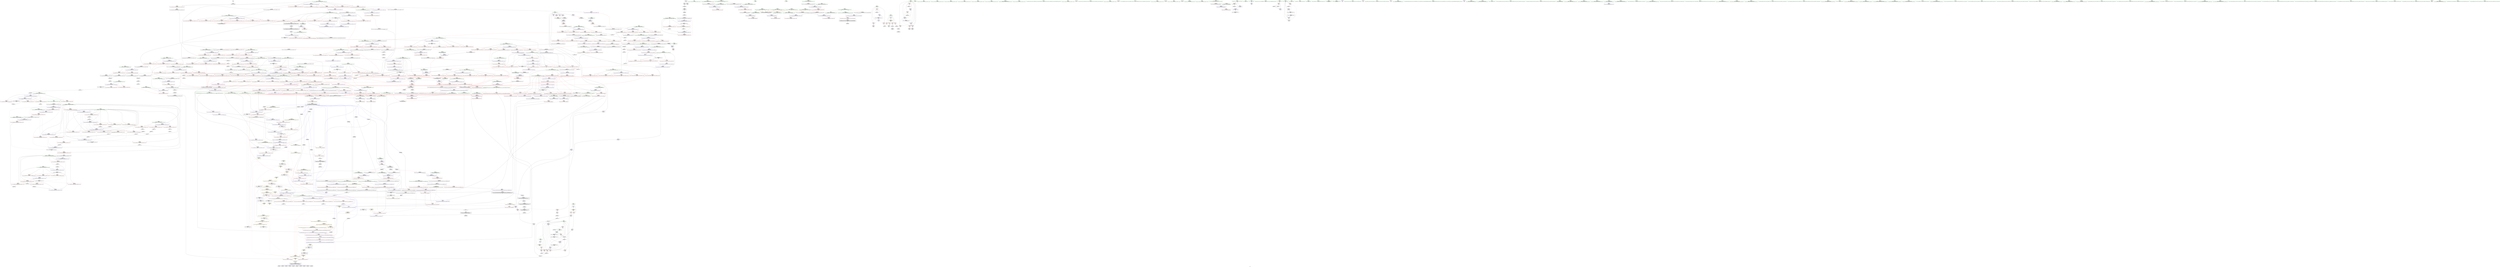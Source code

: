 digraph "SVFG" {
	label="SVFG";

	Node0x56314acb13f0 [shape=record,color=grey,label="{NodeID: 0\nNullPtr}"];
	Node0x56314acb13f0 -> Node0x56314ad0c7a0[style=solid];
	Node0x56314ad14dc0 [shape=record,color=red,label="{NodeID: 443\n707\<--660\n\<--__secondChild\n_ZSt13__adjust_heapIPiliN9__gnu_cxx5__ops15_Iter_less_iterEEvT_T0_S5_T1_T2_\n}"];
	Node0x56314ad14dc0 -> Node0x56314ad2f360[style=solid];
	Node0x56314ad08800 [shape=record,color=green,label="{NodeID: 111\n607\<--608\n__value\<--__value_field_insensitive\n_ZSt10__pop_heapIPiN9__gnu_cxx5__ops15_Iter_less_iterEEvT_S4_S4_RT0_\n|{|<s1>31}}"];
	Node0x56314ad08800 -> Node0x56314ad2e9a0[style=solid];
	Node0x56314ad08800:s1 -> Node0x56314ae081c0[style=solid,color=red];
	Node0x56314ae099e0 [shape=record,color=black,label="{NodeID: 1661\n647 = PHI(560, 632, )\n3rd arg _ZSt13__adjust_heapIPiliN9__gnu_cxx5__ops15_Iter_less_iterEEvT_T0_S5_T1_T2_ }"];
	Node0x56314ae099e0 -> Node0x56314ad2ee80[style=solid];
	Node0x56314ad2a4d0 [shape=record,color=red,label="{NodeID: 554\n1205\<--1196\n\<--__first.addr\n_ZSt23__copy_move_backward_a2ILb1EPiS0_ET1_T0_S2_S1_\n|{<s0>76}}"];
	Node0x56314ad2a4d0:s0 -> Node0x56314ae0b060[style=solid,color=red];
	Node0x56314ad0d5a0 [shape=record,color=black,label="{NodeID: 222\n306\<--301\nconv\<--\n_ZSt4__lgl\n}"];
	Node0x56314ad0d5a0 -> Node0x56314ad49a40[style=solid];
	Node0x56314ad2ff90 [shape=record,color=blue,label="{NodeID: 665\n831\<--828\nadd.ptr7\<--\n_ZSt11__push_heapIPiliN9__gnu_cxx5__ops14_Iter_less_valEEvT_T0_S5_T1_RT2_\n|{<s0>39}}"];
	Node0x56314ad2ff90:s0 -> Node0x56314adac100[style=dashed,color=blue];
	Node0x56314ad1b110 [shape=record,color=red,label="{NodeID: 333\n208\<--194\n\<--__last.addr\n_ZSt6__sortIPiN9__gnu_cxx5__ops15_Iter_less_iterEEvT_S4_T0_\n}"];
	Node0x56314ad1b110 -> Node0x56314ad0d190[style=solid];
	Node0x56314ad226d0 [shape=record,color=grey,label="{NodeID: 1108\n1109 = cmp(1107, 1108, )\n}"];
	Node0x56314ad04fd0 [shape=record,color=green,label="{NodeID: 1\n5\<--1\n\<--dummyObj\nCan only get source location for instruction, argument, global var or function.}"];
	Node0x56314ad36820 [shape=record,color=yellow,style=double,label="{NodeID: 1551\n8V_3 = CSCHI(MR_8V_2)\npts\{14 \}\nCS[]|{<s0>24|<s1>25}}"];
	Node0x56314ad36820:s0 -> Node0x56314ad85630[style=dashed,color=blue];
	Node0x56314ad36820:s1 -> Node0x56314ad82430[style=dashed,color=blue];
	Node0x56314ad14e90 [shape=record,color=red,label="{NodeID: 444\n714\<--660\n\<--__secondChild\n_ZSt13__adjust_heapIPiliN9__gnu_cxx5__ops15_Iter_less_iterEEvT_T0_S5_T1_T2_\n}"];
	Node0x56314ad14e90 -> Node0x56314ad23150[style=solid];
	Node0x56314ad088d0 [shape=record,color=green,label="{NodeID: 112\n609\<--610\nagg.tmp\<--agg.tmp_field_insensitive\n_ZSt10__pop_heapIPiN9__gnu_cxx5__ops15_Iter_less_iterEEvT_S4_S4_RT0_\n}"];
	Node0x56314ae09b30 [shape=record,color=black,label="{NodeID: 1662\n835 = PHI(801, )\n0th arg _ZNK9__gnu_cxx5__ops14_Iter_less_valclIPiiEEbT_RT0_ }"];
	Node0x56314ae09b30 -> Node0x56314ad30060[style=solid];
	Node0x56314ad2a5a0 [shape=record,color=red,label="{NodeID: 555\n1209\<--1198\n\<--__last.addr\n_ZSt23__copy_move_backward_a2ILb1EPiS0_ET1_T0_S2_S1_\n|{<s0>77}}"];
	Node0x56314ad2a5a0:s0 -> Node0x56314ae0b060[style=solid,color=red];
	Node0x56314ad0d670 [shape=record,color=black,label="{NodeID: 223\n295\<--307\n_ZSt4__lgl_ret\<--sub\n_ZSt4__lgl\n|{<s0>8}}"];
	Node0x56314ad0d670:s0 -> Node0x56314ae00f80[style=solid,color=blue];
	Node0x56314ad30060 [shape=record,color=blue,label="{NodeID: 666\n838\<--835\nthis.addr\<--this\n_ZNK9__gnu_cxx5__ops14_Iter_less_valclIPiiEEbT_RT0_\n}"];
	Node0x56314ad30060 -> Node0x56314ad25fc0[style=dashed];
	Node0x56314ad1b1e0 [shape=record,color=red,label="{NodeID: 334\n224\<--194\n\<--__last.addr\n_ZSt6__sortIPiN9__gnu_cxx5__ops15_Iter_less_iterEEvT_S4_T0_\n|{<s0>10}}"];
	Node0x56314ad1b1e0:s0 -> Node0x56314ae075a0[style=solid,color=red];
	Node0x56314ad22850 [shape=record,color=grey,label="{NodeID: 1109\n852 = cmp(849, 851, )\n}"];
	Node0x56314ad22850 -> Node0x56314ad16580[style=solid];
	Node0x56314ad05060 [shape=record,color=green,label="{NodeID: 2\n15\<--1\n.str\<--dummyObj\nGlob }"];
	Node0x56314ad14f60 [shape=record,color=red,label="{NodeID: 445\n720\<--660\n\<--__secondChild\n_ZSt13__adjust_heapIPiliN9__gnu_cxx5__ops15_Iter_less_iterEEvT_T0_S5_T1_T2_\n}"];
	Node0x56314ad14f60 -> Node0x56314ad4cec0[style=solid];
	Node0x56314ad089a0 [shape=record,color=green,label="{NodeID: 113\n638\<--639\n__t.addr\<--__t.addr_field_insensitive\n_ZSt4moveIRiEONSt16remove_referenceIT_E4typeEOS2_\n}"];
	Node0x56314ad089a0 -> Node0x56314ad13b10[style=solid];
	Node0x56314ad089a0 -> Node0x56314ad2eb40[style=solid];
	Node0x56314ae09c40 [shape=record,color=black,label="{NodeID: 1663\n836 = PHI(804, )\n1st arg _ZNK9__gnu_cxx5__ops14_Iter_less_valclIPiiEEbT_RT0_ }"];
	Node0x56314ae09c40 -> Node0x56314ad30130[style=solid];
	Node0x56314ad2a670 [shape=record,color=red,label="{NodeID: 556\n1211\<--1200\n\<--__result.addr\n_ZSt23__copy_move_backward_a2ILb1EPiS0_ET1_T0_S2_S1_\n|{<s0>78}}"];
	Node0x56314ad2a670:s0 -> Node0x56314ae0b060[style=solid,color=red];
	Node0x56314ad0d740 [shape=record,color=black,label="{NodeID: 224\n329\<--327\nsub.ptr.lhs.cast\<--\n_ZSt22__final_insertion_sortIPiN9__gnu_cxx5__ops15_Iter_less_iterEEvT_S4_T0_\n}"];
	Node0x56314ad0d740 -> Node0x56314ad4efc0[style=solid];
	Node0x56314ad30130 [shape=record,color=blue,label="{NodeID: 667\n840\<--836\n__it.addr\<--__it\n_ZNK9__gnu_cxx5__ops14_Iter_less_valclIPiiEEbT_RT0_\n}"];
	Node0x56314ad30130 -> Node0x56314ad26090[style=dashed];
	Node0x56314ad1b2b0 [shape=record,color=red,label="{NodeID: 335\n259\<--240\n\<--__first.addr\n_ZSt16__introsort_loopIPilN9__gnu_cxx5__ops15_Iter_less_iterEEvT_S4_T0_T1_\n}"];
	Node0x56314ad1b2b0 -> Node0x56314ad0d400[style=solid];
	Node0x56314ad229d0 [shape=record,color=grey,label="{NodeID: 1110\n94 = cmp(91, 93, )\n}"];
	Node0x56314ad05310 [shape=record,color=green,label="{NodeID: 3\n17\<--1\n.str.1\<--dummyObj\nGlob }"];
	Node0x56314ad15030 [shape=record,color=red,label="{NodeID: 446\n725\<--660\n\<--__secondChild\n_ZSt13__adjust_heapIPiliN9__gnu_cxx5__ops15_Iter_less_iterEEvT_T0_S5_T1_T2_\n}"];
	Node0x56314ad15030 -> Node0x56314ad4d940[style=solid];
	Node0x56314ad08a70 [shape=record,color=green,label="{NodeID: 114\n648\<--649\n__comp\<--__comp_field_insensitive\n_ZSt13__adjust_heapIPiliN9__gnu_cxx5__ops15_Iter_less_iterEEvT_T0_S5_T1_T2_\n|{<s0>33|<s1>36}}"];
	Node0x56314ad08a70:s0 -> Node0x56314ae04640[style=solid,color=red];
	Node0x56314ad08a70:s1 -> Node0x56314ae071a0[style=solid,color=red];
	Node0x56314ae09d50 [shape=record,color=black,label="{NodeID: 1664\n837 = PHI(781, )\n2nd arg _ZNK9__gnu_cxx5__ops14_Iter_less_valclIPiiEEbT_RT0_ }"];
	Node0x56314ae09d50 -> Node0x56314ad30200[style=solid];
	Node0x56314ad2a740 [shape=record,color=red,label="{NodeID: 557\n1222\<--1219\n\<--__it.addr\n_ZSt12__miter_baseIPiET_S1_\n}"];
	Node0x56314ad2a740 -> Node0x56314ad168c0[style=solid];
	Node0x56314ad0d810 [shape=record,color=black,label="{NodeID: 225\n330\<--328\nsub.ptr.rhs.cast\<--\n_ZSt22__final_insertion_sortIPiN9__gnu_cxx5__ops15_Iter_less_iterEEvT_S4_T0_\n}"];
	Node0x56314ad0d810 -> Node0x56314ad4efc0[style=solid];
	Node0x56314ad30200 [shape=record,color=blue,label="{NodeID: 668\n842\<--837\n__val.addr\<--__val\n_ZNK9__gnu_cxx5__ops14_Iter_less_valclIPiiEEbT_RT0_\n}"];
	Node0x56314ad30200 -> Node0x56314ad26160[style=dashed];
	Node0x56314ad1b380 [shape=record,color=red,label="{NodeID: 336\n270\<--240\n\<--__first.addr\n_ZSt16__introsort_loopIPilN9__gnu_cxx5__ops15_Iter_less_iterEEvT_S4_T0_T1_\n|{<s0>11}}"];
	Node0x56314ad1b380:s0 -> Node0x56314ae0b560[style=solid,color=red];
	Node0x56314ad22b50 [shape=record,color=grey,label="{NodeID: 1111\n59 = cmp(57, 58, )\n}"];
	Node0x56314ad053d0 [shape=record,color=green,label="{NodeID: 4\n21\<--1\n.str.2\<--dummyObj\nGlob }"];
	Node0x56314ad15100 [shape=record,color=red,label="{NodeID: 447\n734\<--660\n\<--__secondChild\n_ZSt13__adjust_heapIPiliN9__gnu_cxx5__ops15_Iter_less_iterEEvT_T0_S5_T1_T2_\n}"];
	Node0x56314ad15100 -> Node0x56314ad4dac0[style=solid];
	Node0x56314ad0dcd0 [shape=record,color=green,label="{NodeID: 115\n650\<--651\n__first.addr\<--__first.addr_field_insensitive\n_ZSt13__adjust_heapIPiliN9__gnu_cxx5__ops15_Iter_less_iterEEvT_T0_S5_T1_T2_\n}"];
	Node0x56314ad0dcd0 -> Node0x56314ad13be0[style=solid];
	Node0x56314ad0dcd0 -> Node0x56314ad13cb0[style=solid];
	Node0x56314ad0dcd0 -> Node0x56314ad13d80[style=solid];
	Node0x56314ad0dcd0 -> Node0x56314ad13e50[style=solid];
	Node0x56314ad0dcd0 -> Node0x56314ad13f20[style=solid];
	Node0x56314ad0dcd0 -> Node0x56314ad13ff0[style=solid];
	Node0x56314ad0dcd0 -> Node0x56314ad140c0[style=solid];
	Node0x56314ad0dcd0 -> Node0x56314ad2ec10[style=solid];
	Node0x56314ae09e60 [shape=record,color=black,label="{NodeID: 1665\n296 = PHI(213, )\n0th arg _ZSt4__lgl }"];
	Node0x56314ae09e60 -> Node0x56314ad2cfa0[style=solid];
	Node0x56314ad2a810 [shape=record,color=red,label="{NodeID: 558\n1241\<--1228\n\<--__first.addr\n_ZSt22__copy_move_backward_aILb1EPiS0_ET1_T0_S2_S1_\n|{<s0>80}}"];
	Node0x56314ad2a810:s0 -> Node0x56314ae07e00[style=solid,color=red];
	Node0x56314ad0d8e0 [shape=record,color=black,label="{NodeID: 226\n402\<--400\nsub.ptr.lhs.cast\<--\n_ZSt27__unguarded_partition_pivotIPiN9__gnu_cxx5__ops15_Iter_less_iterEET_S4_S4_T0_\n}"];
	Node0x56314ad0d8e0 -> Node0x56314ad4d4c0[style=solid];
	Node0x56314ad302d0 [shape=record,color=blue,label="{NodeID: 669\n861\<--855\n__result.addr\<--__result\n_ZSt22__move_median_to_firstIPiN9__gnu_cxx5__ops15_Iter_less_iterEEvT_S4_S4_S4_T0_\n}"];
	Node0x56314ad302d0 -> Node0x56314ad263d0[style=dashed];
	Node0x56314ad302d0 -> Node0x56314ad264a0[style=dashed];
	Node0x56314ad302d0 -> Node0x56314ad26570[style=dashed];
	Node0x56314ad302d0 -> Node0x56314ad26640[style=dashed];
	Node0x56314ad302d0 -> Node0x56314ad26710[style=dashed];
	Node0x56314ad302d0 -> Node0x56314ad267e0[style=dashed];
	Node0x56314ad1b450 [shape=record,color=red,label="{NodeID: 337\n281\<--240\n\<--__first.addr\n_ZSt16__introsort_loopIPilN9__gnu_cxx5__ops15_Iter_less_iterEEvT_S4_T0_T1_\n|{<s0>12}}"];
	Node0x56314ad1b450:s0 -> Node0x56314ae05b20[style=solid,color=red];
	Node0x56314ad22cd0 [shape=record,color=grey,label="{NodeID: 1112\n204 = cmp(202, 203, )\n}"];
	Node0x56314ad05490 [shape=record,color=green,label="{NodeID: 5\n48\<--1\n\<--dummyObj\nCan only get source location for instruction, argument, global var or function.}"];
	Node0x56314ad151d0 [shape=record,color=red,label="{NodeID: 448\n702\<--701\n\<--call4\n_ZSt13__adjust_heapIPiliN9__gnu_cxx5__ops15_Iter_less_iterEEvT_T0_S5_T1_T2_\n}"];
	Node0x56314ad151d0 -> Node0x56314ad2f290[style=solid];
	Node0x56314ad0dda0 [shape=record,color=green,label="{NodeID: 116\n652\<--653\n__holeIndex.addr\<--__holeIndex.addr_field_insensitive\n_ZSt13__adjust_heapIPiliN9__gnu_cxx5__ops15_Iter_less_iterEEvT_T0_S5_T1_T2_\n}"];
	Node0x56314ad0dda0 -> Node0x56314ad14190[style=solid];
	Node0x56314ad0dda0 -> Node0x56314ad14260[style=solid];
	Node0x56314ad0dda0 -> Node0x56314ad14330[style=solid];
	Node0x56314ad0dda0 -> Node0x56314ad14400[style=solid];
	Node0x56314ad0dda0 -> Node0x56314ad144d0[style=solid];
	Node0x56314ad0dda0 -> Node0x56314ad2ece0[style=solid];
	Node0x56314ad0dda0 -> Node0x56314ad2f360[style=solid];
	Node0x56314ad0dda0 -> Node0x56314ad2f5d0[style=solid];
	Node0x56314ae09f70 [shape=record,color=black,label="{NodeID: 1666\n1121 = PHI(1059, )\n0th arg _ZSt13move_backwardIPiS0_ET0_T_S2_S1_ }"];
	Node0x56314ae09f70 -> Node0x56314ad31990[style=solid];
	Node0x56314ad2a8e0 [shape=record,color=red,label="{NodeID: 559\n1242\<--1230\n\<--__last.addr\n_ZSt22__copy_move_backward_aILb1EPiS0_ET1_T0_S2_S1_\n|{<s0>80}}"];
	Node0x56314ad2a8e0:s0 -> Node0x56314ae07f40[style=solid,color=red];
	Node0x56314ad0d9b0 [shape=record,color=black,label="{NodeID: 227\n403\<--401\nsub.ptr.rhs.cast\<--\n_ZSt27__unguarded_partition_pivotIPiN9__gnu_cxx5__ops15_Iter_less_iterEET_S4_S4_T0_\n}"];
	Node0x56314ad0d9b0 -> Node0x56314ad4d4c0[style=solid];
	Node0x56314ad303a0 [shape=record,color=blue,label="{NodeID: 670\n863\<--856\n__a.addr\<--__a\n_ZSt22__move_median_to_firstIPiN9__gnu_cxx5__ops15_Iter_less_iterEEvT_S4_S4_S4_T0_\n}"];
	Node0x56314ad303a0 -> Node0x56314ad268b0[style=dashed];
	Node0x56314ad303a0 -> Node0x56314ad26980[style=dashed];
	Node0x56314ad303a0 -> Node0x56314ad26a50[style=dashed];
	Node0x56314ad303a0 -> Node0x56314ad26b20[style=dashed];
	Node0x56314ad303a0 -> Node0x56314ad26bf0[style=dashed];
	Node0x56314ad1b520 [shape=record,color=red,label="{NodeID: 338\n258\<--242\n\<--__last.addr\n_ZSt16__introsort_loopIPilN9__gnu_cxx5__ops15_Iter_less_iterEEvT_S4_T0_T1_\n}"];
	Node0x56314ad1b520 -> Node0x56314ad0d330[style=solid];
	Node0x56314ad22e50 [shape=record,color=grey,label="{NodeID: 1113\n453 = cmp(451, 452, )\n}"];
	Node0x56314ad05d00 [shape=record,color=green,label="{NodeID: 6\n55\<--1\n\<--dummyObj\nCan only get source location for instruction, argument, global var or function.}"];
	Node0x56314ad8df10 [shape=record,color=yellow,style=double,label="{NodeID: 1556\n8V_2 = CSCHI(MR_8V_1)\npts\{14 \}\nCS[]|{<s0>45|<s1>47|<s2>48|<s3>50|<s4>52|<s5>53|<s6>56}}"];
	Node0x56314ad8df10:s0 -> Node0x56314ad84230[style=dashed,color=blue];
	Node0x56314ad8df10:s1 -> Node0x56314ad84230[style=dashed,color=blue];
	Node0x56314ad8df10:s2 -> Node0x56314ad84230[style=dashed,color=blue];
	Node0x56314ad8df10:s3 -> Node0x56314ad84230[style=dashed,color=blue];
	Node0x56314ad8df10:s4 -> Node0x56314ad84230[style=dashed,color=blue];
	Node0x56314ad8df10:s5 -> Node0x56314ad84230[style=dashed,color=blue];
	Node0x56314ad8df10:s6 -> Node0x56314ad8bf30[style=dashed,color=blue];
	Node0x56314ad152a0 [shape=record,color=red,label="{NodeID: 449\n729\<--728\n\<--call15\n_ZSt13__adjust_heapIPiliN9__gnu_cxx5__ops15_Iter_less_iterEEvT_T0_S5_T1_T2_\n}"];
	Node0x56314ad152a0 -> Node0x56314ad2f500[style=solid];
	Node0x56314ad0de70 [shape=record,color=green,label="{NodeID: 117\n654\<--655\n__len.addr\<--__len.addr_field_insensitive\n_ZSt13__adjust_heapIPiliN9__gnu_cxx5__ops15_Iter_less_iterEEvT_T0_S5_T1_T2_\n}"];
	Node0x56314ad0de70 -> Node0x56314ad145a0[style=solid];
	Node0x56314ad0de70 -> Node0x56314ad14670[style=solid];
	Node0x56314ad0de70 -> Node0x56314ad14740[style=solid];
	Node0x56314ad0de70 -> Node0x56314ad2edb0[style=solid];
	Node0x56314ae0a080 [shape=record,color=black,label="{NodeID: 1667\n1122 = PHI(1060, )\n1st arg _ZSt13move_backwardIPiS0_ET0_T_S2_S1_ }"];
	Node0x56314ae0a080 -> Node0x56314ad31a60[style=solid];
	Node0x56314ad2a9b0 [shape=record,color=red,label="{NodeID: 560\n1243\<--1232\n\<--__result.addr\n_ZSt22__copy_move_backward_aILb1EPiS0_ET1_T0_S2_S1_\n|{<s0>80}}"];
	Node0x56314ad2a9b0:s0 -> Node0x56314ae08080[style=solid,color=red];
	Node0x56314ad0da80 [shape=record,color=black,label="{NodeID: 228\n382\<--422\n_ZSt27__unguarded_partition_pivotIPiN9__gnu_cxx5__ops15_Iter_less_iterEET_S4_S4_T0__ret\<--call\n_ZSt27__unguarded_partition_pivotIPiN9__gnu_cxx5__ops15_Iter_less_iterEET_S4_S4_T0_\n|{<s0>12}}"];
	Node0x56314ad0da80:s0 -> Node0x56314ae010c0[style=solid,color=blue];
	Node0x56314ad30470 [shape=record,color=blue,label="{NodeID: 671\n865\<--857\n__b.addr\<--__b\n_ZSt22__move_median_to_firstIPiN9__gnu_cxx5__ops15_Iter_less_iterEEvT_S4_S4_S4_T0_\n}"];
	Node0x56314ad30470 -> Node0x56314ad26cc0[style=dashed];
	Node0x56314ad30470 -> Node0x56314ad26d90[style=dashed];
	Node0x56314ad30470 -> Node0x56314ad26e60[style=dashed];
	Node0x56314ad30470 -> Node0x56314ad26f30[style=dashed];
	Node0x56314ad30470 -> Node0x56314ad27000[style=dashed];
	Node0x56314ad1b5f0 [shape=record,color=red,label="{NodeID: 339\n271\<--242\n\<--__last.addr\n_ZSt16__introsort_loopIPilN9__gnu_cxx5__ops15_Iter_less_iterEEvT_S4_T0_T1_\n|{<s0>11}}"];
	Node0x56314ad1b5f0:s0 -> Node0x56314ae0b670[style=solid,color=red];
	Node0x56314ad22fd0 [shape=record,color=grey,label="{NodeID: 1114\n1321 = cmp(1318, 1320, )\n}"];
	Node0x56314ad22fd0 -> Node0x56314ad16f40[style=solid];
	Node0x56314ad05d90 [shape=record,color=green,label="{NodeID: 7\n85\<--1\n\<--dummyObj\nCan only get source location for instruction, argument, global var or function.}"];
	Node0x56314ad15370 [shape=record,color=red,label="{NodeID: 450\n748\<--747\n\<--call20\n_ZSt13__adjust_heapIPiliN9__gnu_cxx5__ops15_Iter_less_iterEEvT_T0_S5_T1_T2_\n|{<s0>39}}"];
	Node0x56314ad15370:s0 -> Node0x56314ae0ae40[style=solid,color=red];
	Node0x56314ad98150 [shape=record,color=yellow,style=double,label="{NodeID: 1225\n97V_1 = ENCHI(MR_97V_0)\npts\{608 657 782 997 1029 1151 \}\nFun[_ZSt11__make_heapIPiN9__gnu_cxx5__ops15_Iter_less_iterEEvT_S4_RT0_]}"];
	Node0x56314ad98150 -> Node0x56314ad12d40[style=dashed];
	Node0x56314ad98150 -> Node0x56314ad12e10[style=dashed];
	Node0x56314ad0df40 [shape=record,color=green,label="{NodeID: 118\n656\<--657\n__value.addr\<--__value.addr_field_insensitive\n_ZSt13__adjust_heapIPiliN9__gnu_cxx5__ops15_Iter_less_iterEEvT_T0_S5_T1_T2_\n|{|<s1>38}}"];
	Node0x56314ad0df40 -> Node0x56314ad2ee80[style=solid];
	Node0x56314ad0df40:s1 -> Node0x56314ae081c0[style=solid,color=red];
	Node0x56314ae0a190 [shape=record,color=black,label="{NodeID: 1668\n1123 = PHI(1062, )\n2nd arg _ZSt13move_backwardIPiS0_ET0_T_S2_S1_ }"];
	Node0x56314ae0a190 -> Node0x56314ad31b30[style=solid];
	Node0x56314ad2aa80 [shape=record,color=red,label="{NodeID: 561\n1253\<--1250\n\<--__it.addr\n_ZSt12__niter_baseIPiET_S1_\n}"];
	Node0x56314ad2aa80 -> Node0x56314ad16a60[style=solid];
	Node0x56314ad9eba0 [shape=record,color=yellow,style=double,label="{NodeID: 1336\n189V_1 = ENCHI(MR_189V_0)\npts\{521 608 657 782 1029 1151 \}\nFun[_ZSt4swapIiENSt9enable_ifIXsr6__and_ISt6__not_ISt15__is_tuple_likeIT_EESt21is_move_constructibleIS3_ESt18is_move_assignableIS3_EEE5valueEvE4typeERS3_SC_]}"];
	Node0x56314ad9eba0 -> Node0x56314ad28520[style=dashed];
	Node0x56314ad9eba0 -> Node0x56314ad285f0[style=dashed];
	Node0x56314ad9eba0 -> Node0x56314ad286c0[style=dashed];
	Node0x56314ad0db50 [shape=record,color=black,label="{NodeID: 229\n490\<--488\nsub.ptr.lhs.cast\<--\n_ZSt11__sort_heapIPiN9__gnu_cxx5__ops15_Iter_less_iterEEvT_S4_RT0_\n}"];
	Node0x56314ad0db50 -> Node0x56314ad4adc0[style=solid];
	Node0x56314ad30540 [shape=record,color=blue,label="{NodeID: 672\n867\<--858\n__c.addr\<--__c\n_ZSt22__move_median_to_firstIPiN9__gnu_cxx5__ops15_Iter_less_iterEEvT_S4_S4_S4_T0_\n}"];
	Node0x56314ad30540 -> Node0x56314ad270d0[style=dashed];
	Node0x56314ad30540 -> Node0x56314ad271a0[style=dashed];
	Node0x56314ad30540 -> Node0x56314ad27270[style=dashed];
	Node0x56314ad30540 -> Node0x56314ad27340[style=dashed];
	Node0x56314ad30540 -> Node0x56314ad27410[style=dashed];
	Node0x56314ad30540 -> Node0x56314ad274e0[style=dashed];
	Node0x56314ad1b6c0 [shape=record,color=red,label="{NodeID: 340\n272\<--242\n\<--__last.addr\n_ZSt16__introsort_loopIPilN9__gnu_cxx5__ops15_Iter_less_iterEEvT_S4_T0_T1_\n|{<s0>11}}"];
	Node0x56314ad1b6c0:s0 -> Node0x56314ae0b780[style=solid,color=red];
	Node0x56314ad23150 [shape=record,color=grey,label="{NodeID: 1115\n718 = cmp(714, 717, )\n}"];
	Node0x56314ad05e50 [shape=record,color=green,label="{NodeID: 8\n87\<--1\n\<--dummyObj\nCan only get source location for instruction, argument, global var or function.|{<s0>32}}"];
	Node0x56314ad05e50:s0 -> Node0x56314ae09740[style=solid,color=red];
	Node0x56314ad15440 [shape=record,color=red,label="{NodeID: 451\n758\<--755\n\<--__t.addr\n_ZSt4moveIRN9__gnu_cxx5__ops15_Iter_less_iterEEONSt16remove_referenceIT_E4typeEOS5_\n}"];
	Node0x56314ad15440 -> Node0x56314ad164b0[style=solid];
	Node0x56314ad982f0 [shape=record,color=yellow,style=double,label="{NodeID: 1226\n8V_1 = ENCHI(MR_8V_0)\npts\{14 \}\nFun[_ZSt6__sortIPiN9__gnu_cxx5__ops15_Iter_less_iterEEvT_S4_T0_]|{|<s1>9}}"];
	Node0x56314ad982f0 -> Node0x56314ad80160[style=dashed];
	Node0x56314ad982f0:s1 -> Node0x56314ad91a50[style=dashed,color=red];
	Node0x56314ad0e010 [shape=record,color=green,label="{NodeID: 119\n658\<--659\n__topIndex\<--__topIndex_field_insensitive\n_ZSt13__adjust_heapIPiliN9__gnu_cxx5__ops15_Iter_less_iterEEvT_T0_S5_T1_T2_\n}"];
	Node0x56314ad0e010 -> Node0x56314ad14810[style=solid];
	Node0x56314ad0e010 -> Node0x56314ad2ef50[style=solid];
	Node0x56314ae0a2a0 [shape=record,color=black,label="{NodeID: 1669\n427 = PHI(370, )\n0th arg _ZSt13__heap_selectIPiN9__gnu_cxx5__ops15_Iter_less_iterEEvT_S4_S4_T0_ }"];
	Node0x56314ae0a2a0 -> Node0x56314ad2d6f0[style=solid];
	Node0x56314ad2ab50 [shape=record,color=red,label="{NodeID: 562\n1271\<--1259\n\<--__first.addr\n_ZNSt20__copy_move_backwardILb1ELb1ESt26random_access_iterator_tagE13__copy_move_bIiEEPT_PKS3_S6_S4_\n}"];
	Node0x56314ad2ab50 -> Node0x56314ad16c00[style=solid];
	Node0x56314ad0dc20 [shape=record,color=black,label="{NodeID: 230\n491\<--489\nsub.ptr.rhs.cast\<--\n_ZSt11__sort_heapIPiN9__gnu_cxx5__ops15_Iter_less_iterEEvT_S4_RT0_\n}"];
	Node0x56314ad0dc20 -> Node0x56314ad4adc0[style=solid];
	Node0x56314ad30610 [shape=record,color=blue,label="{NodeID: 673\n930\<--925\n__first.addr\<--__first\n_ZSt21__unguarded_partitionIPiN9__gnu_cxx5__ops15_Iter_less_iterEET_S4_S4_S4_T0_\n}"];
	Node0x56314ad30610 -> Node0x56314ad8b030[style=dashed];
	Node0x56314ad1b790 [shape=record,color=red,label="{NodeID: 341\n282\<--242\n\<--__last.addr\n_ZSt16__introsort_loopIPilN9__gnu_cxx5__ops15_Iter_less_iterEEvT_S4_T0_T1_\n|{<s0>12}}"];
	Node0x56314ad1b790:s0 -> Node0x56314ae05c30[style=solid,color=red];
	Node0x56314ad232d0 [shape=record,color=grey,label="{NodeID: 1116\n1040 = cmp(1038, 1039, )\n}"];
	Node0x56314ad05f50 [shape=record,color=green,label="{NodeID: 9\n102\<--1\n\<--dummyObj\nCan only get source location for instruction, argument, global var or function.}"];
	Node0x56314ad15510 [shape=record,color=red,label="{NodeID: 452\n767\<--764\nthis1\<--this.addr\n_ZN9__gnu_cxx5__ops14_Iter_less_valC2ENS0_15_Iter_less_iterE\n}"];
	Node0x56314ad0e0e0 [shape=record,color=green,label="{NodeID: 120\n660\<--661\n__secondChild\<--__secondChild_field_insensitive\n_ZSt13__adjust_heapIPiliN9__gnu_cxx5__ops15_Iter_less_iterEEvT_T0_S5_T1_T2_\n}"];
	Node0x56314ad0e0e0 -> Node0x56314ad148e0[style=solid];
	Node0x56314ad0e0e0 -> Node0x56314ad149b0[style=solid];
	Node0x56314ad0e0e0 -> Node0x56314ad14a80[style=solid];
	Node0x56314ad0e0e0 -> Node0x56314ad14b50[style=solid];
	Node0x56314ad0e0e0 -> Node0x56314ad14c20[style=solid];
	Node0x56314ad0e0e0 -> Node0x56314ad14cf0[style=solid];
	Node0x56314ad0e0e0 -> Node0x56314ad14dc0[style=solid];
	Node0x56314ad0e0e0 -> Node0x56314ad14e90[style=solid];
	Node0x56314ad0e0e0 -> Node0x56314ad14f60[style=solid];
	Node0x56314ad0e0e0 -> Node0x56314ad15030[style=solid];
	Node0x56314ad0e0e0 -> Node0x56314ad15100[style=solid];
	Node0x56314ad0e0e0 -> Node0x56314ad2f020[style=solid];
	Node0x56314ad0e0e0 -> Node0x56314ad2f0f0[style=solid];
	Node0x56314ad0e0e0 -> Node0x56314ad2f1c0[style=solid];
	Node0x56314ad0e0e0 -> Node0x56314ad2f430[style=solid];
	Node0x56314ae0a3b0 [shape=record,color=black,label="{NodeID: 1670\n428 = PHI(371, )\n1st arg _ZSt13__heap_selectIPiN9__gnu_cxx5__ops15_Iter_less_iterEEvT_S4_S4_T0_ }"];
	Node0x56314ae0a3b0 -> Node0x56314ad2d7c0[style=solid];
	Node0x56314ad2ac20 [shape=record,color=red,label="{NodeID: 563\n1285\<--1259\n\<--__first.addr\n_ZNSt20__copy_move_backwardILb1ELb1ESt26random_access_iterator_tagE13__copy_move_bIiEEPT_PKS3_S6_S4_\n}"];
	Node0x56314ad2ac20 -> Node0x56314ad16da0[style=solid];
	Node0x56314ad15e30 [shape=record,color=black,label="{NodeID: 231\n529\<--527\nsub.ptr.lhs.cast\<--\n_ZSt11__make_heapIPiN9__gnu_cxx5__ops15_Iter_less_iterEEvT_S4_RT0_\n}"];
	Node0x56314ad15e30 -> Node0x56314ad4a1c0[style=solid];
	Node0x56314ad306e0 [shape=record,color=blue,label="{NodeID: 674\n932\<--926\n__last.addr\<--__last\n_ZSt21__unguarded_partitionIPiN9__gnu_cxx5__ops15_Iter_less_iterEET_S4_S4_S4_T0_\n}"];
	Node0x56314ad306e0 -> Node0x56314ad27a90[style=dashed];
	Node0x56314ad306e0 -> Node0x56314ad30950[style=dashed];
	Node0x56314ad1b860 [shape=record,color=red,label="{NodeID: 342\n288\<--242\n\<--__last.addr\n_ZSt16__introsort_loopIPilN9__gnu_cxx5__ops15_Iter_less_iterEEvT_S4_T0_T1_\n|{<s0>13}}"];
	Node0x56314ad1b860:s0 -> Node0x56314ae06ac0[style=solid,color=red];
	Node0x56314ad23450 [shape=record,color=grey,label="{NodeID: 1117\n112 = cmp(105, 111, )\n}"];
	Node0x56314ad06050 [shape=record,color=green,label="{NodeID: 10\n106\<--1\n\<--dummyObj\nCan only get source location for instruction, argument, global var or function.}"];
	Node0x56314ad8e490 [shape=record,color=yellow,style=double,label="{NodeID: 1560\n8V_2 = CSCHI(MR_8V_1)\npts\{14 \}\nCS[]|{<s0>63|<s1>63}}"];
	Node0x56314ad8e490:s0 -> Node0x56314ad293c0[style=dashed,color=blue];
	Node0x56314ad8e490:s1 -> Node0x56314ad314b0[style=dashed,color=blue];
	Node0x56314ad155e0 [shape=record,color=red,label="{NodeID: 453\n802\<--775\n\<--__first.addr\n_ZSt11__push_heapIPiliN9__gnu_cxx5__ops14_Iter_less_valEEvT_T0_S5_T1_RT2_\n}"];
	Node0x56314ad155e0 -> Node0x56314ad18fc0[style=solid];
	Node0x56314ad0e1b0 [shape=record,color=green,label="{NodeID: 121\n662\<--663\n__cmp\<--__cmp_field_insensitive\n_ZSt13__adjust_heapIPiliN9__gnu_cxx5__ops15_Iter_less_iterEEvT_T0_S5_T1_T2_\n|{<s0>37|<s1>39}}"];
	Node0x56314ad0e1b0:s0 -> Node0x56314ae065c0[style=solid,color=red];
	Node0x56314ad0e1b0:s1 -> Node0x56314ae0af50[style=solid,color=red];
	Node0x56314ae0a4c0 [shape=record,color=black,label="{NodeID: 1671\n429 = PHI(372, )\n2nd arg _ZSt13__heap_selectIPiN9__gnu_cxx5__ops15_Iter_less_iterEEvT_S4_S4_T0_ }"];
	Node0x56314ae0a4c0 -> Node0x56314ad2d890[style=solid];
	Node0x56314ad2acf0 [shape=record,color=red,label="{NodeID: 564\n1270\<--1261\n\<--__last.addr\n_ZNSt20__copy_move_backwardILb1ELb1ESt26random_access_iterator_tagE13__copy_move_bIiEEPT_PKS3_S6_S4_\n}"];
	Node0x56314ad2acf0 -> Node0x56314ad16b30[style=solid];
	Node0x56314ad15f00 [shape=record,color=black,label="{NodeID: 232\n530\<--528\nsub.ptr.rhs.cast\<--\n_ZSt11__make_heapIPiN9__gnu_cxx5__ops15_Iter_less_iterEEvT_S4_RT0_\n}"];
	Node0x56314ad15f00 -> Node0x56314ad4a1c0[style=solid];
	Node0x56314ad307b0 [shape=record,color=blue,label="{NodeID: 675\n934\<--927\n__pivot.addr\<--__pivot\n_ZSt21__unguarded_partitionIPiN9__gnu_cxx5__ops15_Iter_less_iterEET_S4_S4_S4_T0_\n}"];
	Node0x56314ad307b0 -> Node0x56314ad27ea0[style=dashed];
	Node0x56314ad307b0 -> Node0x56314ad27f70[style=dashed];
	Node0x56314ad1b930 [shape=record,color=red,label="{NodeID: 343\n267\<--244\n\<--__depth_limit.addr\n_ZSt16__introsort_loopIPilN9__gnu_cxx5__ops15_Iter_less_iterEEvT_S4_T0_T1_\n}"];
	Node0x56314ad1b930 -> Node0x56314ad223d0[style=solid];
	Node0x56314ad235d0 [shape=record,color=grey,label="{NodeID: 1118\n99 = cmp(96, 98, )\n}"];
	Node0x56314ad235d0 -> Node0x56314ad49210[style=solid];
	Node0x56314ad06150 [shape=record,color=green,label="{NodeID: 11\n214\<--1\n\<--dummyObj\nCan only get source location for instruction, argument, global var or function.}"];
	Node0x56314ad8e5f0 [shape=record,color=yellow,style=double,label="{NodeID: 1561\n8V_2 = CSCHI(MR_8V_1)\npts\{14 \}\nCS[]|{<s0>71}}"];
	Node0x56314ad8e5f0:s0 -> Node0x56314ad8e490[style=dashed,color=blue];
	Node0x56314ad156b0 [shape=record,color=red,label="{NodeID: 454\n811\<--775\n\<--__first.addr\n_ZSt11__push_heapIPiliN9__gnu_cxx5__ops14_Iter_less_valEEvT_T0_S5_T1_RT2_\n}"];
	Node0x56314ad156b0 -> Node0x56314ad19090[style=solid];
	Node0x56314ad985c0 [shape=record,color=yellow,style=double,label="{NodeID: 1229\n2V_1 = ENCHI(MR_2V_0)\npts\{6 \}\nFun[main]}"];
	Node0x56314ad985c0 -> Node0x56314ad194a0[style=dashed];
	Node0x56314ad985c0 -> Node0x56314ad19570[style=dashed];
	Node0x56314ad0e280 [shape=record,color=green,label="{NodeID: 122\n664\<--665\nagg.tmp\<--agg.tmp_field_insensitive\n_ZSt13__adjust_heapIPiliN9__gnu_cxx5__ops15_Iter_less_iterEEvT_T0_S5_T1_T2_\n}"];
	Node0x56314ae0a5d0 [shape=record,color=black,label="{NodeID: 1672\n595 = PHI(461, 499, )\n0th arg _ZSt10__pop_heapIPiN9__gnu_cxx5__ops15_Iter_less_iterEEvT_S4_S4_RT0_ }"];
	Node0x56314ae0a5d0 -> Node0x56314ad2e660[style=solid];
	Node0x56314ad2adc0 [shape=record,color=red,label="{NodeID: 565\n1280\<--1263\n\<--__result.addr\n_ZNSt20__copy_move_backwardILb1ELb1ESt26random_access_iterator_tagE13__copy_move_bIiEEPT_PKS3_S6_S4_\n}"];
	Node0x56314ad2adc0 -> Node0x56314ad19300[style=solid];
	Node0x56314ad15fd0 [shape=record,color=black,label="{NodeID: 233\n538\<--536\nsub.ptr.lhs.cast1\<--\n_ZSt11__make_heapIPiN9__gnu_cxx5__ops15_Iter_less_iterEEvT_S4_RT0_\n}"];
	Node0x56314ad15fd0 -> Node0x56314ad4aac0[style=solid];
	Node0x56314ad30880 [shape=record,color=blue,label="{NodeID: 676\n930\<--946\n__first.addr\<--incdec.ptr\n_ZSt21__unguarded_partitionIPiN9__gnu_cxx5__ops15_Iter_less_iterEET_S4_S4_S4_T0_\n}"];
	Node0x56314ad30880 -> Node0x56314ad8b030[style=dashed];
	Node0x56314ad1ba00 [shape=record,color=red,label="{NodeID: 344\n277\<--244\n\<--__depth_limit.addr\n_ZSt16__introsort_loopIPilN9__gnu_cxx5__ops15_Iter_less_iterEEvT_S4_T0_T1_\n}"];
	Node0x56314ad1ba00 -> Node0x56314ad4bcc0[style=solid];
	Node0x56314ad23750 [shape=record,color=grey,label="{NodeID: 1119\n963 = cmp(961, 962, )\n}"];
	Node0x56314ad06250 [shape=record,color=green,label="{NodeID: 12\n219\<--1\n\<--dummyObj\nCan only get source location for instruction, argument, global var or function.}"];
	Node0x56314ad8e750 [shape=record,color=yellow,style=double,label="{NodeID: 1562\n8V_2 = CSCHI(MR_8V_1)\npts\{14 \}\nCS[]|{<s0>79}}"];
	Node0x56314ad8e750:s0 -> Node0x56314ad8e5f0[style=dashed,color=blue];
	Node0x56314ad15780 [shape=record,color=red,label="{NodeID: 455\n816\<--775\n\<--__first.addr\n_ZSt11__push_heapIPiliN9__gnu_cxx5__ops14_Iter_less_valEEvT_T0_S5_T1_RT2_\n}"];
	Node0x56314ad15780 -> Node0x56314ad19160[style=solid];
	Node0x56314ad986d0 [shape=record,color=yellow,style=double,label="{NodeID: 1230\n4V_1 = ENCHI(MR_4V_0)\npts\{8 \}\nFun[main]}"];
	Node0x56314ad986d0 -> Node0x56314ad19640[style=dashed];
	Node0x56314ad986d0 -> Node0x56314ad19710[style=dashed];
	Node0x56314ad986d0 -> Node0x56314ad197e0[style=dashed];
	Node0x56314ad986d0 -> Node0x56314ad198b0[style=dashed];
	Node0x56314ad0e350 [shape=record,color=green,label="{NodeID: 123\n739\<--740\n_ZSt4moveIRN9__gnu_cxx5__ops15_Iter_less_iterEEONSt16remove_referenceIT_E4typeEOS5_\<--_ZSt4moveIRN9__gnu_cxx5__ops15_Iter_less_iterEEONSt16remove_referenceIT_E4typeEOS5__field_insensitive\n}"];
	Node0x56314ae0a720 [shape=record,color=black,label="{NodeID: 1673\n596 = PHI(462, 500, )\n1st arg _ZSt10__pop_heapIPiN9__gnu_cxx5__ops15_Iter_less_iterEEvT_S4_S4_RT0_ }"];
	Node0x56314ae0a720 -> Node0x56314ad2e730[style=solid];
	Node0x56314ad2ae90 [shape=record,color=red,label="{NodeID: 566\n1293\<--1263\n\<--__result.addr\n_ZNSt20__copy_move_backwardILb1ELb1ESt26random_access_iterator_tagE13__copy_move_bIiEEPT_PKS3_S6_S4_\n}"];
	Node0x56314ad2ae90 -> Node0x56314ad193d0[style=solid];
	Node0x56314ad160a0 [shape=record,color=black,label="{NodeID: 234\n539\<--537\nsub.ptr.rhs.cast2\<--\n_ZSt11__make_heapIPiN9__gnu_cxx5__ops15_Iter_less_iterEEvT_S4_RT0_\n}"];
	Node0x56314ad160a0 -> Node0x56314ad4aac0[style=solid];
	Node0x56314ad30950 [shape=record,color=blue,label="{NodeID: 677\n932\<--950\n__last.addr\<--incdec.ptr3\n_ZSt21__unguarded_partitionIPiN9__gnu_cxx5__ops15_Iter_less_iterEET_S4_S4_S4_T0_\n}"];
	Node0x56314ad30950 -> Node0x56314ad93350[style=dashed];
	Node0x56314ad1bad0 [shape=record,color=red,label="{NodeID: 345\n289\<--244\n\<--__depth_limit.addr\n_ZSt16__introsort_loopIPilN9__gnu_cxx5__ops15_Iter_less_iterEEvT_S4_T0_T1_\n|{<s0>13}}"];
	Node0x56314ad1bad0:s0 -> Node0x56314ae06c10[style=solid,color=red];
	Node0x56314ad238d0 [shape=record,color=grey,label="{NodeID: 1120\n799 = cmp(797, 798, )\n}"];
	Node0x56314ad06350 [shape=record,color=green,label="{NodeID: 13\n265\<--1\n\<--dummyObj\nCan only get source location for instruction, argument, global var or function.}"];
	Node0x56314adf5900 [shape=record,color=black,label="{NodeID: 1563\n42 = PHI()\n}"];
	Node0x56314ad15850 [shape=record,color=red,label="{NodeID: 456\n829\<--775\n\<--__first.addr\n_ZSt11__push_heapIPiliN9__gnu_cxx5__ops14_Iter_less_valEEvT_T0_S5_T1_RT2_\n}"];
	Node0x56314ad15850 -> Node0x56314ad19230[style=solid];
	Node0x56314ad987b0 [shape=record,color=yellow,style=double,label="{NodeID: 1231\n6V_1 = ENCHI(MR_6V_0)\npts\{10 \}\nFun[main]}"];
	Node0x56314ad987b0 -> Node0x56314ad19980[style=dashed];
	Node0x56314ad0e420 [shape=record,color=green,label="{NodeID: 124\n742\<--743\n_ZN9__gnu_cxx5__ops14_Iter_less_valC2ENS0_15_Iter_less_iterE\<--_ZN9__gnu_cxx5__ops14_Iter_less_valC2ENS0_15_Iter_less_iterE_field_insensitive\n}"];
	Node0x56314ae0a870 [shape=record,color=black,label="{NodeID: 1674\n597 = PHI(463, 501, )\n2nd arg _ZSt10__pop_heapIPiN9__gnu_cxx5__ops15_Iter_less_iterEEvT_S4_S4_RT0_ }"];
	Node0x56314ae0a870 -> Node0x56314ad2e800[style=solid];
	Node0x56314ad2af60 [shape=record,color=red,label="{NodeID: 567\n1277\<--1265\n\<--_Num\n_ZNSt20__copy_move_backwardILb1ELb1ESt26random_access_iterator_tagE13__copy_move_bIiEEPT_PKS3_S6_S4_\n}"];
	Node0x56314ad2af60 -> Node0x56314ad23a50[style=solid];
	Node0x56314ad16170 [shape=record,color=black,label="{NodeID: 235\n574\<--592\n_ZNK9__gnu_cxx5__ops15_Iter_less_iterclIPiS3_EEbT_T0__ret\<--cmp\n_ZNK9__gnu_cxx5__ops15_Iter_less_iterclIPiS3_EEbT_T0_\n|{<s0>23|<s1>33|<s2>43|<s3>44|<s4>46|<s5>49|<s6>51|<s7>54|<s8>55|<s9>61}}"];
	Node0x56314ad16170:s0 -> Node0x56314ae01630[style=solid,color=blue];
	Node0x56314ad16170:s1 -> Node0x56314ae00b50[style=solid,color=blue];
	Node0x56314ad16170:s2 -> Node0x56314ae01300[style=solid,color=blue];
	Node0x56314ad16170:s3 -> Node0x56314ae01410[style=solid,color=blue];
	Node0x56314ad16170:s4 -> Node0x56314ae01520[style=solid,color=blue];
	Node0x56314ad16170:s5 -> Node0x56314ae025c0[style=solid,color=blue];
	Node0x56314ad16170:s6 -> Node0x56314ae026d0[style=solid,color=blue];
	Node0x56314ad16170:s7 -> Node0x56314ae027e0[style=solid,color=blue];
	Node0x56314ad16170:s8 -> Node0x56314ae028f0[style=solid,color=blue];
	Node0x56314ad16170:s9 -> Node0x56314ae02e80[style=solid,color=blue];
	Node0x56314ad30a20 [shape=record,color=blue,label="{NodeID: 678\n932\<--958\n__last.addr\<--incdec.ptr7\n_ZSt21__unguarded_partitionIPiN9__gnu_cxx5__ops15_Iter_less_iterEET_S4_S4_S4_T0_\n}"];
	Node0x56314ad30a20 -> Node0x56314ad93350[style=dashed];
	Node0x56314ad1bba0 [shape=record,color=red,label="{NodeID: 346\n287\<--248\n\<--__cut\n_ZSt16__introsort_loopIPilN9__gnu_cxx5__ops15_Iter_less_iterEEvT_S4_T0_T1_\n|{<s0>13}}"];
	Node0x56314ad1bba0:s0 -> Node0x56314ae06970[style=solid,color=red];
	Node0x56314ad23a50 [shape=record,color=grey,label="{NodeID: 1121\n1278 = cmp(1277, 87, )\n}"];
	Node0x56314ad06450 [shape=record,color=green,label="{NodeID: 14\n279\<--1\n\<--dummyObj\nCan only get source location for instruction, argument, global var or function.}"];
	Node0x56314adf6630 [shape=record,color=black,label="{NodeID: 1564\n53 = PHI()\n}"];
	Node0x56314ad15920 [shape=record,color=red,label="{NodeID: 457\n792\<--777\n\<--__holeIndex.addr\n_ZSt11__push_heapIPiliN9__gnu_cxx5__ops14_Iter_less_valEEvT_T0_S5_T1_RT2_\n}"];
	Node0x56314ad15920 -> Node0x56314ad4ddc0[style=solid];
	Node0x56314ad0e520 [shape=record,color=green,label="{NodeID: 125\n750\<--751\n_ZSt11__push_heapIPiliN9__gnu_cxx5__ops14_Iter_less_valEEvT_T0_S5_T1_RT2_\<--_ZSt11__push_heapIPiliN9__gnu_cxx5__ops14_Iter_less_valEEvT_T0_S5_T1_RT2__field_insensitive\n}"];
	Node0x56314ae0a9c0 [shape=record,color=black,label="{NodeID: 1675\n598 = PHI(430, 502, )\n3rd arg _ZSt10__pop_heapIPiN9__gnu_cxx5__ops15_Iter_less_iterEEvT_S4_S4_RT0_ }"];
	Node0x56314ae0a9c0 -> Node0x56314ad2e8d0[style=solid];
	Node0x56314ad2b030 [shape=record,color=red,label="{NodeID: 568\n1281\<--1265\n\<--_Num\n_ZNSt20__copy_move_backwardILb1ELb1ESt26random_access_iterator_tagE13__copy_move_bIiEEPT_PKS3_S6_S4_\n}"];
	Node0x56314ad2b030 -> Node0x56314ad4ee40[style=solid];
	Node0x56314ad16240 [shape=record,color=black,label="{NodeID: 236\n627\<--625\nsub.ptr.lhs.cast\<--\n_ZSt10__pop_heapIPiN9__gnu_cxx5__ops15_Iter_less_iterEEvT_S4_S4_RT0_\n}"];
	Node0x56314ad16240 -> Node0x56314ad4b3c0[style=solid];
	Node0x56314ad30af0 [shape=record,color=blue,label="{NodeID: 679\n930\<--971\n__first.addr\<--incdec.ptr9\n_ZSt21__unguarded_partitionIPiN9__gnu_cxx5__ops15_Iter_less_iterEET_S4_S4_S4_T0_\n}"];
	Node0x56314ad30af0 -> Node0x56314ad8b030[style=dashed];
	Node0x56314ad1bc70 [shape=record,color=red,label="{NodeID: 347\n291\<--248\n\<--__cut\n_ZSt16__introsort_loopIPilN9__gnu_cxx5__ops15_Iter_less_iterEEvT_S4_T0_T1_\n}"];
	Node0x56314ad1bc70 -> Node0x56314ad2ced0[style=solid];
	Node0x56314ad23bd0 [shape=record,color=grey,label="{NodeID: 1122\n333 = cmp(332, 265, )\n}"];
	Node0x56314ad06550 [shape=record,color=green,label="{NodeID: 15\n302\<--1\n\<--dummyObj\nCan only get source location for instruction, argument, global var or function.}"];
	Node0x56314ae00950 [shape=record,color=black,label="{NodeID: 1565\n154 = PHI()\n}"];
	Node0x56314ad159f0 [shape=record,color=red,label="{NodeID: 458\n797\<--777\n\<--__holeIndex.addr\n_ZSt11__push_heapIPiliN9__gnu_cxx5__ops14_Iter_less_valEEvT_T0_S5_T1_RT2_\n}"];
	Node0x56314ad159f0 -> Node0x56314ad238d0[style=solid];
	Node0x56314ad0e620 [shape=record,color=green,label="{NodeID: 126\n755\<--756\n__t.addr\<--__t.addr_field_insensitive\n_ZSt4moveIRN9__gnu_cxx5__ops15_Iter_less_iterEEONSt16remove_referenceIT_E4typeEOS5_\n}"];
	Node0x56314ad0e620 -> Node0x56314ad15440[style=solid];
	Node0x56314ad0e620 -> Node0x56314ad2f6a0[style=solid];
	Node0x56314ae0ab10 [shape=record,color=black,label="{NodeID: 1676\n770 = PHI(744, )\n0th arg _ZSt11__push_heapIPiliN9__gnu_cxx5__ops14_Iter_less_valEEvT_T0_S5_T1_RT2_ }"];
	Node0x56314ae0ab10 -> Node0x56314ad2f840[style=solid];
	Node0x56314ad2b100 [shape=record,color=red,label="{NodeID: 569\n1287\<--1265\n\<--_Num\n_ZNSt20__copy_move_backwardILb1ELb1ESt26random_access_iterator_tagE13__copy_move_bIiEEPT_PKS3_S6_S4_\n}"];
	Node0x56314ad2b100 -> Node0x56314ad4e240[style=solid];
	Node0x56314ad16310 [shape=record,color=black,label="{NodeID: 237\n628\<--626\nsub.ptr.rhs.cast\<--\n_ZSt10__pop_heapIPiN9__gnu_cxx5__ops15_Iter_less_iterEEvT_S4_S4_RT0_\n}"];
	Node0x56314ad16310 -> Node0x56314ad4b3c0[style=solid];
	Node0x56314ad30bc0 [shape=record,color=blue,label="{NodeID: 680\n977\<--975\n__a.addr\<--__a\n_ZSt9iter_swapIPiS0_EvT_T0_\n}"];
	Node0x56314ad30bc0 -> Node0x56314ad28040[style=dashed];
	Node0x56314ad1bd40 [shape=record,color=red,label="{NodeID: 348\n300\<--297\n\<--__n.addr\n_ZSt4__lgl\n}"];
	Node0x56314ad7e120 [shape=record,color=black,label="{NodeID: 1123\nMR_8V_2 = PHI(MR_8V_3, MR_8V_1, )\npts\{14 \}\n|{|<s4>40}}"];
	Node0x56314ad7e120 -> Node0x56314ad25e20[style=dashed];
	Node0x56314ad7e120 -> Node0x56314ad25ef0[style=dashed];
	Node0x56314ad7e120 -> Node0x56314ad2fd20[style=dashed];
	Node0x56314ad7e120 -> Node0x56314ad2ff90[style=dashed];
	Node0x56314ad7e120:s4 -> Node0x56314ad9c2a0[style=dashed,color=red];
	Node0x56314ad06650 [shape=record,color=green,label="{NodeID: 16\n308\<--1\n\<--dummyObj\nCan only get source location for instruction, argument, global var or function.}"];
	Node0x56314ae00a50 [shape=record,color=black,label="{NodeID: 1566\n65 = PHI()\n}"];
	Node0x56314ad15ac0 [shape=record,color=red,label="{NodeID: 459\n817\<--777\n\<--__holeIndex.addr\n_ZSt11__push_heapIPiliN9__gnu_cxx5__ops14_Iter_less_valEEvT_T0_S5_T1_RT2_\n}"];
	Node0x56314ad0e6f0 [shape=record,color=green,label="{NodeID: 127\n762\<--763\n\<--field_insensitive\n_ZN9__gnu_cxx5__ops14_Iter_less_valC2ENS0_15_Iter_less_iterE\n}"];
	Node0x56314ae0ac20 [shape=record,color=black,label="{NodeID: 1677\n771 = PHI(745, )\n1st arg _ZSt11__push_heapIPiliN9__gnu_cxx5__ops14_Iter_less_valEEvT_T0_S5_T1_RT2_ }"];
	Node0x56314ae0ac20 -> Node0x56314ad2f910[style=solid];
	Node0x56314ad2b1d0 [shape=record,color=red,label="{NodeID: 570\n1294\<--1265\n\<--_Num\n_ZNSt20__copy_move_backwardILb1ELb1ESt26random_access_iterator_tagE13__copy_move_bIiEEPT_PKS3_S6_S4_\n}"];
	Node0x56314ad2b1d0 -> Node0x56314ad4c5c0[style=solid];
	Node0x56314ad163e0 [shape=record,color=black,label="{NodeID: 238\n636\<--641\n_ZSt4moveIRiEONSt16remove_referenceIT_E4typeEOS2__ret\<--\n_ZSt4moveIRiEONSt16remove_referenceIT_E4typeEOS2_\n|{<s0>26|<s1>27|<s2>29|<s3>30|<s4>31|<s5>34|<s6>35|<s7>38|<s8>41|<s9>42|<s10>58|<s11>59|<s12>60|<s13>62|<s14>64|<s15>72|<s16>74|<s17>75}}"];
	Node0x56314ad163e0:s0 -> Node0x56314ae01770[style=solid,color=blue];
	Node0x56314ad163e0:s1 -> Node0x56314ae01940[style=solid,color=blue];
	Node0x56314ad163e0:s2 -> Node0x56314ae01a80[style=solid,color=blue];
	Node0x56314ad163e0:s3 -> Node0x56314ae01bc0[style=solid,color=blue];
	Node0x56314ad163e0:s4 -> Node0x56314ae01d00[style=solid,color=blue];
	Node0x56314ad163e0:s5 -> Node0x56314ae00cb0[style=solid,color=blue];
	Node0x56314ad163e0:s6 -> Node0x56314ae01e40[style=solid,color=blue];
	Node0x56314ad163e0:s7 -> Node0x56314ae02090[style=solid,color=blue];
	Node0x56314ad163e0:s8 -> Node0x56314ae02340[style=solid,color=blue];
	Node0x56314ad163e0:s9 -> Node0x56314ae02480[style=solid,color=blue];
	Node0x56314ad163e0:s10 -> Node0x56314ae02a30[style=solid,color=blue];
	Node0x56314ad163e0:s11 -> Node0x56314ae02c00[style=solid,color=blue];
	Node0x56314ad163e0:s12 -> Node0x56314ae02d40[style=solid,color=blue];
	Node0x56314ad163e0:s13 -> Node0x56314ae02f90[style=solid,color=blue];
	Node0x56314ad163e0:s14 -> Node0x56314ae03210[style=solid,color=blue];
	Node0x56314ad163e0:s15 -> Node0x56314ae03740[style=solid,color=blue];
	Node0x56314ad163e0:s16 -> Node0x56314ae03990[style=solid,color=blue];
	Node0x56314ad163e0:s17 -> Node0x56314ae03b00[style=solid,color=blue];
	Node0x56314ad30c90 [shape=record,color=blue,label="{NodeID: 681\n979\<--976\n__b.addr\<--__b\n_ZSt9iter_swapIPiS0_EvT_T0_\n}"];
	Node0x56314ad30c90 -> Node0x56314ad28110[style=dashed];
	Node0x56314ad1be10 [shape=record,color=red,label="{NodeID: 349\n328\<--315\n\<--__first.addr\n_ZSt22__final_insertion_sortIPiN9__gnu_cxx5__ops15_Iter_less_iterEEvT_S4_T0_\n}"];
	Node0x56314ad1be10 -> Node0x56314ad0d810[style=solid];
	Node0x56314ad7e210 [shape=record,color=black,label="{NodeID: 1124\nMR_141V_3 = PHI(MR_141V_4, MR_141V_2, )\npts\{778 \}\n}"];
	Node0x56314ad7e210 -> Node0x56314ad159f0[style=dashed];
	Node0x56314ad7e210 -> Node0x56314ad15ac0[style=dashed];
	Node0x56314ad7e210 -> Node0x56314ad15c60[style=dashed];
	Node0x56314ad7e210 -> Node0x56314ad2fdf0[style=dashed];
	Node0x56314ad06750 [shape=record,color=green,label="{NodeID: 17\n1240\<--1\n\<--dummyObj\nCan only get source location for instruction, argument, global var or function.}"];
	Node0x56314ae00b50 [shape=record,color=black,label="{NodeID: 1567\n692 = PHI(574, )\n}"];
	Node0x56314ad15b90 [shape=record,color=red,label="{NodeID: 460\n822\<--777\n\<--__holeIndex.addr\n_ZSt11__push_heapIPiliN9__gnu_cxx5__ops14_Iter_less_valEEvT_T0_S5_T1_RT2_\n}"];
	Node0x56314ad15b90 -> Node0x56314ad4e6c0[style=solid];
	Node0x56314ad0e7c0 [shape=record,color=green,label="{NodeID: 128\n764\<--765\nthis.addr\<--this.addr_field_insensitive\n_ZN9__gnu_cxx5__ops14_Iter_less_valC2ENS0_15_Iter_less_iterE\n}"];
	Node0x56314ad0e7c0 -> Node0x56314ad15510[style=solid];
	Node0x56314ad0e7c0 -> Node0x56314ad2f770[style=solid];
	Node0x56314ae0ad30 [shape=record,color=black,label="{NodeID: 1678\n772 = PHI(746, )\n2nd arg _ZSt11__push_heapIPiliN9__gnu_cxx5__ops14_Iter_less_valEEvT_T0_S5_T1_RT2_ }"];
	Node0x56314ae0ad30 -> Node0x56314ad2f9e0[style=solid];
	Node0x56314ad2b2a0 [shape=record,color=red,label="{NodeID: 571\n1316\<--1307\nthis1\<--this.addr\n_ZNK9__gnu_cxx5__ops14_Val_less_iterclIiPiEEbRT_T0_\n}"];
	Node0x56314ad164b0 [shape=record,color=black,label="{NodeID: 239\n753\<--758\n_ZSt4moveIRN9__gnu_cxx5__ops15_Iter_less_iterEEONSt16remove_referenceIT_E4typeEOS5__ret\<--\n_ZSt4moveIRN9__gnu_cxx5__ops15_Iter_less_iterEEONSt16remove_referenceIT_E4typeEOS5_\n|{<s0>36}}"];
	Node0x56314ad164b0:s0 -> Node0x56314ae01f80[style=solid,color=blue];
	Node0x56314ad30d60 [shape=record,color=blue,label="{NodeID: 682\n992\<--990\n__a.addr\<--__a\n_ZSt4swapIiENSt9enable_ifIXsr6__and_ISt6__not_ISt15__is_tuple_likeIT_EESt21is_move_constructibleIS3_ESt18is_move_assignableIS3_EEE5valueEvE4typeERS3_SC_\n}"];
	Node0x56314ad30d60 -> Node0x56314ad281e0[style=dashed];
	Node0x56314ad30d60 -> Node0x56314ad282b0[style=dashed];
	Node0x56314ad1bee0 [shape=record,color=red,label="{NodeID: 350\n335\<--315\n\<--__first.addr\n_ZSt22__final_insertion_sortIPiN9__gnu_cxx5__ops15_Iter_less_iterEEvT_S4_T0_\n|{<s0>15}}"];
	Node0x56314ad1bee0:s0 -> Node0x56314ae066d0[style=solid,color=red];
	Node0x56314ad7e710 [shape=record,color=black,label="{NodeID: 1125\nMR_149V_3 = PHI(MR_149V_4, MR_149V_2, )\npts\{786 \}\n}"];
	Node0x56314ad7e710 -> Node0x56314ad25bb0[style=dashed];
	Node0x56314ad7e710 -> Node0x56314ad25c80[style=dashed];
	Node0x56314ad7e710 -> Node0x56314ad25d50[style=dashed];
	Node0x56314ad7e710 -> Node0x56314ad2fec0[style=dashed];
	Node0x56314ad06850 [shape=record,color=green,label="{NodeID: 18\n4\<--6\nc\<--c_field_insensitive\nGlob }"];
	Node0x56314ad06850 -> Node0x56314ad194a0[style=solid];
	Node0x56314ad06850 -> Node0x56314ad19570[style=solid];
	Node0x56314ad06850 -> Node0x56314ad2b780[style=solid];
	Node0x56314ae00cb0 [shape=record,color=black,label="{NodeID: 1568\n701 = PHI(636, )\n}"];
	Node0x56314ae00cb0 -> Node0x56314ad151d0[style=solid];
	Node0x56314ad15c60 [shape=record,color=red,label="{NodeID: 461\n830\<--777\n\<--__holeIndex.addr\n_ZSt11__push_heapIPiliN9__gnu_cxx5__ops14_Iter_less_valEEvT_T0_S5_T1_RT2_\n}"];
	Node0x56314ad0e890 [shape=record,color=green,label="{NodeID: 129\n775\<--776\n__first.addr\<--__first.addr_field_insensitive\n_ZSt11__push_heapIPiliN9__gnu_cxx5__ops14_Iter_less_valEEvT_T0_S5_T1_RT2_\n}"];
	Node0x56314ad0e890 -> Node0x56314ad155e0[style=solid];
	Node0x56314ad0e890 -> Node0x56314ad156b0[style=solid];
	Node0x56314ad0e890 -> Node0x56314ad15780[style=solid];
	Node0x56314ad0e890 -> Node0x56314ad15850[style=solid];
	Node0x56314ad0e890 -> Node0x56314ad2f840[style=solid];
	Node0x56314ae0ae40 [shape=record,color=black,label="{NodeID: 1679\n773 = PHI(748, )\n3rd arg _ZSt11__push_heapIPiliN9__gnu_cxx5__ops14_Iter_less_valEEvT_T0_S5_T1_RT2_ }"];
	Node0x56314ae0ae40 -> Node0x56314ad2fab0[style=solid];
	Node0x56314ad2b370 [shape=record,color=red,label="{NodeID: 572\n1317\<--1309\n\<--__val.addr\n_ZNK9__gnu_cxx5__ops14_Val_less_iterclIiPiEEbRT_T0_\n}"];
	Node0x56314ad2b370 -> Node0x56314ad2b510[style=solid];
	Node0x56314ad16580 [shape=record,color=black,label="{NodeID: 240\n834\<--852\n_ZNK9__gnu_cxx5__ops14_Iter_less_valclIPiiEEbT_RT0__ret\<--cmp\n_ZNK9__gnu_cxx5__ops14_Iter_less_valclIPiiEEbT_RT0_\n|{<s0>40}}"];
	Node0x56314ad16580:s0 -> Node0x56314ae02200[style=solid,color=blue];
	Node0x56314ad30e30 [shape=record,color=blue,label="{NodeID: 683\n994\<--991\n__b.addr\<--__b\n_ZSt4swapIiENSt9enable_ifIXsr6__and_ISt6__not_ISt15__is_tuple_likeIT_EESt21is_move_constructibleIS3_ESt18is_move_assignableIS3_EEE5valueEvE4typeERS3_SC_\n}"];
	Node0x56314ad30e30 -> Node0x56314ad28380[style=dashed];
	Node0x56314ad30e30 -> Node0x56314ad28450[style=dashed];
	Node0x56314ad1bfb0 [shape=record,color=red,label="{NodeID: 351\n336\<--315\n\<--__first.addr\n_ZSt22__final_insertion_sortIPiN9__gnu_cxx5__ops15_Iter_less_iterEEvT_S4_T0_\n}"];
	Node0x56314ad1bfb0 -> Node0x56314ad17830[style=solid];
	Node0x56314ad06950 [shape=record,color=green,label="{NodeID: 19\n7\<--8\nn\<--n_field_insensitive\nGlob }"];
	Node0x56314ad06950 -> Node0x56314ad19640[style=solid];
	Node0x56314ad06950 -> Node0x56314ad19710[style=solid];
	Node0x56314ad06950 -> Node0x56314ad197e0[style=solid];
	Node0x56314ad06950 -> Node0x56314ad198b0[style=solid];
	Node0x56314ad06950 -> Node0x56314ad2b850[style=solid];
	Node0x56314ae00e40 [shape=record,color=black,label="{NodeID: 1569\n422 = PHI(924, )\n}"];
	Node0x56314ae00e40 -> Node0x56314ad0da80[style=solid];
	Node0x56314ad15d30 [shape=record,color=red,label="{NodeID: 462\n798\<--779\n\<--__topIndex.addr\n_ZSt11__push_heapIPiliN9__gnu_cxx5__ops14_Iter_less_valEEvT_T0_S5_T1_RT2_\n}"];
	Node0x56314ad15d30 -> Node0x56314ad238d0[style=solid];
	Node0x56314ad0e960 [shape=record,color=green,label="{NodeID: 130\n777\<--778\n__holeIndex.addr\<--__holeIndex.addr_field_insensitive\n_ZSt11__push_heapIPiliN9__gnu_cxx5__ops14_Iter_less_valEEvT_T0_S5_T1_RT2_\n}"];
	Node0x56314ad0e960 -> Node0x56314ad15920[style=solid];
	Node0x56314ad0e960 -> Node0x56314ad159f0[style=solid];
	Node0x56314ad0e960 -> Node0x56314ad15ac0[style=solid];
	Node0x56314ad0e960 -> Node0x56314ad15b90[style=solid];
	Node0x56314ad0e960 -> Node0x56314ad15c60[style=solid];
	Node0x56314ad0e960 -> Node0x56314ad2f910[style=solid];
	Node0x56314ad0e960 -> Node0x56314ad2fdf0[style=solid];
	Node0x56314ae0af50 [shape=record,color=black,label="{NodeID: 1680\n774 = PHI(662, )\n4th arg _ZSt11__push_heapIPiliN9__gnu_cxx5__ops14_Iter_less_valEEvT_T0_S5_T1_RT2_ }"];
	Node0x56314ae0af50 -> Node0x56314ad2fb80[style=solid];
	Node0x56314ad2b440 [shape=record,color=red,label="{NodeID: 573\n1319\<--1311\n\<--__it.addr\n_ZNK9__gnu_cxx5__ops14_Val_less_iterclIiPiEEbRT_T0_\n}"];
	Node0x56314ad2b440 -> Node0x56314ad2b5e0[style=solid];
	Node0x56314ad16650 [shape=record,color=black,label="{NodeID: 241\n924\<--965\n_ZSt21__unguarded_partitionIPiN9__gnu_cxx5__ops15_Iter_less_iterEET_S4_S4_S4_T0__ret\<--\n_ZSt21__unguarded_partitionIPiN9__gnu_cxx5__ops15_Iter_less_iterEET_S4_S4_S4_T0_\n|{<s0>21}}"];
	Node0x56314ad16650:s0 -> Node0x56314ae00e40[style=solid,color=blue];
	Node0x56314ad30f00 [shape=record,color=blue,label="{NodeID: 684\n996\<--1002\n__tmp\<--\n_ZSt4swapIiENSt9enable_ifIXsr6__and_ISt6__not_ISt15__is_tuple_likeIT_EESt21is_move_constructibleIS3_ESt18is_move_assignableIS3_EEE5valueEvE4typeERS3_SC_\n}"];
	Node0x56314ad30f00 -> Node0x56314ad285f0[style=dashed];
	Node0x56314ad30f00 -> Node0x56314ad286c0[style=dashed];
	Node0x56314ad1c080 [shape=record,color=red,label="{NodeID: 352\n341\<--315\n\<--__first.addr\n_ZSt22__final_insertion_sortIPiN9__gnu_cxx5__ops15_Iter_less_iterEEvT_S4_T0_\n}"];
	Node0x56314ad1c080 -> Node0x56314ad17900[style=solid];
	Node0x56314ad80160 [shape=record,color=black,label="{NodeID: 1127\nMR_8V_4 = PHI(MR_8V_3, MR_8V_1, )\npts\{14 \}\n|{<s0>7}}"];
	Node0x56314ad80160:s0 -> Node0x56314adac3c0[style=dashed,color=blue];
	Node0x56314ad06a50 [shape=record,color=green,label="{NodeID: 20\n9\<--10\nv\<--v_field_insensitive\nGlob }"];
	Node0x56314ad06a50 -> Node0x56314ad19980[style=solid];
	Node0x56314ad06a50 -> Node0x56314ad2b950[style=solid];
	Node0x56314ae00f80 [shape=record,color=black,label="{NodeID: 1570\n215 = PHI(295, )\n}"];
	Node0x56314ae00f80 -> Node0x56314ad4c8c0[style=solid];
	Node0x56314ad25ae0 [shape=record,color=red,label="{NodeID: 463\n801\<--783\n\<--__comp.addr\n_ZSt11__push_heapIPiliN9__gnu_cxx5__ops14_Iter_less_valEEvT_T0_S5_T1_RT2_\n|{<s0>40}}"];
	Node0x56314ad25ae0:s0 -> Node0x56314ae09b30[style=solid,color=red];
	Node0x56314ad0ea30 [shape=record,color=green,label="{NodeID: 131\n779\<--780\n__topIndex.addr\<--__topIndex.addr_field_insensitive\n_ZSt11__push_heapIPiliN9__gnu_cxx5__ops14_Iter_less_valEEvT_T0_S5_T1_RT2_\n}"];
	Node0x56314ad0ea30 -> Node0x56314ad15d30[style=solid];
	Node0x56314ad0ea30 -> Node0x56314ad2f9e0[style=solid];
	Node0x56314ae0b060 [shape=record,color=black,label="{NodeID: 1681\n1249 = PHI(1205, 1209, 1211, )\n0th arg _ZSt12__niter_baseIPiET_S1_ }"];
	Node0x56314ae0b060 -> Node0x56314ad32900[style=solid];
	Node0x56314ad2b510 [shape=record,color=red,label="{NodeID: 574\n1318\<--1317\n\<--\n_ZNK9__gnu_cxx5__ops14_Val_less_iterclIiPiEEbRT_T0_\n}"];
	Node0x56314ad2b510 -> Node0x56314ad22fd0[style=solid];
	Node0x56314ad16720 [shape=record,color=black,label="{NodeID: 242\n1120\<--1140\n_ZSt13move_backwardIPiS0_ET0_T_S2_S1__ret\<--call2\n_ZSt13move_backwardIPiS0_ET0_T_S2_S1_\n|{<s0>63}}"];
	Node0x56314ad16720:s0 -> Node0x56314ae03100[style=solid,color=blue];
	Node0x56314ad30fd0 [shape=record,color=blue,label="{NodeID: 685\n1007\<--1006\n\<--\n_ZSt4swapIiENSt9enable_ifIXsr6__and_ISt6__not_ISt15__is_tuple_likeIT_EESt21is_move_constructibleIS3_ESt18is_move_assignableIS3_EEE5valueEvE4typeERS3_SC_\n}"];
	Node0x56314ad30fd0 -> Node0x56314ad286c0[style=dashed];
	Node0x56314ad30fd0 -> Node0x56314ad310a0[style=dashed];
	Node0x56314ad1c150 [shape=record,color=red,label="{NodeID: 353\n348\<--315\n\<--__first.addr\n_ZSt22__final_insertion_sortIPiN9__gnu_cxx5__ops15_Iter_less_iterEEvT_S4_T0_\n|{<s0>17}}"];
	Node0x56314ad1c150:s0 -> Node0x56314ae066d0[style=solid,color=red];
	Node0x56314ad80630 [shape=record,color=black,label="{NodeID: 1128\nMR_8V_6 = PHI(MR_8V_3, MR_8V_2, )\npts\{14 \}\n|{<s0>9|<s1>13}}"];
	Node0x56314ad80630:s0 -> Node0x56314adac7e0[style=dashed,color=blue];
	Node0x56314ad80630:s1 -> Node0x56314ad91a50[style=dashed,color=blue];
	Node0x56314ad06b50 [shape=record,color=green,label="{NodeID: 21\n11\<--14\ncash\<--cash_field_insensitive\nGlob }"];
	Node0x56314ad06b50 -> Node0x56314ad17010[style=solid];
	Node0x56314ad06b50 -> Node0x56314ad170e0[style=solid];
	Node0x56314ad06b50 -> Node0x56314ad171b0[style=solid];
	Node0x56314ad06b50 -> Node0x56314ad17280[style=solid];
	Node0x56314ad06b50 -> Node0x56314ad17350[style=solid];
	Node0x56314ad06b50 -> Node0x56314ad17420[style=solid];
	Node0x56314ad06b50 -> Node0x56314ad187a0[style=solid];
	Node0x56314ad06b50 -> Node0x56314ad18870[style=solid];
	Node0x56314ae010c0 [shape=record,color=black,label="{NodeID: 1571\n283 = PHI(382, )\n}"];
	Node0x56314ae010c0 -> Node0x56314ad2ce00[style=solid];
	Node0x56314ad25bb0 [shape=record,color=red,label="{NodeID: 464\n803\<--785\n\<--__parent\n_ZSt11__push_heapIPiliN9__gnu_cxx5__ops14_Iter_less_valEEvT_T0_S5_T1_RT2_\n}"];
	Node0x56314ad0eb00 [shape=record,color=green,label="{NodeID: 132\n781\<--782\n__value.addr\<--__value.addr_field_insensitive\n_ZSt11__push_heapIPiliN9__gnu_cxx5__ops14_Iter_less_valEEvT_T0_S5_T1_RT2_\n|{|<s1>40|<s2>42}}"];
	Node0x56314ad0eb00 -> Node0x56314ad2fab0[style=solid];
	Node0x56314ad0eb00:s1 -> Node0x56314ae09d50[style=solid,color=red];
	Node0x56314ad0eb00:s2 -> Node0x56314ae081c0[style=solid,color=red];
	Node0x56314ae0b1f0 [shape=record,color=black,label="{NodeID: 1682\n163 = PHI(76, )\n0th arg _ZSt4sortIPiEvT_S1_ }"];
	Node0x56314ae0b1f0 -> Node0x56314ad2c780[style=solid];
	Node0x56314ad2b5e0 [shape=record,color=red,label="{NodeID: 575\n1320\<--1319\n\<--\n_ZNK9__gnu_cxx5__ops14_Val_less_iterclIiPiEEbRT_T0_\n}"];
	Node0x56314ad2b5e0 -> Node0x56314ad22fd0[style=solid];
	Node0x56314ad167f0 [shape=record,color=black,label="{NodeID: 243\n1192\<--1213\n_ZSt23__copy_move_backward_a2ILb1EPiS0_ET1_T0_S2_S1__ret\<--call3\n_ZSt23__copy_move_backward_a2ILb1EPiS0_ET1_T0_S2_S1_\n|{<s0>71}}"];
	Node0x56314ad167f0:s0 -> Node0x56314ae03600[style=solid,color=blue];
	Node0x56314ad310a0 [shape=record,color=blue,label="{NodeID: 686\n1011\<--1010\n\<--\n_ZSt4swapIiENSt9enable_ifIXsr6__and_ISt6__not_ISt15__is_tuple_likeIT_EESt21is_move_constructibleIS3_ESt18is_move_assignableIS3_EEE5valueEvE4typeERS3_SC_\n|{<s0>57}}"];
	Node0x56314ad310a0:s0 -> Node0x56314ad8df10[style=dashed,color=blue];
	Node0x56314ad1c220 [shape=record,color=red,label="{NodeID: 354\n327\<--317\n\<--__last.addr\n_ZSt22__final_insertion_sortIPiN9__gnu_cxx5__ops15_Iter_less_iterEEvT_S4_T0_\n}"];
	Node0x56314ad1c220 -> Node0x56314ad0d740[style=solid];
	Node0x56314ad06c50 [shape=record,color=green,label="{NodeID: 22\n19\<--20\n_ZZ4mainE9testCount\<--_ZZ4mainE9testCount_field_insensitive\nGlob }"];
	Node0x56314ad06c50 -> Node0x56314ad19a50[style=solid];
	Node0x56314ad06c50 -> Node0x56314ad2ba50[style=solid];
	Node0x56314ad06c50 -> Node0x56314ad2c6b0[style=solid];
	Node0x56314ae01200 [shape=record,color=black,label="{NodeID: 1572\n301 = PHI()\n}"];
	Node0x56314ae01200 -> Node0x56314ad0d4d0[style=solid];
	Node0x56314ae01200 -> Node0x56314ad0d5a0[style=solid];
	Node0x56314ad25c80 [shape=record,color=red,label="{NodeID: 465\n812\<--785\n\<--__parent\n_ZSt11__push_heapIPiliN9__gnu_cxx5__ops14_Iter_less_valEEvT_T0_S5_T1_RT2_\n}"];
	Node0x56314ad0ebd0 [shape=record,color=green,label="{NodeID: 133\n783\<--784\n__comp.addr\<--__comp.addr_field_insensitive\n_ZSt11__push_heapIPiliN9__gnu_cxx5__ops14_Iter_less_valEEvT_T0_S5_T1_RT2_\n}"];
	Node0x56314ad0ebd0 -> Node0x56314ad25ae0[style=solid];
	Node0x56314ad0ebd0 -> Node0x56314ad2fb80[style=solid];
	Node0x56314ae0b300 [shape=record,color=black,label="{NodeID: 1683\n164 = PHI(75, )\n1st arg _ZSt4sortIPiEvT_S1_ }"];
	Node0x56314ae0b300 -> Node0x56314ad2c850[style=solid];
	Node0x56314ad2b6b0 [shape=record,color=red,label="{NodeID: 576\n1325\<--1324\ndummyVal\<--offset_0\n_ZNSt20__copy_move_backwardILb1ELb1ESt26random_access_iterator_tagE13__copy_move_bIiEEPT_PKS3_S6_S4_\n}"];
	Node0x56314ad2b6b0 -> Node0x56314ad32d10[style=solid];
	Node0x56314ad168c0 [shape=record,color=black,label="{NodeID: 244\n1217\<--1222\n_ZSt12__miter_baseIPiET_S1__ret\<--\n_ZSt12__miter_baseIPiET_S1_\n|{<s0>69|<s1>70}}"];
	Node0x56314ad168c0:s0 -> Node0x56314ae03380[style=solid,color=blue];
	Node0x56314ad168c0:s1 -> Node0x56314ae034c0[style=solid,color=blue];
	Node0x56314ad31170 [shape=record,color=blue,label="{NodeID: 687\n1022\<--1018\n__first.addr\<--__first\n_ZSt16__insertion_sortIPiN9__gnu_cxx5__ops15_Iter_less_iterEEvT_S4_T0_\n}"];
	Node0x56314ad31170 -> Node0x56314ad28790[style=dashed];
	Node0x56314ad31170 -> Node0x56314ad28860[style=dashed];
	Node0x56314ad31170 -> Node0x56314ad28930[style=dashed];
	Node0x56314ad31170 -> Node0x56314ad28a00[style=dashed];
	Node0x56314ad31170 -> Node0x56314ad28ad0[style=dashed];
	Node0x56314ad1c2f0 [shape=record,color=red,label="{NodeID: 355\n343\<--317\n\<--__last.addr\n_ZSt22__final_insertion_sortIPiN9__gnu_cxx5__ops15_Iter_less_iterEEvT_S4_T0_\n|{<s0>16}}"];
	Node0x56314ad1c2f0:s0 -> Node0x56314ae056e0[style=solid,color=red];
	Node0x56314ad06d50 [shape=record,color=green,label="{NodeID: 23\n23\<--24\nmain\<--main_field_insensitive\n}"];
	Node0x56314ae01300 [shape=record,color=black,label="{NodeID: 1573\n875 = PHI(574, )\n}"];
	Node0x56314ad25d50 [shape=record,color=red,label="{NodeID: 466\n820\<--785\n\<--__parent\n_ZSt11__push_heapIPiliN9__gnu_cxx5__ops14_Iter_less_valEEvT_T0_S5_T1_RT2_\n}"];
	Node0x56314ad25d50 -> Node0x56314ad2fdf0[style=solid];
	Node0x56314ad0eca0 [shape=record,color=green,label="{NodeID: 134\n785\<--786\n__parent\<--__parent_field_insensitive\n_ZSt11__push_heapIPiliN9__gnu_cxx5__ops14_Iter_less_valEEvT_T0_S5_T1_RT2_\n}"];
	Node0x56314ad0eca0 -> Node0x56314ad25bb0[style=solid];
	Node0x56314ad0eca0 -> Node0x56314ad25c80[style=solid];
	Node0x56314ad0eca0 -> Node0x56314ad25d50[style=solid];
	Node0x56314ad0eca0 -> Node0x56314ad2fc50[style=solid];
	Node0x56314ad0eca0 -> Node0x56314ad2fec0[style=solid];
	Node0x56314ae0b410 [shape=record,color=black,label="{NodeID: 1684\n1218 = PHI(1133, 1137, )\n0th arg _ZSt12__miter_baseIPiET_S1_ }"];
	Node0x56314ae0b410 -> Node0x56314ad324f0[style=solid];
	Node0x56314ad2b780 [shape=record,color=blue,label="{NodeID: 577\n4\<--5\nc\<--\nGlob }"];
	Node0x56314ad2b780 -> Node0x56314ad985c0[style=dashed];
	Node0x56314ad16990 [shape=record,color=black,label="{NodeID: 245\n1224\<--1244\n_ZSt22__copy_move_backward_aILb1EPiS0_ET1_T0_S2_S1__ret\<--call\n_ZSt22__copy_move_backward_aILb1EPiS0_ET1_T0_S2_S1_\n|{<s0>79}}"];
	Node0x56314ad16990:s0 -> Node0x56314ae04000[style=solid,color=blue];
	Node0x56314ad31240 [shape=record,color=blue,label="{NodeID: 688\n1024\<--1019\n__last.addr\<--__last\n_ZSt16__insertion_sortIPiN9__gnu_cxx5__ops15_Iter_less_iterEEvT_S4_T0_\n}"];
	Node0x56314ad31240 -> Node0x56314ad28ba0[style=dashed];
	Node0x56314ad31240 -> Node0x56314ad28c70[style=dashed];
	Node0x56314ad1c3c0 [shape=record,color=red,label="{NodeID: 356\n349\<--317\n\<--__last.addr\n_ZSt22__final_insertion_sortIPiN9__gnu_cxx5__ops15_Iter_less_iterEEvT_S4_T0_\n|{<s0>17}}"];
	Node0x56314ad1c3c0:s0 -> Node0x56314ae06820[style=solid,color=red];
	Node0x56314ad81530 [shape=record,color=black,label="{NodeID: 1131\nMR_8V_2 = PHI(MR_8V_3, MR_8V_1, )\npts\{14 \}\n|{|<s4>73}}"];
	Node0x56314ad81530 -> Node0x56314ad2a330[style=dashed];
	Node0x56314ad81530 -> Node0x56314ad2a400[style=dashed];
	Node0x56314ad81530 -> Node0x56314ad31f40[style=dashed];
	Node0x56314ad81530 -> Node0x56314ad321b0[style=dashed];
	Node0x56314ad81530:s4 -> Node0x56314ad97670[style=dashed,color=red];
	Node0x56314ad06e50 [shape=record,color=green,label="{NodeID: 24\n26\<--27\nretval\<--retval_field_insensitive\nmain\n}"];
	Node0x56314ad06e50 -> Node0x56314ad2bb50[style=solid];
	Node0x56314ae01410 [shape=record,color=black,label="{NodeID: 1574\n879 = PHI(574, )\n}"];
	Node0x56314ad25e20 [shape=record,color=red,label="{NodeID: 467\n815\<--814\n\<--call2\n_ZSt11__push_heapIPiliN9__gnu_cxx5__ops14_Iter_less_valEEvT_T0_S5_T1_RT2_\n}"];
	Node0x56314ad25e20 -> Node0x56314ad2fd20[style=solid];
	Node0x56314ad0ed70 [shape=record,color=green,label="{NodeID: 135\n806\<--807\n_ZNK9__gnu_cxx5__ops14_Iter_less_valclIPiiEEbT_RT0_\<--_ZNK9__gnu_cxx5__ops14_Iter_less_valclIPiiEEbT_RT0__field_insensitive\n}"];
	Node0x56314ae0b560 [shape=record,color=black,label="{NodeID: 1685\n354 = PHI(270, )\n0th arg _ZSt14__partial_sortIPiN9__gnu_cxx5__ops15_Iter_less_iterEEvT_S4_S4_T0_ }"];
	Node0x56314ae0b560 -> Node0x56314ad2d210[style=solid];
	Node0x56314ad2b850 [shape=record,color=blue,label="{NodeID: 578\n7\<--5\nn\<--\nGlob }"];
	Node0x56314ad2b850 -> Node0x56314ad986d0[style=dashed];
	Node0x56314ad16a60 [shape=record,color=black,label="{NodeID: 246\n1248\<--1253\n_ZSt12__niter_baseIPiET_S1__ret\<--\n_ZSt12__niter_baseIPiET_S1_\n|{<s0>76|<s1>77|<s2>78}}"];
	Node0x56314ad16a60:s0 -> Node0x56314ae03c40[style=solid,color=blue];
	Node0x56314ad16a60:s1 -> Node0x56314ae03d80[style=solid,color=blue];
	Node0x56314ad16a60:s2 -> Node0x56314ae03ec0[style=solid,color=blue];
	Node0x56314ad31310 [shape=record,color=blue,label="{NodeID: 689\n1026\<--1044\n__i\<--add.ptr\n_ZSt16__insertion_sortIPiN9__gnu_cxx5__ops15_Iter_less_iterEEvT_S4_T0_\n}"];
	Node0x56314ad31310 -> Node0x56314ad28d40[style=dashed];
	Node0x56314ad31310 -> Node0x56314ad28e10[style=dashed];
	Node0x56314ad31310 -> Node0x56314ad28ee0[style=dashed];
	Node0x56314ad31310 -> Node0x56314ad28fb0[style=dashed];
	Node0x56314ad31310 -> Node0x56314ad29080[style=dashed];
	Node0x56314ad31310 -> Node0x56314ad29150[style=dashed];
	Node0x56314ad31310 -> Node0x56314ad29220[style=dashed];
	Node0x56314ad31310 -> Node0x56314ad31580[style=dashed];
	Node0x56314ad31310 -> Node0x56314ad8a630[style=dashed];
	Node0x56314ad1c490 [shape=record,color=red,label="{NodeID: 357\n370\<--359\n\<--__first.addr\n_ZSt14__partial_sortIPiN9__gnu_cxx5__ops15_Iter_less_iterEEvT_S4_S4_T0_\n|{<s0>18}}"];
	Node0x56314ad1c490:s0 -> Node0x56314ae0a2a0[style=solid,color=red];
	Node0x56314ad81a30 [shape=record,color=black,label="{NodeID: 1132\nMR_217V_3 = PHI(MR_217V_4, MR_217V_2, )\npts\{1149 \}\n}"];
	Node0x56314ad81a30 -> Node0x56314ad29cb0[style=dashed];
	Node0x56314ad81a30 -> Node0x56314ad29d80[style=dashed];
	Node0x56314ad81a30 -> Node0x56314ad32010[style=dashed];
	Node0x56314ad06f20 [shape=record,color=green,label="{NodeID: 25\n28\<--29\ntest\<--test_field_insensitive\nmain\n}"];
	Node0x56314ad06f20 -> Node0x56314ad19b20[style=solid];
	Node0x56314ad06f20 -> Node0x56314ad2bc20[style=solid];
	Node0x56314ae01520 [shape=record,color=black,label="{NodeID: 1575\n889 = PHI(574, )\n}"];
	Node0x56314ad25ef0 [shape=record,color=red,label="{NodeID: 468\n828\<--827\n\<--call6\n_ZSt11__push_heapIPiliN9__gnu_cxx5__ops14_Iter_less_valEEvT_T0_S5_T1_RT2_\n}"];
	Node0x56314ad25ef0 -> Node0x56314ad2ff90[style=solid];
	Node0x56314ad0ee70 [shape=record,color=green,label="{NodeID: 136\n838\<--839\nthis.addr\<--this.addr_field_insensitive\n_ZNK9__gnu_cxx5__ops14_Iter_less_valclIPiiEEbT_RT0_\n}"];
	Node0x56314ad0ee70 -> Node0x56314ad25fc0[style=solid];
	Node0x56314ad0ee70 -> Node0x56314ad30060[style=solid];
	Node0x56314ae0b670 [shape=record,color=black,label="{NodeID: 1686\n355 = PHI(271, )\n1st arg _ZSt14__partial_sortIPiN9__gnu_cxx5__ops15_Iter_less_iterEEvT_S4_S4_T0_ }"];
	Node0x56314ae0b670 -> Node0x56314ad2d2e0[style=solid];
	Node0x56314ad2b950 [shape=record,color=blue,label="{NodeID: 579\n9\<--5\nv\<--\nGlob }"];
	Node0x56314ad2b950 -> Node0x56314ad987b0[style=dashed];
	Node0x56314ad16b30 [shape=record,color=black,label="{NodeID: 247\n1272\<--1270\nsub.ptr.lhs.cast\<--\n_ZNSt20__copy_move_backwardILb1ELb1ESt26random_access_iterator_tagE13__copy_move_bIiEEPT_PKS3_S6_S4_\n}"];
	Node0x56314ad16b30 -> Node0x56314ad4e840[style=solid];
	Node0x56314ad313e0 [shape=record,color=blue,label="{NodeID: 690\n1028\<--1057\n__val\<--\n_ZSt16__insertion_sortIPiN9__gnu_cxx5__ops15_Iter_less_iterEEvT_S4_T0_\n}"];
	Node0x56314ad313e0 -> Node0x56314ad293c0[style=dashed];
	Node0x56314ad313e0 -> Node0x56314ad89230[style=dashed];
	Node0x56314ad1c560 [shape=record,color=red,label="{NodeID: 358\n376\<--359\n\<--__first.addr\n_ZSt14__partial_sortIPiN9__gnu_cxx5__ops15_Iter_less_iterEEvT_S4_S4_T0_\n|{<s0>19}}"];
	Node0x56314ad1c560:s0 -> Node0x56314ae076b0[style=solid,color=red];
	Node0x56314ad81f30 [shape=record,color=black,label="{NodeID: 1133\nMR_221V_4 = PHI(MR_221V_5, MR_221V_3, )\npts\{1153 \}\n}"];
	Node0x56314ad81f30 -> Node0x56314ad29f20[style=dashed];
	Node0x56314ad81f30 -> Node0x56314ad29ff0[style=dashed];
	Node0x56314ad81f30 -> Node0x56314ad2a0c0[style=dashed];
	Node0x56314ad81f30 -> Node0x56314ad2a190[style=dashed];
	Node0x56314ad81f30 -> Node0x56314ad320e0[style=dashed];
	Node0x56314ad06ff0 [shape=record,color=green,label="{NodeID: 26\n30\<--31\ni\<--i_field_insensitive\nmain\n}"];
	Node0x56314ad06ff0 -> Node0x56314ad19bf0[style=solid];
	Node0x56314ad06ff0 -> Node0x56314ad19cc0[style=solid];
	Node0x56314ad06ff0 -> Node0x56314ad19d90[style=solid];
	Node0x56314ad06ff0 -> Node0x56314ad2bcf0[style=solid];
	Node0x56314ad06ff0 -> Node0x56314ad2bdc0[style=solid];
	Node0x56314ae01630 [shape=record,color=black,label="{NodeID: 1576\n457 = PHI(574, )\n}"];
	Node0x56314ad25fc0 [shape=record,color=red,label="{NodeID: 469\n847\<--838\nthis1\<--this.addr\n_ZNK9__gnu_cxx5__ops14_Iter_less_valclIPiiEEbT_RT0_\n}"];
	Node0x56314ad0ef40 [shape=record,color=green,label="{NodeID: 137\n840\<--841\n__it.addr\<--__it.addr_field_insensitive\n_ZNK9__gnu_cxx5__ops14_Iter_less_valclIPiiEEbT_RT0_\n}"];
	Node0x56314ad0ef40 -> Node0x56314ad26090[style=solid];
	Node0x56314ad0ef40 -> Node0x56314ad30130[style=solid];
	Node0x56314ae0b780 [shape=record,color=black,label="{NodeID: 1687\n356 = PHI(272, )\n2nd arg _ZSt14__partial_sortIPiN9__gnu_cxx5__ops15_Iter_less_iterEEvT_S4_S4_T0_ }"];
	Node0x56314ae0b780 -> Node0x56314ad2d3b0[style=solid];
	Node0x56314ad2ba50 [shape=record,color=blue,label="{NodeID: 580\n19\<--5\n_ZZ4mainE9testCount\<--\nGlob }"];
	Node0x56314ad2ba50 -> Node0x56314ad8d330[style=dashed];
	Node0x56314ad16c00 [shape=record,color=black,label="{NodeID: 248\n1273\<--1271\nsub.ptr.rhs.cast\<--\n_ZNSt20__copy_move_backwardILb1ELb1ESt26random_access_iterator_tagE13__copy_move_bIiEEPT_PKS3_S6_S4_\n}"];
	Node0x56314ad16c00 -> Node0x56314ad4e840[style=solid];
	Node0x56314ad314b0 [shape=record,color=blue,label="{NodeID: 691\n1068\<--1067\n\<--\n_ZSt16__insertion_sortIPiN9__gnu_cxx5__ops15_Iter_less_iterEEvT_S4_T0_\n}"];
	Node0x56314ad314b0 -> Node0x56314ad84730[style=dashed];
	Node0x56314ad1c630 [shape=record,color=red,label="{NodeID: 359\n371\<--361\n\<--__middle.addr\n_ZSt14__partial_sortIPiN9__gnu_cxx5__ops15_Iter_less_iterEEvT_S4_S4_T0_\n|{<s0>18}}"];
	Node0x56314ad1c630:s0 -> Node0x56314ae0a3b0[style=solid,color=red];
	Node0x56314ad82430 [shape=record,color=black,label="{NodeID: 1134\nMR_8V_2 = PHI(MR_8V_3, MR_8V_1, )\npts\{14 \}\n|{<s0>19|<s1>25|<s2>25|<s3>25}}"];
	Node0x56314ad82430:s0 -> Node0x56314ad35d20[style=dashed,color=blue];
	Node0x56314ad82430:s1 -> Node0x56314ad138a0[style=dashed,color=red];
	Node0x56314ad82430:s2 -> Node0x56314ad13970[style=dashed,color=red];
	Node0x56314ad82430:s3 -> Node0x56314ad2ea70[style=dashed,color=red];
	Node0x56314ad070c0 [shape=record,color=green,label="{NodeID: 27\n32\<--33\nlast\<--last_field_insensitive\nmain\n}"];
	Node0x56314ad070c0 -> Node0x56314ad19e60[style=solid];
	Node0x56314ad070c0 -> Node0x56314ad19f30[style=solid];
	Node0x56314ad070c0 -> Node0x56314ad1a000[style=solid];
	Node0x56314ad070c0 -> Node0x56314ad1a0d0[style=solid];
	Node0x56314ad070c0 -> Node0x56314ad1a1a0[style=solid];
	Node0x56314ad070c0 -> Node0x56314ad2bf60[style=solid];
	Node0x56314ad070c0 -> Node0x56314ad2c1d0[style=solid];
	Node0x56314ad070c0 -> Node0x56314ad2c370[style=solid];
	Node0x56314ae01770 [shape=record,color=black,label="{NodeID: 1577\n551 = PHI(636, )\n}"];
	Node0x56314ae01770 -> Node0x56314ad12d40[style=solid];
	Node0x56314ad26090 [shape=record,color=red,label="{NodeID: 470\n848\<--840\n\<--__it.addr\n_ZNK9__gnu_cxx5__ops14_Iter_less_valclIPiiEEbT_RT0_\n}"];
	Node0x56314ad26090 -> Node0x56314ad26230[style=solid];
	Node0x56314ad0f010 [shape=record,color=green,label="{NodeID: 138\n842\<--843\n__val.addr\<--__val.addr_field_insensitive\n_ZNK9__gnu_cxx5__ops14_Iter_less_valclIPiiEEbT_RT0_\n}"];
	Node0x56314ad0f010 -> Node0x56314ad26160[style=solid];
	Node0x56314ad0f010 -> Node0x56314ad30200[style=solid];
	Node0x56314ae0b890 [shape=record,color=black,label="{NodeID: 1688\n990 = PHI(983, )\n0th arg _ZSt4swapIiENSt9enable_ifIXsr6__and_ISt6__not_ISt15__is_tuple_likeIT_EESt21is_move_constructibleIS3_ESt18is_move_assignableIS3_EEE5valueEvE4typeERS3_SC_ }"];
	Node0x56314ae0b890 -> Node0x56314ad30d60[style=solid];
	Node0x56314ad2bb50 [shape=record,color=blue,label="{NodeID: 581\n26\<--5\nretval\<--\nmain\n}"];
	Node0x56314ad16cd0 [shape=record,color=black,label="{NodeID: 249\n1284\<--1283\n\<--add.ptr\n_ZNSt20__copy_move_backwardILb1ELb1ESt26random_access_iterator_tagE13__copy_move_bIiEEPT_PKS3_S6_S4_\n}"];
	Node0x56314ad16cd0 -> Node0x56314ad18600[style=solid];
	Node0x56314ad31580 [shape=record,color=blue,label="{NodeID: 692\n1026\<--1081\n__i\<--incdec.ptr\n_ZSt16__insertion_sortIPiN9__gnu_cxx5__ops15_Iter_less_iterEEvT_S4_T0_\n}"];
	Node0x56314ad31580 -> Node0x56314ad28d40[style=dashed];
	Node0x56314ad31580 -> Node0x56314ad28e10[style=dashed];
	Node0x56314ad31580 -> Node0x56314ad28ee0[style=dashed];
	Node0x56314ad31580 -> Node0x56314ad28fb0[style=dashed];
	Node0x56314ad31580 -> Node0x56314ad29080[style=dashed];
	Node0x56314ad31580 -> Node0x56314ad29150[style=dashed];
	Node0x56314ad31580 -> Node0x56314ad29220[style=dashed];
	Node0x56314ad31580 -> Node0x56314ad31580[style=dashed];
	Node0x56314ad31580 -> Node0x56314ad8a630[style=dashed];
	Node0x56314ad1c700 [shape=record,color=red,label="{NodeID: 360\n377\<--361\n\<--__middle.addr\n_ZSt14__partial_sortIPiN9__gnu_cxx5__ops15_Iter_less_iterEEvT_S4_S4_T0_\n|{<s0>19}}"];
	Node0x56314ad1c700:s0 -> Node0x56314ae077c0[style=solid,color=red];
	Node0x56314ad82930 [shape=record,color=black,label="{NodeID: 1135\nMR_80V_3 = PHI(MR_80V_4, MR_80V_2, )\npts\{481 \}\n}"];
	Node0x56314ad82930 -> Node0x56314ad11ea0[style=dashed];
	Node0x56314ad82930 -> Node0x56314ad11f70[style=dashed];
	Node0x56314ad82930 -> Node0x56314ad2dd70[style=dashed];
	Node0x56314ad07190 [shape=record,color=green,label="{NodeID: 28\n34\<--35\nanswer\<--answer_field_insensitive\nmain\n}"];
	Node0x56314ad07190 -> Node0x56314ad1a270[style=solid];
	Node0x56314ad07190 -> Node0x56314ad1a340[style=solid];
	Node0x56314ad07190 -> Node0x56314ad2c030[style=solid];
	Node0x56314ad07190 -> Node0x56314ad2c440[style=solid];
	Node0x56314ae01940 [shape=record,color=black,label="{NodeID: 1578\n559 = PHI(636, )\n}"];
	Node0x56314ae01940 -> Node0x56314ad12e10[style=solid];
	Node0x56314ad26160 [shape=record,color=red,label="{NodeID: 471\n850\<--842\n\<--__val.addr\n_ZNK9__gnu_cxx5__ops14_Iter_less_valclIPiiEEbT_RT0_\n}"];
	Node0x56314ad26160 -> Node0x56314ad26300[style=solid];
	Node0x56314ad0f0e0 [shape=record,color=green,label="{NodeID: 139\n859\<--860\n__comp\<--__comp_field_insensitive\n_ZSt22__move_median_to_firstIPiN9__gnu_cxx5__ops15_Iter_less_iterEEvT_S4_S4_S4_T0_\n|{<s0>43|<s1>44|<s2>46|<s3>49|<s4>51}}"];
	Node0x56314ad0f0e0:s0 -> Node0x56314ae04640[style=solid,color=red];
	Node0x56314ad0f0e0:s1 -> Node0x56314ae04640[style=solid,color=red];
	Node0x56314ad0f0e0:s2 -> Node0x56314ae04640[style=solid,color=red];
	Node0x56314ad0f0e0:s3 -> Node0x56314ae04640[style=solid,color=red];
	Node0x56314ad0f0e0:s4 -> Node0x56314ae04640[style=solid,color=red];
	Node0x56314ae0b9a0 [shape=record,color=black,label="{NodeID: 1689\n991 = PHI(984, )\n1st arg _ZSt4swapIiENSt9enable_ifIXsr6__and_ISt6__not_ISt15__is_tuple_likeIT_EESt21is_move_constructibleIS3_ESt18is_move_assignableIS3_EEE5valueEvE4typeERS3_SC_ }"];
	Node0x56314ae0b9a0 -> Node0x56314ad30e30[style=solid];
	Node0x56314ad2bc20 [shape=record,color=blue,label="{NodeID: 582\n28\<--47\ntest\<--dec\nmain\n}"];
	Node0x56314ad2bc20 -> Node0x56314ad19b20[style=dashed];
	Node0x56314ad2bc20 -> Node0x56314ad2bc20[style=dashed];
	Node0x56314ad16da0 [shape=record,color=black,label="{NodeID: 250\n1286\<--1285\n\<--\n_ZNSt20__copy_move_backwardILb1ELb1ESt26random_access_iterator_tagE13__copy_move_bIiEEPT_PKS3_S6_S4_\n}"];
	Node0x56314ad16da0 -> Node0x56314ad186d0[style=solid];
	Node0x56314ad31650 [shape=record,color=blue,label="{NodeID: 693\n1090\<--1086\n__first.addr\<--__first\n_ZSt26__unguarded_insertion_sortIPiN9__gnu_cxx5__ops15_Iter_less_iterEEvT_S4_T0_\n}"];
	Node0x56314ad31650 -> Node0x56314ad29490[style=dashed];
	Node0x56314ad1c7d0 [shape=record,color=red,label="{NodeID: 361\n372\<--363\n\<--__last.addr\n_ZSt14__partial_sortIPiN9__gnu_cxx5__ops15_Iter_less_iterEEvT_S4_S4_T0_\n|{<s0>18}}"];
	Node0x56314ad1c7d0:s0 -> Node0x56314ae0a4c0[style=solid,color=red];
	Node0x56314ad07260 [shape=record,color=green,label="{NodeID: 29\n36\<--37\ni6\<--i6_field_insensitive\nmain\n}"];
	Node0x56314ad07260 -> Node0x56314ad1a410[style=solid];
	Node0x56314ad07260 -> Node0x56314ad1a4e0[style=solid];
	Node0x56314ad07260 -> Node0x56314ad1a5b0[style=solid];
	Node0x56314ad07260 -> Node0x56314ad1a680[style=solid];
	Node0x56314ad07260 -> Node0x56314ad1a750[style=solid];
	Node0x56314ad07260 -> Node0x56314ad2c100[style=solid];
	Node0x56314ad07260 -> Node0x56314ad2c510[style=solid];
	Node0x56314ad07260 -> Node0x56314ad2c5e0[style=solid];
	Node0x56314ae01a80 [shape=record,color=black,label="{NodeID: 1579\n616 = PHI(636, )\n}"];
	Node0x56314ae01a80 -> Node0x56314ad138a0[style=solid];
	Node0x56314ad26230 [shape=record,color=red,label="{NodeID: 472\n849\<--848\n\<--\n_ZNK9__gnu_cxx5__ops14_Iter_less_valclIPiiEEbT_RT0_\n}"];
	Node0x56314ad26230 -> Node0x56314ad22850[style=solid];
	Node0x56314ad99610 [shape=record,color=yellow,style=double,label="{NodeID: 1247\n200V_1 = ENCHI(MR_200V_0)\npts\{521 608 657 782 997 1151 \}\nFun[_ZSt16__insertion_sortIPiN9__gnu_cxx5__ops15_Iter_less_iterEEvT_S4_T0_]}"];
	Node0x56314ad99610 -> Node0x56314ad292f0[style=dashed];
	Node0x56314ad99610 -> Node0x56314ad293c0[style=dashed];
	Node0x56314ad0f1b0 [shape=record,color=green,label="{NodeID: 140\n861\<--862\n__result.addr\<--__result.addr_field_insensitive\n_ZSt22__move_median_to_firstIPiN9__gnu_cxx5__ops15_Iter_less_iterEEvT_S4_S4_S4_T0_\n}"];
	Node0x56314ad0f1b0 -> Node0x56314ad263d0[style=solid];
	Node0x56314ad0f1b0 -> Node0x56314ad264a0[style=solid];
	Node0x56314ad0f1b0 -> Node0x56314ad26570[style=solid];
	Node0x56314ad0f1b0 -> Node0x56314ad26640[style=solid];
	Node0x56314ad0f1b0 -> Node0x56314ad26710[style=solid];
	Node0x56314ad0f1b0 -> Node0x56314ad267e0[style=solid];
	Node0x56314ad0f1b0 -> Node0x56314ad302d0[style=solid];
	Node0x56314ad2bcf0 [shape=record,color=blue,label="{NodeID: 583\n30\<--55\ni\<--\nmain\n}"];
	Node0x56314ad2bcf0 -> Node0x56314ad19bf0[style=dashed];
	Node0x56314ad2bcf0 -> Node0x56314ad19cc0[style=dashed];
	Node0x56314ad2bcf0 -> Node0x56314ad19d90[style=dashed];
	Node0x56314ad2bcf0 -> Node0x56314ad2bdc0[style=dashed];
	Node0x56314ad2bcf0 -> Node0x56314ad7e930[style=dashed];
	Node0x56314ad16e70 [shape=record,color=black,label="{NodeID: 251\n1255\<--1296\n_ZNSt20__copy_move_backwardILb1ELb1ESt26random_access_iterator_tagE13__copy_move_bIiEEPT_PKS3_S6_S4__ret\<--add.ptr2\n_ZNSt20__copy_move_backwardILb1ELb1ESt26random_access_iterator_tagE13__copy_move_bIiEEPT_PKS3_S6_S4_\n|{<s0>80}}"];
	Node0x56314ad16e70:s0 -> Node0x56314ae04140[style=solid,color=blue];
	Node0x56314ad31720 [shape=record,color=blue,label="{NodeID: 694\n1092\<--1087\n__last.addr\<--__last\n_ZSt26__unguarded_insertion_sortIPiN9__gnu_cxx5__ops15_Iter_less_iterEEvT_S4_T0_\n}"];
	Node0x56314ad31720 -> Node0x56314ad29560[style=dashed];
	Node0x56314ad1c8a0 [shape=record,color=red,label="{NodeID: 362\n399\<--387\n\<--__first.addr\n_ZSt27__unguarded_partition_pivotIPiN9__gnu_cxx5__ops15_Iter_less_iterEET_S4_S4_T0_\n}"];
	Node0x56314ad1c8a0 -> Node0x56314ad18940[style=solid];
	Node0x56314ad07330 [shape=record,color=green,label="{NodeID: 30\n38\<--39\ntmp\<--tmp_field_insensitive\nmain\n}"];
	Node0x56314ad07330 -> Node0x56314ad1a820[style=solid];
	Node0x56314ad07330 -> Node0x56314ad2c2a0[style=solid];
	Node0x56314ae01bc0 [shape=record,color=black,label="{NodeID: 1580\n620 = PHI(636, )\n}"];
	Node0x56314ae01bc0 -> Node0x56314ad13970[style=solid];
	Node0x56314ad26300 [shape=record,color=red,label="{NodeID: 473\n851\<--850\n\<--\n_ZNK9__gnu_cxx5__ops14_Iter_less_valclIPiiEEbT_RT0_\n}"];
	Node0x56314ad26300 -> Node0x56314ad22850[style=solid];
	Node0x56314ad0f280 [shape=record,color=green,label="{NodeID: 141\n863\<--864\n__a.addr\<--__a.addr_field_insensitive\n_ZSt22__move_median_to_firstIPiN9__gnu_cxx5__ops15_Iter_less_iterEEvT_S4_S4_S4_T0_\n}"];
	Node0x56314ad0f280 -> Node0x56314ad268b0[style=solid];
	Node0x56314ad0f280 -> Node0x56314ad26980[style=solid];
	Node0x56314ad0f280 -> Node0x56314ad26a50[style=solid];
	Node0x56314ad0f280 -> Node0x56314ad26b20[style=solid];
	Node0x56314ad0f280 -> Node0x56314ad26bf0[style=solid];
	Node0x56314ad0f280 -> Node0x56314ad303a0[style=solid];
	Node0x56314ad2bdc0 [shape=record,color=blue,label="{NodeID: 584\n30\<--68\ni\<--inc\nmain\n}"];
	Node0x56314ad2bdc0 -> Node0x56314ad19bf0[style=dashed];
	Node0x56314ad2bdc0 -> Node0x56314ad19cc0[style=dashed];
	Node0x56314ad2bdc0 -> Node0x56314ad19d90[style=dashed];
	Node0x56314ad2bdc0 -> Node0x56314ad2bdc0[style=dashed];
	Node0x56314ad2bdc0 -> Node0x56314ad7e930[style=dashed];
	Node0x56314ad16f40 [shape=record,color=black,label="{NodeID: 252\n1303\<--1321\n_ZNK9__gnu_cxx5__ops14_Val_less_iterclIiPiEEbRT_T0__ret\<--cmp\n_ZNK9__gnu_cxx5__ops14_Val_less_iterclIiPiEEbRT_T0_\n|{<s0>73}}"];
	Node0x56314ad16f40:s0 -> Node0x56314ae03880[style=solid,color=blue];
	Node0x56314ad317f0 [shape=record,color=blue,label="{NodeID: 695\n1094\<--1104\n__i\<--\n_ZSt26__unguarded_insertion_sortIPiN9__gnu_cxx5__ops15_Iter_less_iterEEvT_S4_T0_\n}"];
	Node0x56314ad317f0 -> Node0x56314ad8c430[style=dashed];
	Node0x56314ad1c970 [shape=record,color=red,label="{NodeID: 363\n401\<--387\n\<--__first.addr\n_ZSt27__unguarded_partition_pivotIPiN9__gnu_cxx5__ops15_Iter_less_iterEET_S4_S4_T0_\n}"];
	Node0x56314ad1c970 -> Node0x56314ad0d9b0[style=solid];
	Node0x56314ad07400 [shape=record,color=green,label="{NodeID: 31\n43\<--44\nscanf\<--scanf_field_insensitive\n}"];
	Node0x56314ae01d00 [shape=record,color=black,label="{NodeID: 1581\n631 = PHI(636, )\n}"];
	Node0x56314ae01d00 -> Node0x56314ad13a40[style=solid];
	Node0x56314ad263d0 [shape=record,color=red,label="{NodeID: 474\n881\<--861\n\<--__result.addr\n_ZSt22__move_median_to_firstIPiN9__gnu_cxx5__ops15_Iter_less_iterEEvT_S4_S4_S4_T0_\n|{<s0>45}}"];
	Node0x56314ad263d0:s0 -> Node0x56314ae090d0[style=solid,color=red];
	Node0x56314ad0f350 [shape=record,color=green,label="{NodeID: 142\n865\<--866\n__b.addr\<--__b.addr_field_insensitive\n_ZSt22__move_median_to_firstIPiN9__gnu_cxx5__ops15_Iter_less_iterEEvT_S4_S4_S4_T0_\n}"];
	Node0x56314ad0f350 -> Node0x56314ad26cc0[style=solid];
	Node0x56314ad0f350 -> Node0x56314ad26d90[style=solid];
	Node0x56314ad0f350 -> Node0x56314ad26e60[style=solid];
	Node0x56314ad0f350 -> Node0x56314ad26f30[style=solid];
	Node0x56314ad0f350 -> Node0x56314ad27000[style=solid];
	Node0x56314ad0f350 -> Node0x56314ad30470[style=solid];
	Node0x56314ad2be90 [shape=record,color=blue,label="{NodeID: 585\n83\<--85\narrayidx5\<--\nmain\n}"];
	Node0x56314ad2be90 -> Node0x56314ad1a8f0[style=dashed];
	Node0x56314ad2be90 -> Node0x56314ad1a9c0[style=dashed];
	Node0x56314ad2be90 -> Node0x56314ad8ce30[style=dashed];
	Node0x56314ad17010 [shape=record,color=purple,label="{NodeID: 253\n63\<--11\narrayidx\<--cash\nmain\n}"];
	Node0x56314ad318c0 [shape=record,color=blue,label="{NodeID: 696\n1094\<--1116\n__i\<--incdec.ptr\n_ZSt26__unguarded_insertion_sortIPiN9__gnu_cxx5__ops15_Iter_less_iterEEvT_S4_T0_\n}"];
	Node0x56314ad318c0 -> Node0x56314ad8c430[style=dashed];
	Node0x56314ad1ca40 [shape=record,color=red,label="{NodeID: 364\n409\<--387\n\<--__first.addr\n_ZSt27__unguarded_partition_pivotIPiN9__gnu_cxx5__ops15_Iter_less_iterEET_S4_S4_T0_\n|{<s0>20}}"];
	Node0x56314ad1ca40:s0 -> Node0x56314ae06d60[style=solid,color=red];
	Node0x56314ad83d30 [shape=record,color=black,label="{NodeID: 1139\nMR_8V_3 = PHI(MR_8V_1, MR_8V_4, )\npts\{14 \}\n|{|<s2>28}}"];
	Node0x56314ad83d30 -> Node0x56314ad12d40[style=dashed];
	Node0x56314ad83d30 -> Node0x56314ad12e10[style=dashed];
	Node0x56314ad83d30:s2 -> Node0x56314ad87430[style=dashed,color=red];
	Node0x56314ad07500 [shape=record,color=green,label="{NodeID: 32\n78\<--79\n_ZSt4sortIPiEvT_S1_\<--_ZSt4sortIPiEvT_S1__field_insensitive\n}"];
	Node0x56314ae01e40 [shape=record,color=black,label="{NodeID: 1582\n728 = PHI(636, )\n}"];
	Node0x56314ae01e40 -> Node0x56314ad152a0[style=solid];
	Node0x56314ad264a0 [shape=record,color=red,label="{NodeID: 475\n891\<--861\n\<--__result.addr\n_ZSt22__move_median_to_firstIPiN9__gnu_cxx5__ops15_Iter_less_iterEEvT_S4_S4_S4_T0_\n|{<s0>47}}"];
	Node0x56314ad264a0:s0 -> Node0x56314ae090d0[style=solid,color=red];
	Node0x56314ad0f420 [shape=record,color=green,label="{NodeID: 143\n867\<--868\n__c.addr\<--__c.addr_field_insensitive\n_ZSt22__move_median_to_firstIPiN9__gnu_cxx5__ops15_Iter_less_iterEEvT_S4_S4_S4_T0_\n}"];
	Node0x56314ad0f420 -> Node0x56314ad270d0[style=solid];
	Node0x56314ad0f420 -> Node0x56314ad271a0[style=solid];
	Node0x56314ad0f420 -> Node0x56314ad27270[style=solid];
	Node0x56314ad0f420 -> Node0x56314ad27340[style=solid];
	Node0x56314ad0f420 -> Node0x56314ad27410[style=solid];
	Node0x56314ad0f420 -> Node0x56314ad274e0[style=solid];
	Node0x56314ad0f420 -> Node0x56314ad30540[style=solid];
	Node0x56314ad2bf60 [shape=record,color=blue,label="{NodeID: 586\n32\<--87\nlast\<--\nmain\n}"];
	Node0x56314ad2bf60 -> Node0x56314ad19e60[style=dashed];
	Node0x56314ad2bf60 -> Node0x56314ad19f30[style=dashed];
	Node0x56314ad2bf60 -> Node0x56314ad1a000[style=dashed];
	Node0x56314ad2bf60 -> Node0x56314ad1a0d0[style=dashed];
	Node0x56314ad2bf60 -> Node0x56314ad1a1a0[style=dashed];
	Node0x56314ad2bf60 -> Node0x56314ad2c1d0[style=dashed];
	Node0x56314ad2bf60 -> Node0x56314ad2c370[style=dashed];
	Node0x56314ad2bf60 -> Node0x56314ad7ee30[style=dashed];
	Node0x56314ad170e0 [shape=record,color=purple,label="{NodeID: 254\n73\<--11\n\<--cash\nmain\n}"];
	Node0x56314ad31990 [shape=record,color=blue,label="{NodeID: 697\n1124\<--1121\n__first.addr\<--__first\n_ZSt13move_backwardIPiS0_ET0_T_S2_S1_\n}"];
	Node0x56314ad31990 -> Node0x56314ad298a0[style=dashed];
	Node0x56314ad1cb10 [shape=record,color=red,label="{NodeID: 365\n410\<--387\n\<--__first.addr\n_ZSt27__unguarded_partition_pivotIPiN9__gnu_cxx5__ops15_Iter_less_iterEET_S4_S4_T0_\n}"];
	Node0x56314ad1cb10 -> Node0x56314ad179d0[style=solid];
	Node0x56314ad84230 [shape=record,color=black,label="{NodeID: 1140\nMR_8V_7 = PHI(MR_8V_9, MR_8V_3, )\npts\{14 \}\n|{<s0>20}}"];
	Node0x56314ad84230:s0 -> Node0x56314adac520[style=dashed,color=blue];
	Node0x56314ad07600 [shape=record,color=green,label="{NodeID: 33\n155\<--156\nprintf\<--printf_field_insensitive\n}"];
	Node0x56314ae01f80 [shape=record,color=black,label="{NodeID: 1583\n738 = PHI(753, )\n}"];
	Node0x56314ad26570 [shape=record,color=red,label="{NodeID: 476\n895\<--861\n\<--__result.addr\n_ZSt22__move_median_to_firstIPiN9__gnu_cxx5__ops15_Iter_less_iterEEvT_S4_S4_S4_T0_\n|{<s0>48}}"];
	Node0x56314ad26570:s0 -> Node0x56314ae090d0[style=solid,color=red];
	Node0x56314ad0f4f0 [shape=record,color=green,label="{NodeID: 144\n884\<--885\n_ZSt9iter_swapIPiS0_EvT_T0_\<--_ZSt9iter_swapIPiS0_EvT_T0__field_insensitive\n}"];
	Node0x56314ad2c030 [shape=record,color=blue,label="{NodeID: 587\n34\<--5\nanswer\<--\nmain\n}"];
	Node0x56314ad2c030 -> Node0x56314ad1a270[style=dashed];
	Node0x56314ad2c030 -> Node0x56314ad1a340[style=dashed];
	Node0x56314ad2c030 -> Node0x56314ad2c440[style=dashed];
	Node0x56314ad2c030 -> Node0x56314ad7f330[style=dashed];
	Node0x56314ad2c030 -> Node0x56314ad90b50[style=dashed];
	Node0x56314ad171b0 [shape=record,color=purple,label="{NodeID: 255\n76\<--11\n\<--cash\nmain\n|{<s0>4}}"];
	Node0x56314ad171b0:s0 -> Node0x56314ae0b1f0[style=solid,color=red];
	Node0x56314ad31a60 [shape=record,color=blue,label="{NodeID: 698\n1126\<--1122\n__last.addr\<--__last\n_ZSt13move_backwardIPiS0_ET0_T_S2_S1_\n}"];
	Node0x56314ad31a60 -> Node0x56314ad29970[style=dashed];
	Node0x56314ad1cbe0 [shape=record,color=red,label="{NodeID: 366\n418\<--387\n\<--__first.addr\n_ZSt27__unguarded_partition_pivotIPiN9__gnu_cxx5__ops15_Iter_less_iterEET_S4_S4_T0_\n}"];
	Node0x56314ad1cbe0 -> Node0x56314ad17b70[style=solid];
	Node0x56314ad84730 [shape=record,color=black,label="{NodeID: 1141\nMR_8V_3 = PHI(MR_8V_6, MR_8V_1, )\npts\{14 \}\n|{|<s2>61|<s3>63|<s4>66|<s5>66}}"];
	Node0x56314ad84730 -> Node0x56314ad292f0[style=dashed];
	Node0x56314ad84730 -> Node0x56314ad8a130[style=dashed];
	Node0x56314ad84730:s2 -> Node0x56314ad969a0[style=dashed,color=red];
	Node0x56314ad84730:s3 -> Node0x56314ad9c950[style=dashed,color=red];
	Node0x56314ad84730:s4 -> Node0x56314ad2a260[style=dashed,color=red];
	Node0x56314ad84730:s5 -> Node0x56314ad81530[style=dashed,color=red];
	Node0x56314ad07700 [shape=record,color=green,label="{NodeID: 34\n165\<--166\n__first.addr\<--__first.addr_field_insensitive\n_ZSt4sortIPiEvT_S1_\n}"];
	Node0x56314ad07700 -> Node0x56314ad1aa90[style=solid];
	Node0x56314ad07700 -> Node0x56314ad2c780[style=solid];
	Node0x56314ae02090 [shape=record,color=black,label="{NodeID: 1584\n747 = PHI(636, )\n}"];
	Node0x56314ae02090 -> Node0x56314ad15370[style=solid];
	Node0x56314ad26640 [shape=record,color=red,label="{NodeID: 477\n905\<--861\n\<--__result.addr\n_ZSt22__move_median_to_firstIPiN9__gnu_cxx5__ops15_Iter_less_iterEEvT_S4_S4_S4_T0_\n|{<s0>50}}"];
	Node0x56314ad26640:s0 -> Node0x56314ae090d0[style=solid,color=red];
	Node0x56314ad0f5f0 [shape=record,color=green,label="{NodeID: 145\n928\<--929\n__comp\<--__comp_field_insensitive\n_ZSt21__unguarded_partitionIPiN9__gnu_cxx5__ops15_Iter_less_iterEET_S4_S4_S4_T0_\n|{<s0>54|<s1>55}}"];
	Node0x56314ad0f5f0:s0 -> Node0x56314ae04640[style=solid,color=red];
	Node0x56314ad0f5f0:s1 -> Node0x56314ae04640[style=solid,color=red];
	Node0x56314ad2c100 [shape=record,color=blue,label="{NodeID: 588\n36\<--55\ni6\<--\nmain\n}"];
	Node0x56314ad2c100 -> Node0x56314ad1a410[style=dashed];
	Node0x56314ad2c100 -> Node0x56314ad1a4e0[style=dashed];
	Node0x56314ad2c100 -> Node0x56314ad1a5b0[style=dashed];
	Node0x56314ad2c100 -> Node0x56314ad1a680[style=dashed];
	Node0x56314ad2c100 -> Node0x56314ad1a750[style=dashed];
	Node0x56314ad2c100 -> Node0x56314ad2c510[style=dashed];
	Node0x56314ad2c100 -> Node0x56314ad2c5e0[style=dashed];
	Node0x56314ad2c100 -> Node0x56314ad7f830[style=dashed];
	Node0x56314ad17280 [shape=record,color=purple,label="{NodeID: 256\n83\<--11\narrayidx5\<--cash\nmain\n}"];
	Node0x56314ad17280 -> Node0x56314ad2be90[style=solid];
	Node0x56314ad31b30 [shape=record,color=blue,label="{NodeID: 699\n1128\<--1123\n__result.addr\<--__result\n_ZSt13move_backwardIPiS0_ET0_T_S2_S1_\n}"];
	Node0x56314ad31b30 -> Node0x56314ad29a40[style=dashed];
	Node0x56314ad1ccb0 [shape=record,color=red,label="{NodeID: 367\n421\<--387\n\<--__first.addr\n_ZSt27__unguarded_partition_pivotIPiN9__gnu_cxx5__ops15_Iter_less_iterEET_S4_S4_T0_\n|{<s0>21}}"];
	Node0x56314ad1ccb0:s0 -> Node0x56314ae05a10[style=solid,color=red];
	Node0x56314ad077d0 [shape=record,color=green,label="{NodeID: 35\n167\<--168\n__last.addr\<--__last.addr_field_insensitive\n_ZSt4sortIPiEvT_S1_\n}"];
	Node0x56314ad077d0 -> Node0x56314ad1ab60[style=solid];
	Node0x56314ad077d0 -> Node0x56314ad2c850[style=solid];
	Node0x56314ae02200 [shape=record,color=black,label="{NodeID: 1585\n805 = PHI(834, )\n}"];
	Node0x56314ae02200 -> Node0x56314ad493a0[style=solid];
	Node0x56314ad26710 [shape=record,color=red,label="{NodeID: 478\n913\<--861\n\<--__result.addr\n_ZSt22__move_median_to_firstIPiN9__gnu_cxx5__ops15_Iter_less_iterEEvT_S4_S4_S4_T0_\n|{<s0>52}}"];
	Node0x56314ad26710:s0 -> Node0x56314ae090d0[style=solid,color=red];
	Node0x56314ad99c40 [shape=record,color=yellow,style=double,label="{NodeID: 1253\n8V_1 = ENCHI(MR_8V_0)\npts\{14 \}\nFun[_ZSt22__move_median_to_firstIPiN9__gnu_cxx5__ops15_Iter_less_iterEEvT_S4_S4_S4_T0_]|{<s0>43|<s1>44|<s2>45|<s3>46|<s4>47|<s5>48|<s6>49|<s7>50|<s8>51|<s9>52|<s10>53}}"];
	Node0x56314ad99c40:s0 -> Node0x56314ad969a0[style=dashed,color=red];
	Node0x56314ad99c40:s1 -> Node0x56314ad969a0[style=dashed,color=red];
	Node0x56314ad99c40:s2 -> Node0x56314ad9ba00[style=dashed,color=red];
	Node0x56314ad99c40:s3 -> Node0x56314ad969a0[style=dashed,color=red];
	Node0x56314ad99c40:s4 -> Node0x56314ad9ba00[style=dashed,color=red];
	Node0x56314ad99c40:s5 -> Node0x56314ad9ba00[style=dashed,color=red];
	Node0x56314ad99c40:s6 -> Node0x56314ad969a0[style=dashed,color=red];
	Node0x56314ad99c40:s7 -> Node0x56314ad9ba00[style=dashed,color=red];
	Node0x56314ad99c40:s8 -> Node0x56314ad969a0[style=dashed,color=red];
	Node0x56314ad99c40:s9 -> Node0x56314ad9ba00[style=dashed,color=red];
	Node0x56314ad99c40:s10 -> Node0x56314ad9ba00[style=dashed,color=red];
	Node0x56314ad0f6c0 [shape=record,color=green,label="{NodeID: 146\n930\<--931\n__first.addr\<--__first.addr_field_insensitive\n_ZSt21__unguarded_partitionIPiN9__gnu_cxx5__ops15_Iter_less_iterEET_S4_S4_S4_T0_\n}"];
	Node0x56314ad0f6c0 -> Node0x56314ad275b0[style=solid];
	Node0x56314ad0f6c0 -> Node0x56314ad27680[style=solid];
	Node0x56314ad0f6c0 -> Node0x56314ad27750[style=solid];
	Node0x56314ad0f6c0 -> Node0x56314ad27820[style=solid];
	Node0x56314ad0f6c0 -> Node0x56314ad278f0[style=solid];
	Node0x56314ad0f6c0 -> Node0x56314ad279c0[style=solid];
	Node0x56314ad0f6c0 -> Node0x56314ad30610[style=solid];
	Node0x56314ad0f6c0 -> Node0x56314ad30880[style=solid];
	Node0x56314ad0f6c0 -> Node0x56314ad30af0[style=solid];
	Node0x56314ad2c1d0 [shape=record,color=blue,label="{NodeID: 589\n32\<--124\nlast\<--add22\nmain\n}"];
	Node0x56314ad2c1d0 -> Node0x56314ad19e60[style=dashed];
	Node0x56314ad2c1d0 -> Node0x56314ad19f30[style=dashed];
	Node0x56314ad2c1d0 -> Node0x56314ad1a000[style=dashed];
	Node0x56314ad2c1d0 -> Node0x56314ad1a0d0[style=dashed];
	Node0x56314ad2c1d0 -> Node0x56314ad1a1a0[style=dashed];
	Node0x56314ad2c1d0 -> Node0x56314ad2c1d0[style=dashed];
	Node0x56314ad2c1d0 -> Node0x56314ad2c370[style=dashed];
	Node0x56314ad2c1d0 -> Node0x56314ad7ee30[style=dashed];
	Node0x56314ad17350 [shape=record,color=purple,label="{NodeID: 257\n109\<--11\narrayidx14\<--cash\nmain\n}"];
	Node0x56314ad17350 -> Node0x56314ad1a8f0[style=solid];
	Node0x56314ad31c00 [shape=record,color=blue,label="{NodeID: 700\n1148\<--1145\n__last.addr\<--__last\n_ZSt25__unguarded_linear_insertIPiN9__gnu_cxx5__ops14_Val_less_iterEEvT_T0_\n}"];
	Node0x56314ad31c00 -> Node0x56314ad29b10[style=dashed];
	Node0x56314ad31c00 -> Node0x56314ad29be0[style=dashed];
	Node0x56314ad31c00 -> Node0x56314ad81a30[style=dashed];
	Node0x56314ad1cd80 [shape=record,color=red,label="{NodeID: 368\n400\<--389\n\<--__last.addr\n_ZSt27__unguarded_partition_pivotIPiN9__gnu_cxx5__ops15_Iter_less_iterEET_S4_S4_T0_\n}"];
	Node0x56314ad1cd80 -> Node0x56314ad0d8e0[style=solid];
	Node0x56314ad078a0 [shape=record,color=green,label="{NodeID: 36\n169\<--170\nagg.tmp\<--agg.tmp_field_insensitive\n_ZSt4sortIPiEvT_S1_\n}"];
	Node0x56314ae02340 [shape=record,color=black,label="{NodeID: 1586\n814 = PHI(636, )\n}"];
	Node0x56314ae02340 -> Node0x56314ad25e20[style=solid];
	Node0x56314ad267e0 [shape=record,color=red,label="{NodeID: 479\n917\<--861\n\<--__result.addr\n_ZSt22__move_median_to_firstIPiN9__gnu_cxx5__ops15_Iter_less_iterEEvT_S4_S4_S4_T0_\n|{<s0>53}}"];
	Node0x56314ad267e0:s0 -> Node0x56314ae090d0[style=solid,color=red];
	Node0x56314ad0f790 [shape=record,color=green,label="{NodeID: 147\n932\<--933\n__last.addr\<--__last.addr_field_insensitive\n_ZSt21__unguarded_partitionIPiN9__gnu_cxx5__ops15_Iter_less_iterEET_S4_S4_S4_T0_\n}"];
	Node0x56314ad0f790 -> Node0x56314ad27a90[style=solid];
	Node0x56314ad0f790 -> Node0x56314ad27b60[style=solid];
	Node0x56314ad0f790 -> Node0x56314ad27c30[style=solid];
	Node0x56314ad0f790 -> Node0x56314ad27d00[style=solid];
	Node0x56314ad0f790 -> Node0x56314ad27dd0[style=solid];
	Node0x56314ad0f790 -> Node0x56314ad306e0[style=solid];
	Node0x56314ad0f790 -> Node0x56314ad30950[style=solid];
	Node0x56314ad0f790 -> Node0x56314ad30a20[style=solid];
	Node0x56314ad2c2a0 [shape=record,color=blue,label="{NodeID: 590\n38\<--128\ntmp\<--add23\nmain\n}"];
	Node0x56314ad2c2a0 -> Node0x56314ad1a820[style=dashed];
	Node0x56314ad2c2a0 -> Node0x56314ad91550[style=dashed];
	Node0x56314ad17420 [shape=record,color=purple,label="{NodeID: 258\n116\<--11\narrayidx18\<--cash\nmain\n}"];
	Node0x56314ad17420 -> Node0x56314ad1a9c0[style=solid];
	Node0x56314ad31cd0 [shape=record,color=blue,label="{NodeID: 701\n1150\<--1157\n__val\<--\n_ZSt25__unguarded_linear_insertIPiN9__gnu_cxx5__ops14_Val_less_iterEEvT_T0_\n|{|<s2>73}}"];
	Node0x56314ad31cd0 -> Node0x56314ad2a330[style=dashed];
	Node0x56314ad31cd0 -> Node0x56314ad2a400[style=dashed];
	Node0x56314ad31cd0:s2 -> Node0x56314ad97780[style=dashed,color=red];
	Node0x56314ad1ce50 [shape=record,color=red,label="{NodeID: 369\n413\<--389\n\<--__last.addr\n_ZSt27__unguarded_partition_pivotIPiN9__gnu_cxx5__ops15_Iter_less_iterEET_S4_S4_T0_\n}"];
	Node0x56314ad1ce50 -> Node0x56314ad17aa0[style=solid];
	Node0x56314ad85630 [shape=record,color=black,label="{NodeID: 1144\nMR_8V_3 = PHI(MR_8V_5, MR_8V_2, )\npts\{14 \}\n|{|<s1>18|<s2>23|<s3>24|<s4>24|<s5>24}}"];
	Node0x56314ad85630 -> Node0x56314ad85630[style=dashed];
	Node0x56314ad85630:s1 -> Node0x56314ad35bc0[style=dashed,color=blue];
	Node0x56314ad85630:s2 -> Node0x56314ad969a0[style=dashed,color=red];
	Node0x56314ad85630:s3 -> Node0x56314ad138a0[style=dashed,color=red];
	Node0x56314ad85630:s4 -> Node0x56314ad13970[style=dashed,color=red];
	Node0x56314ad85630:s5 -> Node0x56314ad2ea70[style=dashed,color=red];
	Node0x56314ad07970 [shape=record,color=green,label="{NodeID: 37\n171\<--172\nundef.agg.tmp\<--undef.agg.tmp_field_insensitive\n_ZSt4sortIPiEvT_S1_\n}"];
	Node0x56314ae02480 [shape=record,color=black,label="{NodeID: 1587\n827 = PHI(636, )\n}"];
	Node0x56314ae02480 -> Node0x56314ad25ef0[style=solid];
	Node0x56314ad268b0 [shape=record,color=red,label="{NodeID: 480\n873\<--863\n\<--__a.addr\n_ZSt22__move_median_to_firstIPiN9__gnu_cxx5__ops15_Iter_less_iterEEvT_S4_S4_S4_T0_\n|{<s0>43}}"];
	Node0x56314ad268b0:s0 -> Node0x56314ae04ed0[style=solid,color=red];
	Node0x56314ad0f860 [shape=record,color=green,label="{NodeID: 148\n934\<--935\n__pivot.addr\<--__pivot.addr_field_insensitive\n_ZSt21__unguarded_partitionIPiN9__gnu_cxx5__ops15_Iter_less_iterEET_S4_S4_S4_T0_\n}"];
	Node0x56314ad0f860 -> Node0x56314ad27ea0[style=solid];
	Node0x56314ad0f860 -> Node0x56314ad27f70[style=solid];
	Node0x56314ad0f860 -> Node0x56314ad307b0[style=solid];
	Node0x56314ad2c370 [shape=record,color=blue,label="{NodeID: 591\n32\<--135\nlast\<--add26\nmain\n}"];
	Node0x56314ad2c370 -> Node0x56314ad19e60[style=dashed];
	Node0x56314ad2c370 -> Node0x56314ad19f30[style=dashed];
	Node0x56314ad2c370 -> Node0x56314ad1a000[style=dashed];
	Node0x56314ad2c370 -> Node0x56314ad1a0d0[style=dashed];
	Node0x56314ad2c370 -> Node0x56314ad1a1a0[style=dashed];
	Node0x56314ad2c370 -> Node0x56314ad2c1d0[style=dashed];
	Node0x56314ad2c370 -> Node0x56314ad2c370[style=dashed];
	Node0x56314ad2c370 -> Node0x56314ad7ee30[style=dashed];
	Node0x56314ad174f0 [shape=record,color=purple,label="{NodeID: 259\n41\<--15\n\<--.str\nmain\n}"];
	Node0x56314ad31da0 [shape=record,color=blue,label="{NodeID: 702\n1152\<--1159\n__next\<--\n_ZSt25__unguarded_linear_insertIPiN9__gnu_cxx5__ops14_Val_less_iterEEvT_T0_\n}"];
	Node0x56314ad31da0 -> Node0x56314ad29e50[style=dashed];
	Node0x56314ad31da0 -> Node0x56314ad31e70[style=dashed];
	Node0x56314ad1cf20 [shape=record,color=red,label="{NodeID: 370\n420\<--389\n\<--__last.addr\n_ZSt27__unguarded_partition_pivotIPiN9__gnu_cxx5__ops15_Iter_less_iterEET_S4_S4_T0_\n|{<s0>21}}"];
	Node0x56314ad1cf20:s0 -> Node0x56314ae05900[style=solid,color=red];
	Node0x56314ad85b30 [shape=record,color=black,label="{NodeID: 1145\nMR_75V_3 = PHI(MR_75V_4, MR_75V_2, )\npts\{439 \}\n}"];
	Node0x56314ad85b30 -> Node0x56314ad1d670[style=dashed];
	Node0x56314ad85b30 -> Node0x56314ad1d740[style=dashed];
	Node0x56314ad85b30 -> Node0x56314ad1d810[style=dashed];
	Node0x56314ad85b30 -> Node0x56314ad1d8e0[style=dashed];
	Node0x56314ad85b30 -> Node0x56314ad2da30[style=dashed];
	Node0x56314ad07a40 [shape=record,color=green,label="{NodeID: 38\n178\<--179\n_ZN9__gnu_cxx5__ops16__iter_less_iterEv\<--_ZN9__gnu_cxx5__ops16__iter_less_iterEv_field_insensitive\n}"];
	Node0x56314ae025c0 [shape=record,color=black,label="{NodeID: 1588\n903 = PHI(574, )\n}"];
	Node0x56314ad26980 [shape=record,color=red,label="{NodeID: 481\n887\<--863\n\<--__a.addr\n_ZSt22__move_median_to_firstIPiN9__gnu_cxx5__ops15_Iter_less_iterEEvT_S4_S4_S4_T0_\n|{<s0>46}}"];
	Node0x56314ad26980:s0 -> Node0x56314ae04ed0[style=solid,color=red];
	Node0x56314ad0f930 [shape=record,color=green,label="{NodeID: 149\n977\<--978\n__a.addr\<--__a.addr_field_insensitive\n_ZSt9iter_swapIPiS0_EvT_T0_\n}"];
	Node0x56314ad0f930 -> Node0x56314ad28040[style=solid];
	Node0x56314ad0f930 -> Node0x56314ad30bc0[style=solid];
	Node0x56314ad2c440 [shape=record,color=blue,label="{NodeID: 592\n34\<--138\nanswer\<--inc27\nmain\n}"];
	Node0x56314ad2c440 -> Node0x56314ad90b50[style=dashed];
	Node0x56314ad175c0 [shape=record,color=purple,label="{NodeID: 260\n64\<--15\n\<--.str\nmain\n}"];
	Node0x56314ad31e70 [shape=record,color=blue,label="{NodeID: 703\n1152\<--1162\n__next\<--incdec.ptr\n_ZSt25__unguarded_linear_insertIPiN9__gnu_cxx5__ops14_Val_less_iterEEvT_T0_\n}"];
	Node0x56314ad31e70 -> Node0x56314ad81f30[style=dashed];
	Node0x56314ad1cff0 [shape=record,color=red,label="{NodeID: 371\n412\<--391\n\<--__mid\n_ZSt27__unguarded_partition_pivotIPiN9__gnu_cxx5__ops15_Iter_less_iterEET_S4_S4_T0_\n|{<s0>20}}"];
	Node0x56314ad1cff0:s0 -> Node0x56314ae06f80[style=solid,color=red];
	Node0x56314ad07b40 [shape=record,color=green,label="{NodeID: 39\n181\<--182\n_ZSt6__sortIPiN9__gnu_cxx5__ops15_Iter_less_iterEEvT_S4_T0_\<--_ZSt6__sortIPiN9__gnu_cxx5__ops15_Iter_less_iterEEvT_S4_T0__field_insensitive\n}"];
	Node0x56314ae026d0 [shape=record,color=black,label="{NodeID: 1589\n911 = PHI(574, )\n}"];
	Node0x56314ad26a50 [shape=record,color=red,label="{NodeID: 482\n896\<--863\n\<--__a.addr\n_ZSt22__move_median_to_firstIPiN9__gnu_cxx5__ops15_Iter_less_iterEEvT_S4_S4_S4_T0_\n|{<s0>48}}"];
	Node0x56314ad26a50:s0 -> Node0x56314ae09360[style=solid,color=red];
	Node0x56314ad0fa00 [shape=record,color=green,label="{NodeID: 150\n979\<--980\n__b.addr\<--__b.addr_field_insensitive\n_ZSt9iter_swapIPiS0_EvT_T0_\n}"];
	Node0x56314ad0fa00 -> Node0x56314ad28110[style=solid];
	Node0x56314ad0fa00 -> Node0x56314ad30c90[style=solid];
	Node0x56314ad2c510 [shape=record,color=blue,label="{NodeID: 593\n36\<--141\ni6\<--dec28\nmain\n}"];
	Node0x56314ad2c510 -> Node0x56314ad1a750[style=dashed];
	Node0x56314ad2c510 -> Node0x56314ad2c5e0[style=dashed];
	Node0x56314ad17690 [shape=record,color=purple,label="{NodeID: 261\n52\<--17\n\<--.str.1\nmain\n}"];
	Node0x56314ad49210 [shape=record,color=black,label="{NodeID: 1036\n101 = PHI(102, 99, )\n}"];
	Node0x56314ad31f40 [shape=record,color=blue,label="{NodeID: 704\n1173\<--1172\n\<--\n_ZSt25__unguarded_linear_insertIPiN9__gnu_cxx5__ops14_Val_less_iterEEvT_T0_\n}"];
	Node0x56314ad31f40 -> Node0x56314ad81530[style=dashed];
	Node0x56314ad1d0c0 [shape=record,color=red,label="{NodeID: 372\n443\<--432\n\<--__first.addr\n_ZSt13__heap_selectIPiN9__gnu_cxx5__ops15_Iter_less_iterEEvT_S4_S4_T0_\n|{<s0>22}}"];
	Node0x56314ad1d0c0:s0 -> Node0x56314ae06070[style=solid,color=red];
	Node0x56314ad07c40 [shape=record,color=green,label="{NodeID: 40\n190\<--191\n__comp\<--__comp_field_insensitive\n_ZSt6__sortIPiN9__gnu_cxx5__ops15_Iter_less_iterEEvT_S4_T0_\n}"];
	Node0x56314ae027e0 [shape=record,color=black,label="{NodeID: 1590\n943 = PHI(574, )\n}"];
	Node0x56314ad26b20 [shape=record,color=red,label="{NodeID: 483\n901\<--863\n\<--__a.addr\n_ZSt22__move_median_to_firstIPiN9__gnu_cxx5__ops15_Iter_less_iterEEvT_S4_S4_S4_T0_\n|{<s0>49}}"];
	Node0x56314ad26b20:s0 -> Node0x56314ae04ed0[style=solid,color=red];
	Node0x56314ad0fad0 [shape=record,color=green,label="{NodeID: 151\n986\<--987\n_ZSt4swapIiENSt9enable_ifIXsr6__and_ISt6__not_ISt15__is_tuple_likeIT_EESt21is_move_constructibleIS3_ESt18is_move_assignableIS3_EEE5valueEvE4typeERS3_SC_\<--_ZSt4swapIiENSt9enable_ifIXsr6__and_ISt6__not_ISt15__is_tuple_likeIT_EESt21is_move_constructibleIS3_ESt18is_move_assignableIS3_EEE5valueEvE4typeERS3_SC__field_insensitive\n}"];
	Node0x56314ad2c5e0 [shape=record,color=blue,label="{NodeID: 594\n36\<--146\ni6\<--inc30\nmain\n}"];
	Node0x56314ad2c5e0 -> Node0x56314ad1a410[style=dashed];
	Node0x56314ad2c5e0 -> Node0x56314ad1a4e0[style=dashed];
	Node0x56314ad2c5e0 -> Node0x56314ad1a5b0[style=dashed];
	Node0x56314ad2c5e0 -> Node0x56314ad1a680[style=dashed];
	Node0x56314ad2c5e0 -> Node0x56314ad1a750[style=dashed];
	Node0x56314ad2c5e0 -> Node0x56314ad2c510[style=dashed];
	Node0x56314ad2c5e0 -> Node0x56314ad2c5e0[style=dashed];
	Node0x56314ad2c5e0 -> Node0x56314ad7f830[style=dashed];
	Node0x56314ad17760 [shape=record,color=purple,label="{NodeID: 262\n153\<--21\n\<--.str.2\nmain\n}"];
	Node0x56314ad493a0 [shape=record,color=black,label="{NodeID: 1037\n809 = PHI(102, 805, )\n}"];
	Node0x56314ad32010 [shape=record,color=blue,label="{NodeID: 705\n1148\<--1175\n__last.addr\<--\n_ZSt25__unguarded_linear_insertIPiN9__gnu_cxx5__ops14_Val_less_iterEEvT_T0_\n}"];
	Node0x56314ad32010 -> Node0x56314ad81a30[style=dashed];
	Node0x56314ad1d190 [shape=record,color=red,label="{NodeID: 373\n456\<--432\n\<--__first.addr\n_ZSt13__heap_selectIPiN9__gnu_cxx5__ops15_Iter_less_iterEEvT_S4_S4_T0_\n|{<s0>23}}"];
	Node0x56314ad1d190:s0 -> Node0x56314ae05250[style=solid,color=red];
	Node0x56314ad07d10 [shape=record,color=green,label="{NodeID: 41\n192\<--193\n__first.addr\<--__first.addr_field_insensitive\n_ZSt6__sortIPiN9__gnu_cxx5__ops15_Iter_less_iterEEvT_S4_T0_\n}"];
	Node0x56314ad07d10 -> Node0x56314ad1ac30[style=solid];
	Node0x56314ad07d10 -> Node0x56314ad1ad00[style=solid];
	Node0x56314ad07d10 -> Node0x56314ad1add0[style=solid];
	Node0x56314ad07d10 -> Node0x56314ad1aea0[style=solid];
	Node0x56314ad07d10 -> Node0x56314ad2c920[style=solid];
	Node0x56314ae028f0 [shape=record,color=black,label="{NodeID: 1591\n955 = PHI(574, )\n}"];
	Node0x56314ad26bf0 [shape=record,color=red,label="{NodeID: 484\n906\<--863\n\<--__a.addr\n_ZSt22__move_median_to_firstIPiN9__gnu_cxx5__ops15_Iter_less_iterEEvT_S4_S4_S4_T0_\n|{<s0>50}}"];
	Node0x56314ad26bf0:s0 -> Node0x56314ae09360[style=solid,color=red];
	Node0x56314ad0fbd0 [shape=record,color=green,label="{NodeID: 152\n992\<--993\n__a.addr\<--__a.addr_field_insensitive\n_ZSt4swapIiENSt9enable_ifIXsr6__and_ISt6__not_ISt15__is_tuple_likeIT_EESt21is_move_constructibleIS3_ESt18is_move_assignableIS3_EEE5valueEvE4typeERS3_SC_\n}"];
	Node0x56314ad0fbd0 -> Node0x56314ad281e0[style=solid];
	Node0x56314ad0fbd0 -> Node0x56314ad282b0[style=solid];
	Node0x56314ad0fbd0 -> Node0x56314ad30d60[style=solid];
	Node0x56314ad2c6b0 [shape=record,color=blue,label="{NodeID: 595\n19\<--150\n_ZZ4mainE9testCount\<--inc32\nmain\n}"];
	Node0x56314ad2c6b0 -> Node0x56314ad8d330[style=dashed];
	Node0x56314ad17830 [shape=record,color=purple,label="{NodeID: 263\n337\<--336\nadd.ptr\<--\n_ZSt22__final_insertion_sortIPiN9__gnu_cxx5__ops15_Iter_less_iterEEvT_S4_T0_\n|{<s0>15}}"];
	Node0x56314ad17830:s0 -> Node0x56314ae06820[style=solid,color=red];
	Node0x56314ad498c0 [shape=record,color=grey,label="{NodeID: 1038\n711 = Binary(710, 106, )\n}"];
	Node0x56314ad498c0 -> Node0x56314ad4f2c0[style=solid];
	Node0x56314ad320e0 [shape=record,color=blue,label="{NodeID: 706\n1152\<--1178\n__next\<--incdec.ptr3\n_ZSt25__unguarded_linear_insertIPiN9__gnu_cxx5__ops14_Val_less_iterEEvT_T0_\n}"];
	Node0x56314ad320e0 -> Node0x56314ad81f30[style=dashed];
	Node0x56314ad1d260 [shape=record,color=red,label="{NodeID: 374\n461\<--432\n\<--__first.addr\n_ZSt13__heap_selectIPiN9__gnu_cxx5__ops15_Iter_less_iterEEvT_S4_S4_T0_\n|{<s0>24}}"];
	Node0x56314ad1d260:s0 -> Node0x56314ae0a5d0[style=solid,color=red];
	Node0x56314ad07de0 [shape=record,color=green,label="{NodeID: 42\n194\<--195\n__last.addr\<--__last.addr_field_insensitive\n_ZSt6__sortIPiN9__gnu_cxx5__ops15_Iter_less_iterEEvT_S4_T0_\n}"];
	Node0x56314ad07de0 -> Node0x56314ad1af70[style=solid];
	Node0x56314ad07de0 -> Node0x56314ad1b040[style=solid];
	Node0x56314ad07de0 -> Node0x56314ad1b110[style=solid];
	Node0x56314ad07de0 -> Node0x56314ad1b1e0[style=solid];
	Node0x56314ad07de0 -> Node0x56314ad2c9f0[style=solid];
	Node0x56314ae02a30 [shape=record,color=black,label="{NodeID: 1592\n1001 = PHI(636, )\n}"];
	Node0x56314ae02a30 -> Node0x56314ad28520[style=solid];
	Node0x56314ad26cc0 [shape=record,color=red,label="{NodeID: 485\n874\<--865\n\<--__b.addr\n_ZSt22__move_median_to_firstIPiN9__gnu_cxx5__ops15_Iter_less_iterEEvT_S4_S4_S4_T0_\n|{<s0>43}}"];
	Node0x56314ad26cc0:s0 -> Node0x56314ae05250[style=solid,color=red];
	Node0x56314ad0fca0 [shape=record,color=green,label="{NodeID: 153\n994\<--995\n__b.addr\<--__b.addr_field_insensitive\n_ZSt4swapIiENSt9enable_ifIXsr6__and_ISt6__not_ISt15__is_tuple_likeIT_EESt21is_move_constructibleIS3_ESt18is_move_assignableIS3_EEE5valueEvE4typeERS3_SC_\n}"];
	Node0x56314ad0fca0 -> Node0x56314ad28380[style=solid];
	Node0x56314ad0fca0 -> Node0x56314ad28450[style=solid];
	Node0x56314ad0fca0 -> Node0x56314ad30e30[style=solid];
	Node0x56314ad2c780 [shape=record,color=blue,label="{NodeID: 596\n165\<--163\n__first.addr\<--__first\n_ZSt4sortIPiEvT_S1_\n}"];
	Node0x56314ad2c780 -> Node0x56314ad1aa90[style=dashed];
	Node0x56314ad17900 [shape=record,color=purple,label="{NodeID: 264\n342\<--341\nadd.ptr1\<--\n_ZSt22__final_insertion_sortIPiN9__gnu_cxx5__ops15_Iter_less_iterEEvT_S4_T0_\n|{<s0>16}}"];
	Node0x56314ad17900:s0 -> Node0x56314ae055d0[style=solid,color=red];
	Node0x56314ad49a40 [shape=record,color=grey,label="{NodeID: 1039\n307 = Binary(308, 306, )\n}"];
	Node0x56314ad49a40 -> Node0x56314ad0d670[style=solid];
	Node0x56314ad321b0 [shape=record,color=blue,label="{NodeID: 707\n1183\<--1182\n\<--\n_ZSt25__unguarded_linear_insertIPiN9__gnu_cxx5__ops14_Val_less_iterEEvT_T0_\n|{<s0>66|<s1>68}}"];
	Node0x56314ad321b0:s0 -> Node0x56314ad84730[style=dashed,color=blue];
	Node0x56314ad321b0:s1 -> Node0x56314ad8c930[style=dashed,color=blue];
	Node0x56314ad1d330 [shape=record,color=red,label="{NodeID: 375\n444\<--434\n\<--__middle.addr\n_ZSt13__heap_selectIPiN9__gnu_cxx5__ops15_Iter_less_iterEEvT_S4_S4_T0_\n|{<s0>22}}"];
	Node0x56314ad1d330:s0 -> Node0x56314ae06180[style=solid,color=red];
	Node0x56314ad87430 [shape=record,color=black,label="{NodeID: 1150\nMR_8V_2 = PHI(MR_8V_3, MR_8V_1, )\npts\{14 \}\n|{|<s5>33}}"];
	Node0x56314ad87430 -> Node0x56314ad151d0[style=dashed];
	Node0x56314ad87430 -> Node0x56314ad152a0[style=dashed];
	Node0x56314ad87430 -> Node0x56314ad2f290[style=dashed];
	Node0x56314ad87430 -> Node0x56314ad2f500[style=dashed];
	Node0x56314ad87430 -> Node0x56314ad94c50[style=dashed];
	Node0x56314ad87430:s5 -> Node0x56314ad969a0[style=dashed,color=red];
	Node0x56314ad07eb0 [shape=record,color=green,label="{NodeID: 43\n196\<--197\nagg.tmp\<--agg.tmp_field_insensitive\n_ZSt6__sortIPiN9__gnu_cxx5__ops15_Iter_less_iterEEvT_S4_T0_\n}"];
	Node0x56314ae02c00 [shape=record,color=black,label="{NodeID: 1593\n1005 = PHI(636, )\n}"];
	Node0x56314ae02c00 -> Node0x56314ad285f0[style=solid];
	Node0x56314ad26d90 [shape=record,color=red,label="{NodeID: 486\n877\<--865\n\<--__b.addr\n_ZSt22__move_median_to_firstIPiN9__gnu_cxx5__ops15_Iter_less_iterEEvT_S4_S4_S4_T0_\n|{<s0>44}}"];
	Node0x56314ad26d90:s0 -> Node0x56314ae04ed0[style=solid,color=red];
	Node0x56314ad0fd70 [shape=record,color=green,label="{NodeID: 154\n996\<--997\n__tmp\<--__tmp_field_insensitive\n_ZSt4swapIiENSt9enable_ifIXsr6__and_ISt6__not_ISt15__is_tuple_likeIT_EESt21is_move_constructibleIS3_ESt18is_move_assignableIS3_EEE5valueEvE4typeERS3_SC_\n|{|<s1>60}}"];
	Node0x56314ad0fd70 -> Node0x56314ad30f00[style=solid];
	Node0x56314ad0fd70:s1 -> Node0x56314ae081c0[style=solid,color=red];
	Node0x56314ad2c850 [shape=record,color=blue,label="{NodeID: 597\n167\<--164\n__last.addr\<--__last\n_ZSt4sortIPiEvT_S1_\n}"];
	Node0x56314ad2c850 -> Node0x56314ad1ab60[style=dashed];
	Node0x56314ad179d0 [shape=record,color=purple,label="{NodeID: 265\n411\<--410\nadd.ptr1\<--\n_ZSt27__unguarded_partition_pivotIPiN9__gnu_cxx5__ops15_Iter_less_iterEET_S4_S4_T0_\n|{<s0>20}}"];
	Node0x56314ad179d0:s0 -> Node0x56314ae06e70[style=solid,color=red];
	Node0x56314ad49bc0 [shape=record,color=grey,label="{NodeID: 1040\n122 = Binary(119, 121, )\n}"];
	Node0x56314ad49bc0 -> Node0x56314ad4a040[style=solid];
	Node0x56314ad32280 [shape=record,color=blue,label="{NodeID: 708\n1196\<--1193\n__first.addr\<--__first\n_ZSt23__copy_move_backward_a2ILb1EPiS0_ET1_T0_S2_S1_\n}"];
	Node0x56314ad32280 -> Node0x56314ad2a4d0[style=dashed];
	Node0x56314ad1d400 [shape=record,color=red,label="{NodeID: 376\n448\<--434\n\<--__middle.addr\n_ZSt13__heap_selectIPiN9__gnu_cxx5__ops15_Iter_less_iterEEvT_S4_S4_T0_\n}"];
	Node0x56314ad1d400 -> Node0x56314ad2d960[style=solid];
	Node0x56314ad07f80 [shape=record,color=green,label="{NodeID: 44\n198\<--199\nagg.tmp1\<--agg.tmp1_field_insensitive\n_ZSt6__sortIPiN9__gnu_cxx5__ops15_Iter_less_iterEEvT_S4_T0_\n}"];
	Node0x56314ae02d40 [shape=record,color=black,label="{NodeID: 1594\n1009 = PHI(636, )\n}"];
	Node0x56314ae02d40 -> Node0x56314ad286c0[style=solid];
	Node0x56314ad26e60 [shape=record,color=red,label="{NodeID: 487\n882\<--865\n\<--__b.addr\n_ZSt22__move_median_to_firstIPiN9__gnu_cxx5__ops15_Iter_less_iterEEvT_S4_S4_S4_T0_\n|{<s0>45}}"];
	Node0x56314ad26e60:s0 -> Node0x56314ae09360[style=solid,color=red];
	Node0x56314ad0fe40 [shape=record,color=green,label="{NodeID: 155\n1020\<--1021\n__comp\<--__comp_field_insensitive\n_ZSt16__insertion_sortIPiN9__gnu_cxx5__ops15_Iter_less_iterEEvT_S4_T0_\n|{<s0>61}}"];
	Node0x56314ad0fe40:s0 -> Node0x56314ae04640[style=solid,color=red];
	Node0x56314ad2c920 [shape=record,color=blue,label="{NodeID: 598\n192\<--188\n__first.addr\<--__first\n_ZSt6__sortIPiN9__gnu_cxx5__ops15_Iter_less_iterEEvT_S4_T0_\n}"];
	Node0x56314ad2c920 -> Node0x56314ad1ac30[style=dashed];
	Node0x56314ad2c920 -> Node0x56314ad1ad00[style=dashed];
	Node0x56314ad2c920 -> Node0x56314ad1add0[style=dashed];
	Node0x56314ad2c920 -> Node0x56314ad1aea0[style=dashed];
	Node0x56314ad17aa0 [shape=record,color=purple,label="{NodeID: 266\n414\<--413\nadd.ptr2\<--\n_ZSt27__unguarded_partition_pivotIPiN9__gnu_cxx5__ops15_Iter_less_iterEET_S4_S4_T0_\n|{<s0>20}}"];
	Node0x56314ad17aa0:s0 -> Node0x56314ae07090[style=solid,color=red];
	Node0x56314ad49d40 [shape=record,color=grey,label="{NodeID: 1041\n570 = Binary(569, 279, )\n}"];
	Node0x56314ad49d40 -> Node0x56314ad2e320[style=solid];
	Node0x56314ad32350 [shape=record,color=blue,label="{NodeID: 709\n1198\<--1194\n__last.addr\<--__last\n_ZSt23__copy_move_backward_a2ILb1EPiS0_ET1_T0_S2_S1_\n}"];
	Node0x56314ad32350 -> Node0x56314ad2a5a0[style=dashed];
	Node0x56314ad1d4d0 [shape=record,color=red,label="{NodeID: 377\n462\<--434\n\<--__middle.addr\n_ZSt13__heap_selectIPiN9__gnu_cxx5__ops15_Iter_less_iterEEvT_S4_S4_T0_\n|{<s0>24}}"];
	Node0x56314ad1d4d0:s0 -> Node0x56314ae0a720[style=solid,color=red];
	Node0x56314ad08050 [shape=record,color=green,label="{NodeID: 45\n216\<--217\n_ZSt4__lgl\<--_ZSt4__lgl_field_insensitive\n}"];
	Node0x56314ae02e80 [shape=record,color=black,label="{NodeID: 1595\n1053 = PHI(574, )\n}"];
	Node0x56314ad26f30 [shape=record,color=red,label="{NodeID: 488\n909\<--865\n\<--__b.addr\n_ZSt22__move_median_to_firstIPiN9__gnu_cxx5__ops15_Iter_less_iterEEvT_S4_S4_S4_T0_\n|{<s0>51}}"];
	Node0x56314ad26f30:s0 -> Node0x56314ae04ed0[style=solid,color=red];
	Node0x56314ad9a590 [shape=record,color=yellow,style=double,label="{NodeID: 1263\n223V_1 = ENCHI(MR_223V_0)\npts\{521 608 657 782 997 1029 \}\nFun[_ZSt25__unguarded_linear_insertIPiN9__gnu_cxx5__ops14_Val_less_iterEEvT_T0_]}"];
	Node0x56314ad9a590 -> Node0x56314ad2a260[style=dashed];
	Node0x56314ad9a590 -> Node0x56314ad2a330[style=dashed];
	Node0x56314ad9a590 -> Node0x56314ad2a400[style=dashed];
	Node0x56314ad0ff10 [shape=record,color=green,label="{NodeID: 156\n1022\<--1023\n__first.addr\<--__first.addr_field_insensitive\n_ZSt16__insertion_sortIPiN9__gnu_cxx5__ops15_Iter_less_iterEEvT_S4_T0_\n}"];
	Node0x56314ad0ff10 -> Node0x56314ad28790[style=solid];
	Node0x56314ad0ff10 -> Node0x56314ad28860[style=solid];
	Node0x56314ad0ff10 -> Node0x56314ad28930[style=solid];
	Node0x56314ad0ff10 -> Node0x56314ad28a00[style=solid];
	Node0x56314ad0ff10 -> Node0x56314ad28ad0[style=solid];
	Node0x56314ad0ff10 -> Node0x56314ad31170[style=solid];
	Node0x56314ad2c9f0 [shape=record,color=blue,label="{NodeID: 599\n194\<--189\n__last.addr\<--__last\n_ZSt6__sortIPiN9__gnu_cxx5__ops15_Iter_less_iterEEvT_S4_T0_\n}"];
	Node0x56314ad2c9f0 -> Node0x56314ad1af70[style=dashed];
	Node0x56314ad2c9f0 -> Node0x56314ad1b040[style=dashed];
	Node0x56314ad2c9f0 -> Node0x56314ad1b110[style=dashed];
	Node0x56314ad2c9f0 -> Node0x56314ad1b1e0[style=dashed];
	Node0x56314ad17b70 [shape=record,color=purple,label="{NodeID: 267\n419\<--418\nadd.ptr3\<--\n_ZSt27__unguarded_partition_pivotIPiN9__gnu_cxx5__ops15_Iter_less_iterEET_S4_S4_T0_\n|{<s0>21}}"];
	Node0x56314ad17b70:s0 -> Node0x56314ae057f0[style=solid,color=red];
	Node0x56314ad49ec0 [shape=record,color=grey,label="{NodeID: 1042\n47 = Binary(46, 48, )\n}"];
	Node0x56314ad49ec0 -> Node0x56314ad2bc20[style=solid];
	Node0x56314ad32420 [shape=record,color=blue,label="{NodeID: 710\n1200\<--1195\n__result.addr\<--__result\n_ZSt23__copy_move_backward_a2ILb1EPiS0_ET1_T0_S2_S1_\n}"];
	Node0x56314ad32420 -> Node0x56314ad2a670[style=dashed];
	Node0x56314ad1d5a0 [shape=record,color=red,label="{NodeID: 378\n452\<--436\n\<--__last.addr\n_ZSt13__heap_selectIPiN9__gnu_cxx5__ops15_Iter_less_iterEEvT_S4_S4_T0_\n}"];
	Node0x56314ad1d5a0 -> Node0x56314ad22e50[style=solid];
	Node0x56314ad08150 [shape=record,color=green,label="{NodeID: 46\n221\<--222\n_ZSt16__introsort_loopIPilN9__gnu_cxx5__ops15_Iter_less_iterEEvT_S4_T0_T1_\<--_ZSt16__introsort_loopIPilN9__gnu_cxx5__ops15_Iter_less_iterEEvT_S4_T0_T1__field_insensitive\n}"];
	Node0x56314ae02f90 [shape=record,color=black,label="{NodeID: 1596\n1056 = PHI(636, )\n}"];
	Node0x56314ae02f90 -> Node0x56314ad292f0[style=solid];
	Node0x56314ad27000 [shape=record,color=red,label="{NodeID: 489\n918\<--865\n\<--__b.addr\n_ZSt22__move_median_to_firstIPiN9__gnu_cxx5__ops15_Iter_less_iterEEvT_S4_S4_S4_T0_\n|{<s0>53}}"];
	Node0x56314ad27000:s0 -> Node0x56314ae09360[style=solid,color=red];
	Node0x56314ad9a730 [shape=record,color=yellow,style=double,label="{NodeID: 1264\n8V_1 = ENCHI(MR_8V_0)\npts\{14 \}\nFun[_ZSt22__final_insertion_sortIPiN9__gnu_cxx5__ops15_Iter_less_iterEEvT_S4_T0_]|{<s0>15|<s1>15|<s2>17|<s3>17}}"];
	Node0x56314ad9a730:s0 -> Node0x56314ad84730[style=dashed,color=red];
	Node0x56314ad9a730:s1 -> Node0x56314ad8a130[style=dashed,color=red];
	Node0x56314ad9a730:s2 -> Node0x56314ad84730[style=dashed,color=red];
	Node0x56314ad9a730:s3 -> Node0x56314ad8a130[style=dashed,color=red];
	Node0x56314ad0ffe0 [shape=record,color=green,label="{NodeID: 157\n1024\<--1025\n__last.addr\<--__last.addr_field_insensitive\n_ZSt16__insertion_sortIPiN9__gnu_cxx5__ops15_Iter_less_iterEEvT_S4_T0_\n}"];
	Node0x56314ad0ffe0 -> Node0x56314ad28ba0[style=solid];
	Node0x56314ad0ffe0 -> Node0x56314ad28c70[style=solid];
	Node0x56314ad0ffe0 -> Node0x56314ad31240[style=solid];
	Node0x56314ad2cac0 [shape=record,color=blue,label="{NodeID: 600\n240\<--235\n__first.addr\<--__first\n_ZSt16__introsort_loopIPilN9__gnu_cxx5__ops15_Iter_less_iterEEvT_S4_T0_T1_\n}"];
	Node0x56314ad2cac0 -> Node0x56314ad1b2b0[style=dashed];
	Node0x56314ad2cac0 -> Node0x56314ad1b380[style=dashed];
	Node0x56314ad2cac0 -> Node0x56314ad1b450[style=dashed];
	Node0x56314ad17c40 [shape=record,color=purple,label="{NodeID: 268\n470\<--469\nincdec.ptr\<--\n_ZSt13__heap_selectIPiN9__gnu_cxx5__ops15_Iter_less_iterEEvT_S4_S4_T0_\n}"];
	Node0x56314ad17c40 -> Node0x56314ad2da30[style=solid];
	Node0x56314ad4a040 [shape=record,color=grey,label="{NodeID: 1043\n124 = Binary(123, 122, )\n}"];
	Node0x56314ad4a040 -> Node0x56314ad2c1d0[style=solid];
	Node0x56314ad324f0 [shape=record,color=blue,label="{NodeID: 711\n1219\<--1218\n__it.addr\<--__it\n_ZSt12__miter_baseIPiET_S1_\n}"];
	Node0x56314ad324f0 -> Node0x56314ad2a740[style=dashed];
	Node0x56314ad1d670 [shape=record,color=red,label="{NodeID: 379\n451\<--438\n\<--__i\n_ZSt13__heap_selectIPiN9__gnu_cxx5__ops15_Iter_less_iterEEvT_S4_S4_T0_\n}"];
	Node0x56314ad1d670 -> Node0x56314ad22e50[style=solid];
	Node0x56314ad88830 [shape=record,color=black,label="{NodeID: 1154\nMR_8V_3 = PHI(MR_8V_2, MR_8V_1, )\npts\{14 \}\n|{<s0>80}}"];
	Node0x56314ad88830:s0 -> Node0x56314ad8e750[style=dashed,color=blue];
	Node0x56314ad08250 [shape=record,color=green,label="{NodeID: 47\n226\<--227\n_ZSt22__final_insertion_sortIPiN9__gnu_cxx5__ops15_Iter_less_iterEEvT_S4_T0_\<--_ZSt22__final_insertion_sortIPiN9__gnu_cxx5__ops15_Iter_less_iterEEvT_S4_T0__field_insensitive\n}"];
	Node0x56314ae03100 [shape=record,color=black,label="{NodeID: 1597\n1063 = PHI(1120, )\n}"];
	Node0x56314ad270d0 [shape=record,color=red,label="{NodeID: 490\n878\<--867\n\<--__c.addr\n_ZSt22__move_median_to_firstIPiN9__gnu_cxx5__ops15_Iter_less_iterEEvT_S4_S4_S4_T0_\n|{<s0>44}}"];
	Node0x56314ad270d0:s0 -> Node0x56314ae05250[style=solid,color=red];
	Node0x56314ad100b0 [shape=record,color=green,label="{NodeID: 158\n1026\<--1027\n__i\<--__i_field_insensitive\n_ZSt16__insertion_sortIPiN9__gnu_cxx5__ops15_Iter_less_iterEEvT_S4_T0_\n}"];
	Node0x56314ad100b0 -> Node0x56314ad28d40[style=solid];
	Node0x56314ad100b0 -> Node0x56314ad28e10[style=solid];
	Node0x56314ad100b0 -> Node0x56314ad28ee0[style=solid];
	Node0x56314ad100b0 -> Node0x56314ad28fb0[style=solid];
	Node0x56314ad100b0 -> Node0x56314ad29080[style=solid];
	Node0x56314ad100b0 -> Node0x56314ad29150[style=solid];
	Node0x56314ad100b0 -> Node0x56314ad29220[style=solid];
	Node0x56314ad100b0 -> Node0x56314ad31310[style=solid];
	Node0x56314ad100b0 -> Node0x56314ad31580[style=solid];
	Node0x56314ad2cb90 [shape=record,color=blue,label="{NodeID: 601\n242\<--236\n__last.addr\<--__last\n_ZSt16__introsort_loopIPilN9__gnu_cxx5__ops15_Iter_less_iterEEvT_S4_T0_T1_\n}"];
	Node0x56314ad2cb90 -> Node0x56314ad91f50[style=dashed];
	Node0x56314ad17d10 [shape=record,color=purple,label="{NodeID: 269\n497\<--496\nincdec.ptr\<--\n_ZSt11__sort_heapIPiN9__gnu_cxx5__ops15_Iter_less_iterEEvT_S4_RT0_\n}"];
	Node0x56314ad17d10 -> Node0x56314ad2dd70[style=solid];
	Node0x56314ad4a1c0 [shape=record,color=grey,label="{NodeID: 1044\n531 = Binary(529, 530, )\n}"];
	Node0x56314ad4a1c0 -> Node0x56314ad4b0c0[style=solid];
	Node0x56314ad325c0 [shape=record,color=blue,label="{NodeID: 712\n1228\<--1225\n__first.addr\<--__first\n_ZSt22__copy_move_backward_aILb1EPiS0_ET1_T0_S2_S1_\n}"];
	Node0x56314ad325c0 -> Node0x56314ad2a810[style=dashed];
	Node0x56314ad1d740 [shape=record,color=red,label="{NodeID: 380\n455\<--438\n\<--__i\n_ZSt13__heap_selectIPiN9__gnu_cxx5__ops15_Iter_less_iterEEvT_S4_S4_T0_\n|{<s0>23}}"];
	Node0x56314ad1d740:s0 -> Node0x56314ae04ed0[style=solid,color=red];
	Node0x56314ad09370 [shape=record,color=green,label="{NodeID: 48\n231\<--232\nretval\<--retval_field_insensitive\n_ZN9__gnu_cxx5__ops16__iter_less_iterEv\n}"];
	Node0x56314ae03210 [shape=record,color=black,label="{NodeID: 1598\n1066 = PHI(636, )\n}"];
	Node0x56314ae03210 -> Node0x56314ad293c0[style=solid];
	Node0x56314ad271a0 [shape=record,color=red,label="{NodeID: 491\n888\<--867\n\<--__c.addr\n_ZSt22__move_median_to_firstIPiN9__gnu_cxx5__ops15_Iter_less_iterEEvT_S4_S4_S4_T0_\n|{<s0>46}}"];
	Node0x56314ad271a0:s0 -> Node0x56314ae05250[style=solid,color=red];
	Node0x56314ad10180 [shape=record,color=green,label="{NodeID: 159\n1028\<--1029\n__val\<--__val_field_insensitive\n_ZSt16__insertion_sortIPiN9__gnu_cxx5__ops15_Iter_less_iterEEvT_S4_T0_\n|{|<s1>64}}"];
	Node0x56314ad10180 -> Node0x56314ad313e0[style=solid];
	Node0x56314ad10180:s1 -> Node0x56314ae081c0[style=solid,color=red];
	Node0x56314ad2cc60 [shape=record,color=blue,label="{NodeID: 602\n244\<--237\n__depth_limit.addr\<--__depth_limit\n_ZSt16__introsort_loopIPilN9__gnu_cxx5__ops15_Iter_less_iterEEvT_S4_T0_T1_\n}"];
	Node0x56314ad2cc60 -> Node0x56314ad92450[style=dashed];
	Node0x56314ad17de0 [shape=record,color=purple,label="{NodeID: 270\n946\<--945\nincdec.ptr\<--\n_ZSt21__unguarded_partitionIPiN9__gnu_cxx5__ops15_Iter_less_iterEET_S4_S4_S4_T0_\n}"];
	Node0x56314ad17de0 -> Node0x56314ad30880[style=solid];
	Node0x56314ad4a340 [shape=record,color=grey,label="{NodeID: 1045\n119 = Binary(106, 118, )\n}"];
	Node0x56314ad4a340 -> Node0x56314ad49bc0[style=solid];
	Node0x56314ad32690 [shape=record,color=blue,label="{NodeID: 713\n1230\<--1226\n__last.addr\<--__last\n_ZSt22__copy_move_backward_aILb1EPiS0_ET1_T0_S2_S1_\n}"];
	Node0x56314ad32690 -> Node0x56314ad2a8e0[style=dashed];
	Node0x56314ad1d810 [shape=record,color=red,label="{NodeID: 381\n463\<--438\n\<--__i\n_ZSt13__heap_selectIPiN9__gnu_cxx5__ops15_Iter_less_iterEEvT_S4_S4_T0_\n|{<s0>24}}"];
	Node0x56314ad1d810:s0 -> Node0x56314ae0a870[style=solid,color=red];
	Node0x56314ad89230 [shape=record,color=black,label="{NodeID: 1156\nMR_198V_5 = PHI(MR_198V_3, MR_198V_4, )\npts\{1029 \}\n}"];
	Node0x56314ad89230 -> Node0x56314ad292f0[style=dashed];
	Node0x56314ad89230 -> Node0x56314ad313e0[style=dashed];
	Node0x56314ad89230 -> Node0x56314ad89230[style=dashed];
	Node0x56314ad89230 -> Node0x56314ad8ab30[style=dashed];
	Node0x56314ad09440 [shape=record,color=green,label="{NodeID: 49\n238\<--239\n__comp\<--__comp_field_insensitive\n_ZSt16__introsort_loopIPilN9__gnu_cxx5__ops15_Iter_less_iterEEvT_S4_T0_T1_\n}"];
	Node0x56314ae03380 [shape=record,color=black,label="{NodeID: 1599\n1134 = PHI(1217, )\n|{<s0>71}}"];
	Node0x56314ae03380:s0 -> Node0x56314ae04280[style=solid,color=red];
	Node0x56314ad27270 [shape=record,color=red,label="{NodeID: 492\n892\<--867\n\<--__c.addr\n_ZSt22__move_median_to_firstIPiN9__gnu_cxx5__ops15_Iter_less_iterEEvT_S4_S4_S4_T0_\n|{<s0>47}}"];
	Node0x56314ad27270:s0 -> Node0x56314ae09360[style=solid,color=red];
	Node0x56314ad10250 [shape=record,color=green,label="{NodeID: 160\n1030\<--1031\nagg.tmp\<--agg.tmp_field_insensitive\n_ZSt16__insertion_sortIPiN9__gnu_cxx5__ops15_Iter_less_iterEEvT_S4_T0_\n}"];
	Node0x56314ad2cd30 [shape=record,color=blue,label="{NodeID: 603\n244\<--278\n__depth_limit.addr\<--dec\n_ZSt16__introsort_loopIPilN9__gnu_cxx5__ops15_Iter_less_iterEEvT_S4_T0_T1_\n}"];
	Node0x56314ad2cd30 -> Node0x56314ad1bad0[style=dashed];
	Node0x56314ad2cd30 -> Node0x56314ad92450[style=dashed];
	Node0x56314ad17eb0 [shape=record,color=purple,label="{NodeID: 271\n950\<--949\nincdec.ptr3\<--\n_ZSt21__unguarded_partitionIPiN9__gnu_cxx5__ops15_Iter_less_iterEET_S4_S4_S4_T0_\n}"];
	Node0x56314ad17eb0 -> Node0x56314ad30950[style=solid];
	Node0x56314ad4a4c0 [shape=record,color=grey,label="{NodeID: 1046\n545 = Binary(544, 219, )\n}"];
	Node0x56314ad4a4c0 -> Node0x56314ad2e180[style=solid];
	Node0x56314ad32760 [shape=record,color=blue,label="{NodeID: 714\n1232\<--1227\n__result.addr\<--__result\n_ZSt22__copy_move_backward_aILb1EPiS0_ET1_T0_S2_S1_\n}"];
	Node0x56314ad32760 -> Node0x56314ad2a9b0[style=dashed];
	Node0x56314ad1d8e0 [shape=record,color=red,label="{NodeID: 382\n469\<--438\n\<--__i\n_ZSt13__heap_selectIPiN9__gnu_cxx5__ops15_Iter_less_iterEEvT_S4_S4_T0_\n}"];
	Node0x56314ad1d8e0 -> Node0x56314ad17c40[style=solid];
	Node0x56314ad09510 [shape=record,color=green,label="{NodeID: 50\n240\<--241\n__first.addr\<--__first.addr_field_insensitive\n_ZSt16__introsort_loopIPilN9__gnu_cxx5__ops15_Iter_less_iterEEvT_S4_T0_T1_\n}"];
	Node0x56314ad09510 -> Node0x56314ad1b2b0[style=solid];
	Node0x56314ad09510 -> Node0x56314ad1b380[style=solid];
	Node0x56314ad09510 -> Node0x56314ad1b450[style=solid];
	Node0x56314ad09510 -> Node0x56314ad2cac0[style=solid];
	Node0x56314ae034c0 [shape=record,color=black,label="{NodeID: 1600\n1138 = PHI(1217, )\n|{<s0>71}}"];
	Node0x56314ae034c0:s0 -> Node0x56314ae043c0[style=solid,color=red];
	Node0x56314ad27340 [shape=record,color=red,label="{NodeID: 493\n902\<--867\n\<--__c.addr\n_ZSt22__move_median_to_firstIPiN9__gnu_cxx5__ops15_Iter_less_iterEEvT_S4_S4_S4_T0_\n|{<s0>49}}"];
	Node0x56314ad27340:s0 -> Node0x56314ae05250[style=solid,color=red];
	Node0x56314ad10320 [shape=record,color=green,label="{NodeID: 161\n1032\<--1033\nagg.tmp7\<--agg.tmp7_field_insensitive\n_ZSt16__insertion_sortIPiN9__gnu_cxx5__ops15_Iter_less_iterEEvT_S4_T0_\n}"];
	Node0x56314ad2ce00 [shape=record,color=blue,label="{NodeID: 604\n248\<--283\n__cut\<--call\n_ZSt16__introsort_loopIPilN9__gnu_cxx5__ops15_Iter_less_iterEEvT_S4_T0_T1_\n}"];
	Node0x56314ad2ce00 -> Node0x56314ad1bba0[style=dashed];
	Node0x56314ad2ce00 -> Node0x56314ad1bc70[style=dashed];
	Node0x56314ad2ce00 -> Node0x56314ad92950[style=dashed];
	Node0x56314ad17f80 [shape=record,color=purple,label="{NodeID: 272\n958\<--957\nincdec.ptr7\<--\n_ZSt21__unguarded_partitionIPiN9__gnu_cxx5__ops15_Iter_less_iterEET_S4_S4_S4_T0_\n}"];
	Node0x56314ad17f80 -> Node0x56314ad30a20[style=solid];
	Node0x56314ad4a640 [shape=record,color=grey,label="{NodeID: 1047\n544 = Binary(543, 219, )\n}"];
	Node0x56314ad4a640 -> Node0x56314ad4a4c0[style=solid];
	Node0x56314ad32830 [shape=record,color=blue,label="{NodeID: 715\n1234\<--1240\n__simple\<--\n_ZSt22__copy_move_backward_aILb1EPiS0_ET1_T0_S2_S1_\n}"];
	Node0x56314ad1d9b0 [shape=record,color=red,label="{NodeID: 383\n489\<--478\n\<--__first.addr\n_ZSt11__sort_heapIPiN9__gnu_cxx5__ops15_Iter_less_iterEEvT_S4_RT0_\n}"];
	Node0x56314ad1d9b0 -> Node0x56314ad0dc20[style=solid];
	Node0x56314ad89c30 [shape=record,color=black,label="{NodeID: 1158\nMR_8V_4 = PHI(MR_8V_5, MR_8V_3, )\npts\{14 \}\n|{<s0>10}}"];
	Node0x56314ad89c30:s0 -> Node0x56314ad80160[style=dashed,color=blue];
	Node0x56314ad095e0 [shape=record,color=green,label="{NodeID: 51\n242\<--243\n__last.addr\<--__last.addr_field_insensitive\n_ZSt16__introsort_loopIPilN9__gnu_cxx5__ops15_Iter_less_iterEEvT_S4_T0_T1_\n}"];
	Node0x56314ad095e0 -> Node0x56314ad1b520[style=solid];
	Node0x56314ad095e0 -> Node0x56314ad1b5f0[style=solid];
	Node0x56314ad095e0 -> Node0x56314ad1b6c0[style=solid];
	Node0x56314ad095e0 -> Node0x56314ad1b790[style=solid];
	Node0x56314ad095e0 -> Node0x56314ad1b860[style=solid];
	Node0x56314ad095e0 -> Node0x56314ad2cb90[style=solid];
	Node0x56314ad095e0 -> Node0x56314ad2ced0[style=solid];
	Node0x56314ae03600 [shape=record,color=black,label="{NodeID: 1601\n1140 = PHI(1192, )\n}"];
	Node0x56314ae03600 -> Node0x56314ad16720[style=solid];
	Node0x56314ad27410 [shape=record,color=red,label="{NodeID: 494\n910\<--867\n\<--__c.addr\n_ZSt22__move_median_to_firstIPiN9__gnu_cxx5__ops15_Iter_less_iterEEvT_S4_S4_S4_T0_\n|{<s0>51}}"];
	Node0x56314ad27410:s0 -> Node0x56314ae05250[style=solid,color=red];
	Node0x56314ad103f0 [shape=record,color=green,label="{NodeID: 162\n1034\<--1035\nundef.agg.tmp\<--undef.agg.tmp_field_insensitive\n_ZSt16__insertion_sortIPiN9__gnu_cxx5__ops15_Iter_less_iterEEvT_S4_T0_\n}"];
	Node0x56314ad2ced0 [shape=record,color=blue,label="{NodeID: 605\n242\<--291\n__last.addr\<--\n_ZSt16__introsort_loopIPilN9__gnu_cxx5__ops15_Iter_less_iterEEvT_S4_T0_T1_\n}"];
	Node0x56314ad2ced0 -> Node0x56314ad91f50[style=dashed];
	Node0x56314ad18050 [shape=record,color=purple,label="{NodeID: 273\n971\<--970\nincdec.ptr9\<--\n_ZSt21__unguarded_partitionIPiN9__gnu_cxx5__ops15_Iter_less_iterEET_S4_S4_S4_T0_\n}"];
	Node0x56314ad18050 -> Node0x56314ad30af0[style=solid];
	Node0x56314ad4a7c0 [shape=record,color=grey,label="{NodeID: 1048\n541 = Binary(540, 214, )\n}"];
	Node0x56314ad4a7c0 -> Node0x56314ad2e0b0[style=solid];
	Node0x56314ad32900 [shape=record,color=blue,label="{NodeID: 716\n1250\<--1249\n__it.addr\<--__it\n_ZSt12__niter_baseIPiET_S1_\n}"];
	Node0x56314ad32900 -> Node0x56314ad2aa80[style=dashed];
	Node0x56314ad11dd0 [shape=record,color=red,label="{NodeID: 384\n499\<--478\n\<--__first.addr\n_ZSt11__sort_heapIPiN9__gnu_cxx5__ops15_Iter_less_iterEEvT_S4_RT0_\n|{<s0>25}}"];
	Node0x56314ad11dd0:s0 -> Node0x56314ae0a5d0[style=solid,color=red];
	Node0x56314ad8a130 [shape=record,color=black,label="{NodeID: 1159\nMR_8V_2 = PHI(MR_8V_1, MR_8V_3, )\npts\{14 \}\n|{<s0>15|<s1>17}}"];
	Node0x56314ad8a130:s0 -> Node0x56314ad357a0[style=dashed,color=blue];
	Node0x56314ad8a130:s1 -> Node0x56314ad89c30[style=dashed,color=blue];
	Node0x56314ad096b0 [shape=record,color=green,label="{NodeID: 52\n244\<--245\n__depth_limit.addr\<--__depth_limit.addr_field_insensitive\n_ZSt16__introsort_loopIPilN9__gnu_cxx5__ops15_Iter_less_iterEEvT_S4_T0_T1_\n}"];
	Node0x56314ad096b0 -> Node0x56314ad1b930[style=solid];
	Node0x56314ad096b0 -> Node0x56314ad1ba00[style=solid];
	Node0x56314ad096b0 -> Node0x56314ad1bad0[style=solid];
	Node0x56314ad096b0 -> Node0x56314ad2cc60[style=solid];
	Node0x56314ad096b0 -> Node0x56314ad2cd30[style=solid];
	Node0x56314ae03740 [shape=record,color=black,label="{NodeID: 1602\n1156 = PHI(636, )\n}"];
	Node0x56314ae03740 -> Node0x56314ad2a260[style=solid];
	Node0x56314ad274e0 [shape=record,color=red,label="{NodeID: 495\n914\<--867\n\<--__c.addr\n_ZSt22__move_median_to_firstIPiN9__gnu_cxx5__ops15_Iter_less_iterEEvT_S4_S4_S4_T0_\n|{<s0>52}}"];
	Node0x56314ad274e0:s0 -> Node0x56314ae09360[style=solid,color=red];
	Node0x56314ad104c0 [shape=record,color=green,label="{NodeID: 163\n1064\<--1065\n_ZSt13move_backwardIPiS0_ET0_T_S2_S1_\<--_ZSt13move_backwardIPiS0_ET0_T_S2_S1__field_insensitive\n}"];
	Node0x56314ad2cfa0 [shape=record,color=blue,label="{NodeID: 606\n297\<--296\n__n.addr\<--__n\n_ZSt4__lgl\n}"];
	Node0x56314ad2cfa0 -> Node0x56314ad1bd40[style=dashed];
	Node0x56314ad18120 [shape=record,color=purple,label="{NodeID: 274\n1044\<--1043\nadd.ptr\<--\n_ZSt16__insertion_sortIPiN9__gnu_cxx5__ops15_Iter_less_iterEEvT_S4_T0_\n}"];
	Node0x56314ad18120 -> Node0x56314ad31310[style=solid];
	Node0x56314ad4a940 [shape=record,color=grey,label="{NodeID: 1049\n677 = Binary(676, 106, )\n}"];
	Node0x56314ad4a940 -> Node0x56314ad4c140[style=solid];
	Node0x56314ad329d0 [shape=record,color=blue,label="{NodeID: 717\n1259\<--1256\n__first.addr\<--__first\n_ZNSt20__copy_move_backwardILb1ELb1ESt26random_access_iterator_tagE13__copy_move_bIiEEPT_PKS3_S6_S4_\n}"];
	Node0x56314ad329d0 -> Node0x56314ad2ab50[style=dashed];
	Node0x56314ad329d0 -> Node0x56314ad2ac20[style=dashed];
	Node0x56314ad11ea0 [shape=record,color=red,label="{NodeID: 385\n488\<--480\n\<--__last.addr\n_ZSt11__sort_heapIPiN9__gnu_cxx5__ops15_Iter_less_iterEEvT_S4_RT0_\n}"];
	Node0x56314ad11ea0 -> Node0x56314ad0db50[style=solid];
	Node0x56314ad8a630 [shape=record,color=black,label="{NodeID: 1160\nMR_196V_2 = PHI(MR_196V_1, MR_196V_4, )\npts\{1027 \}\n}"];
	Node0x56314ad09780 [shape=record,color=green,label="{NodeID: 53\n246\<--247\nagg.tmp\<--agg.tmp_field_insensitive\n_ZSt16__introsort_loopIPilN9__gnu_cxx5__ops15_Iter_less_iterEEvT_S4_T0_T1_\n}"];
	Node0x56314ae03880 [shape=record,color=black,label="{NodeID: 1603\n1166 = PHI(1303, )\n}"];
	Node0x56314ad275b0 [shape=record,color=red,label="{NodeID: 496\n941\<--930\n\<--__first.addr\n_ZSt21__unguarded_partitionIPiN9__gnu_cxx5__ops15_Iter_less_iterEET_S4_S4_S4_T0_\n|{<s0>54}}"];
	Node0x56314ad275b0:s0 -> Node0x56314ae04ed0[style=solid,color=red];
	Node0x56314ad9adb0 [shape=record,color=yellow,style=double,label="{NodeID: 1271\n8V_1 = ENCHI(MR_8V_0)\npts\{14 \}\nFun[_ZSt22__copy_move_backward_aILb1EPiS0_ET1_T0_S2_S1_]|{<s0>80|<s1>80|<s2>80}}"];
	Node0x56314ad9adb0:s0 -> Node0x56314ad2b6b0[style=dashed,color=red];
	Node0x56314ad9adb0:s1 -> Node0x56314ad32d10[style=dashed,color=red];
	Node0x56314ad9adb0:s2 -> Node0x56314ad88830[style=dashed,color=red];
	Node0x56314ad105c0 [shape=record,color=green,label="{NodeID: 164\n1073\<--1074\n_ZN9__gnu_cxx5__ops15__val_comp_iterENS0_15_Iter_less_iterE\<--_ZN9__gnu_cxx5__ops15__val_comp_iterENS0_15_Iter_less_iterE_field_insensitive\n}"];
	Node0x56314ad2d070 [shape=record,color=blue,label="{NodeID: 607\n315\<--311\n__first.addr\<--__first\n_ZSt22__final_insertion_sortIPiN9__gnu_cxx5__ops15_Iter_less_iterEEvT_S4_T0_\n}"];
	Node0x56314ad2d070 -> Node0x56314ad1be10[style=dashed];
	Node0x56314ad2d070 -> Node0x56314ad1bee0[style=dashed];
	Node0x56314ad2d070 -> Node0x56314ad1bfb0[style=dashed];
	Node0x56314ad2d070 -> Node0x56314ad1c080[style=dashed];
	Node0x56314ad2d070 -> Node0x56314ad1c150[style=dashed];
	Node0x56314ad181f0 [shape=record,color=purple,label="{NodeID: 275\n1062\<--1061\nadd.ptr4\<--\n_ZSt16__insertion_sortIPiN9__gnu_cxx5__ops15_Iter_less_iterEEvT_S4_T0_\n|{<s0>63}}"];
	Node0x56314ad181f0:s0 -> Node0x56314ae0a190[style=solid,color=red];
	Node0x56314ad4aac0 [shape=record,color=grey,label="{NodeID: 1050\n540 = Binary(538, 539, )\n}"];
	Node0x56314ad4aac0 -> Node0x56314ad4a7c0[style=solid];
	Node0x56314ad32aa0 [shape=record,color=blue,label="{NodeID: 718\n1261\<--1257\n__last.addr\<--__last\n_ZNSt20__copy_move_backwardILb1ELb1ESt26random_access_iterator_tagE13__copy_move_bIiEEPT_PKS3_S6_S4_\n}"];
	Node0x56314ad32aa0 -> Node0x56314ad2acf0[style=dashed];
	Node0x56314ad11f70 [shape=record,color=red,label="{NodeID: 386\n496\<--480\n\<--__last.addr\n_ZSt11__sort_heapIPiN9__gnu_cxx5__ops15_Iter_less_iterEEvT_S4_RT0_\n}"];
	Node0x56314ad11f70 -> Node0x56314ad17d10[style=solid];
	Node0x56314ad8ab30 [shape=record,color=black,label="{NodeID: 1161\nMR_198V_2 = PHI(MR_198V_1, MR_198V_3, )\npts\{1029 \}\n}"];
	Node0x56314ad09850 [shape=record,color=green,label="{NodeID: 54\n248\<--249\n__cut\<--__cut_field_insensitive\n_ZSt16__introsort_loopIPilN9__gnu_cxx5__ops15_Iter_less_iterEEvT_S4_T0_T1_\n}"];
	Node0x56314ad09850 -> Node0x56314ad1bba0[style=solid];
	Node0x56314ad09850 -> Node0x56314ad1bc70[style=solid];
	Node0x56314ad09850 -> Node0x56314ad2ce00[style=solid];
	Node0x56314ae03990 [shape=record,color=black,label="{NodeID: 1604\n1171 = PHI(636, )\n}"];
	Node0x56314ae03990 -> Node0x56314ad2a330[style=solid];
	Node0x56314ad27680 [shape=record,color=red,label="{NodeID: 497\n945\<--930\n\<--__first.addr\n_ZSt21__unguarded_partitionIPiN9__gnu_cxx5__ops15_Iter_less_iterEET_S4_S4_S4_T0_\n}"];
	Node0x56314ad27680 -> Node0x56314ad17de0[style=solid];
	Node0x56314ad106c0 [shape=record,color=green,label="{NodeID: 165\n1076\<--1077\n_ZSt25__unguarded_linear_insertIPiN9__gnu_cxx5__ops14_Val_less_iterEEvT_T0_\<--_ZSt25__unguarded_linear_insertIPiN9__gnu_cxx5__ops14_Val_less_iterEEvT_T0__field_insensitive\n}"];
	Node0x56314ad2d140 [shape=record,color=blue,label="{NodeID: 608\n317\<--312\n__last.addr\<--__last\n_ZSt22__final_insertion_sortIPiN9__gnu_cxx5__ops15_Iter_less_iterEEvT_S4_T0_\n}"];
	Node0x56314ad2d140 -> Node0x56314ad1c220[style=dashed];
	Node0x56314ad2d140 -> Node0x56314ad1c2f0[style=dashed];
	Node0x56314ad2d140 -> Node0x56314ad1c3c0[style=dashed];
	Node0x56314ad182c0 [shape=record,color=purple,label="{NodeID: 276\n1081\<--1080\nincdec.ptr\<--\n_ZSt16__insertion_sortIPiN9__gnu_cxx5__ops15_Iter_less_iterEEvT_S4_T0_\n}"];
	Node0x56314ad182c0 -> Node0x56314ad31580[style=solid];
	Node0x56314ad4ac40 [shape=record,color=grey,label="{NodeID: 1051\n493 = Binary(492, 214, )\n}"];
	Node0x56314ad4ac40 -> Node0x56314ad220d0[style=solid];
	Node0x56314ad32b70 [shape=record,color=blue,label="{NodeID: 719\n1263\<--1258\n__result.addr\<--__result\n_ZNSt20__copy_move_backwardILb1ELb1ESt26random_access_iterator_tagE13__copy_move_bIiEEPT_PKS3_S6_S4_\n}"];
	Node0x56314ad32b70 -> Node0x56314ad2adc0[style=dashed];
	Node0x56314ad32b70 -> Node0x56314ad2ae90[style=dashed];
	Node0x56314ad12040 [shape=record,color=red,label="{NodeID: 387\n500\<--480\n\<--__last.addr\n_ZSt11__sort_heapIPiN9__gnu_cxx5__ops15_Iter_less_iterEEvT_S4_RT0_\n|{<s0>25}}"];
	Node0x56314ad12040:s0 -> Node0x56314ae0a720[style=solid,color=red];
	Node0x56314ad8b030 [shape=record,color=black,label="{NodeID: 1162\nMR_171V_4 = PHI(MR_171V_5, MR_171V_3, )\npts\{931 \}\n}"];
	Node0x56314ad8b030 -> Node0x56314ad275b0[style=dashed];
	Node0x56314ad8b030 -> Node0x56314ad27680[style=dashed];
	Node0x56314ad8b030 -> Node0x56314ad27750[style=dashed];
	Node0x56314ad8b030 -> Node0x56314ad27820[style=dashed];
	Node0x56314ad8b030 -> Node0x56314ad278f0[style=dashed];
	Node0x56314ad8b030 -> Node0x56314ad279c0[style=dashed];
	Node0x56314ad8b030 -> Node0x56314ad30880[style=dashed];
	Node0x56314ad8b030 -> Node0x56314ad30af0[style=dashed];
	Node0x56314ad09920 [shape=record,color=green,label="{NodeID: 55\n250\<--251\nagg.tmp2\<--agg.tmp2_field_insensitive\n_ZSt16__introsort_loopIPilN9__gnu_cxx5__ops15_Iter_less_iterEEvT_S4_T0_T1_\n}"];
	Node0x56314ae03b00 [shape=record,color=black,label="{NodeID: 1605\n1181 = PHI(636, )\n}"];
	Node0x56314ae03b00 -> Node0x56314ad2a400[style=solid];
	Node0x56314ad27750 [shape=record,color=red,label="{NodeID: 498\n961\<--930\n\<--__first.addr\n_ZSt21__unguarded_partitionIPiN9__gnu_cxx5__ops15_Iter_less_iterEET_S4_S4_S4_T0_\n}"];
	Node0x56314ad27750 -> Node0x56314ad23750[style=solid];
	Node0x56314ad107c0 [shape=record,color=green,label="{NodeID: 166\n1088\<--1089\n__comp\<--__comp_field_insensitive\n_ZSt26__unguarded_insertion_sortIPiN9__gnu_cxx5__ops15_Iter_less_iterEEvT_S4_T0_\n}"];
	Node0x56314ad2d210 [shape=record,color=blue,label="{NodeID: 609\n359\<--354\n__first.addr\<--__first\n_ZSt14__partial_sortIPiN9__gnu_cxx5__ops15_Iter_less_iterEEvT_S4_S4_T0_\n}"];
	Node0x56314ad2d210 -> Node0x56314ad1c490[style=dashed];
	Node0x56314ad2d210 -> Node0x56314ad1c560[style=dashed];
	Node0x56314ad18390 [shape=record,color=purple,label="{NodeID: 277\n1116\<--1115\nincdec.ptr\<--\n_ZSt26__unguarded_insertion_sortIPiN9__gnu_cxx5__ops15_Iter_less_iterEEvT_S4_T0_\n}"];
	Node0x56314ad18390 -> Node0x56314ad318c0[style=solid];
	Node0x56314ad4adc0 [shape=record,color=grey,label="{NodeID: 1052\n492 = Binary(490, 491, )\n}"];
	Node0x56314ad4adc0 -> Node0x56314ad4ac40[style=solid];
	Node0x56314ad32c40 [shape=record,color=blue,label="{NodeID: 720\n1265\<--1275\n_Num\<--sub.ptr.div\n_ZNSt20__copy_move_backwardILb1ELb1ESt26random_access_iterator_tagE13__copy_move_bIiEEPT_PKS3_S6_S4_\n}"];
	Node0x56314ad32c40 -> Node0x56314ad2af60[style=dashed];
	Node0x56314ad32c40 -> Node0x56314ad2b030[style=dashed];
	Node0x56314ad32c40 -> Node0x56314ad2b100[style=dashed];
	Node0x56314ad32c40 -> Node0x56314ad2b1d0[style=dashed];
	Node0x56314ad12110 [shape=record,color=red,label="{NodeID: 388\n501\<--480\n\<--__last.addr\n_ZSt11__sort_heapIPiN9__gnu_cxx5__ops15_Iter_less_iterEEvT_S4_RT0_\n|{<s0>25}}"];
	Node0x56314ad12110:s0 -> Node0x56314ae0a870[style=solid,color=red];
	Node0x56314ad099f0 [shape=record,color=green,label="{NodeID: 56\n252\<--253\nagg.tmp3\<--agg.tmp3_field_insensitive\n_ZSt16__introsort_loopIPilN9__gnu_cxx5__ops15_Iter_less_iterEEvT_S4_T0_T1_\n}"];
	Node0x56314ae03c40 [shape=record,color=black,label="{NodeID: 1606\n1206 = PHI(1248, )\n|{<s0>79}}"];
	Node0x56314ae03c40:s0 -> Node0x56314ae07a40[style=solid,color=red];
	Node0x56314ad27820 [shape=record,color=red,label="{NodeID: 499\n965\<--930\n\<--__first.addr\n_ZSt21__unguarded_partitionIPiN9__gnu_cxx5__ops15_Iter_less_iterEET_S4_S4_S4_T0_\n}"];
	Node0x56314ad27820 -> Node0x56314ad16650[style=solid];
	Node0x56314ad10890 [shape=record,color=green,label="{NodeID: 167\n1090\<--1091\n__first.addr\<--__first.addr_field_insensitive\n_ZSt26__unguarded_insertion_sortIPiN9__gnu_cxx5__ops15_Iter_less_iterEEvT_S4_T0_\n}"];
	Node0x56314ad10890 -> Node0x56314ad29490[style=solid];
	Node0x56314ad10890 -> Node0x56314ad31650[style=solid];
	Node0x56314ad2d2e0 [shape=record,color=blue,label="{NodeID: 610\n361\<--355\n__middle.addr\<--__middle\n_ZSt14__partial_sortIPiN9__gnu_cxx5__ops15_Iter_less_iterEEvT_S4_S4_T0_\n}"];
	Node0x56314ad2d2e0 -> Node0x56314ad1c630[style=dashed];
	Node0x56314ad2d2e0 -> Node0x56314ad1c700[style=dashed];
	Node0x56314ad18460 [shape=record,color=purple,label="{NodeID: 278\n1162\<--1161\nincdec.ptr\<--\n_ZSt25__unguarded_linear_insertIPiN9__gnu_cxx5__ops14_Val_less_iterEEvT_T0_\n}"];
	Node0x56314ad18460 -> Node0x56314ad31e70[style=solid];
	Node0x56314ad4af40 [shape=record,color=grey,label="{NodeID: 1053\n68 = Binary(67, 55, )\n}"];
	Node0x56314ad4af40 -> Node0x56314ad2bdc0[style=solid];
	Node0x56314ad32d10 [shape=record,color=blue, style = dotted,label="{NodeID: 721\n1323\<--1325\noffset_0\<--dummyVal\n_ZNSt20__copy_move_backwardILb1ELb1ESt26random_access_iterator_tagE13__copy_move_bIiEEPT_PKS3_S6_S4_\n}"];
	Node0x56314ad32d10 -> Node0x56314ad88830[style=dashed];
	Node0x56314ad121e0 [shape=record,color=red,label="{NodeID: 389\n502\<--482\n\<--__comp.addr\n_ZSt11__sort_heapIPiN9__gnu_cxx5__ops15_Iter_less_iterEEvT_S4_RT0_\n|{<s0>25}}"];
	Node0x56314ad121e0:s0 -> Node0x56314ae0a9c0[style=solid,color=red];
	Node0x56314ad09ac0 [shape=record,color=green,label="{NodeID: 57\n274\<--275\n_ZSt14__partial_sortIPiN9__gnu_cxx5__ops15_Iter_less_iterEEvT_S4_S4_T0_\<--_ZSt14__partial_sortIPiN9__gnu_cxx5__ops15_Iter_less_iterEEvT_S4_S4_T0__field_insensitive\n}"];
	Node0x56314ae03d80 [shape=record,color=black,label="{NodeID: 1607\n1210 = PHI(1248, )\n|{<s0>79}}"];
	Node0x56314ae03d80:s0 -> Node0x56314ae07b80[style=solid,color=red];
	Node0x56314ad278f0 [shape=record,color=red,label="{NodeID: 500\n967\<--930\n\<--__first.addr\n_ZSt21__unguarded_partitionIPiN9__gnu_cxx5__ops15_Iter_less_iterEET_S4_S4_S4_T0_\n|{<s0>56}}"];
	Node0x56314ad278f0:s0 -> Node0x56314ae090d0[style=solid,color=red];
	Node0x56314ad10960 [shape=record,color=green,label="{NodeID: 168\n1092\<--1093\n__last.addr\<--__last.addr_field_insensitive\n_ZSt26__unguarded_insertion_sortIPiN9__gnu_cxx5__ops15_Iter_less_iterEEvT_S4_T0_\n}"];
	Node0x56314ad10960 -> Node0x56314ad29560[style=solid];
	Node0x56314ad10960 -> Node0x56314ad31720[style=solid];
	Node0x56314ad2d3b0 [shape=record,color=blue,label="{NodeID: 611\n363\<--356\n__last.addr\<--__last\n_ZSt14__partial_sortIPiN9__gnu_cxx5__ops15_Iter_less_iterEEvT_S4_S4_T0_\n}"];
	Node0x56314ad2d3b0 -> Node0x56314ad1c7d0[style=dashed];
	Node0x56314ad18530 [shape=record,color=purple,label="{NodeID: 279\n1178\<--1177\nincdec.ptr3\<--\n_ZSt25__unguarded_linear_insertIPiN9__gnu_cxx5__ops14_Val_less_iterEEvT_T0_\n}"];
	Node0x56314ad18530 -> Node0x56314ad320e0[style=solid];
	Node0x56314ad4b0c0 [shape=record,color=grey,label="{NodeID: 1054\n532 = Binary(531, 214, )\n}"];
	Node0x56314ad4b0c0 -> Node0x56314ad21dd0[style=solid];
	Node0x56314ad32de0 [shape=record,color=blue,label="{NodeID: 722\n1307\<--1304\nthis.addr\<--this\n_ZNK9__gnu_cxx5__ops14_Val_less_iterclIiPiEEbRT_T0_\n}"];
	Node0x56314ad32de0 -> Node0x56314ad2b2a0[style=dashed];
	Node0x56314ad122b0 [shape=record,color=red,label="{NodeID: 390\n528\<--510\n\<--__first.addr\n_ZSt11__make_heapIPiN9__gnu_cxx5__ops15_Iter_less_iterEEvT_S4_RT0_\n}"];
	Node0x56314ad122b0 -> Node0x56314ad15f00[style=solid];
	Node0x56314ad8bf30 [shape=record,color=black,label="{NodeID: 1165\nMR_8V_2 = PHI(MR_8V_1, MR_8V_3, )\npts\{14 \}\n|{<s0>21|<s1>54|<s2>55|<s3>56}}"];
	Node0x56314ad8bf30:s0 -> Node0x56314adac680[style=dashed,color=blue];
	Node0x56314ad8bf30:s1 -> Node0x56314ad969a0[style=dashed,color=red];
	Node0x56314ad8bf30:s2 -> Node0x56314ad969a0[style=dashed,color=red];
	Node0x56314ad8bf30:s3 -> Node0x56314ad9ba00[style=dashed,color=red];
	Node0x56314ad09bc0 [shape=record,color=green,label="{NodeID: 58\n284\<--285\n_ZSt27__unguarded_partition_pivotIPiN9__gnu_cxx5__ops15_Iter_less_iterEET_S4_S4_T0_\<--_ZSt27__unguarded_partition_pivotIPiN9__gnu_cxx5__ops15_Iter_less_iterEET_S4_S4_T0__field_insensitive\n}"];
	Node0x56314ae03ec0 [shape=record,color=black,label="{NodeID: 1608\n1212 = PHI(1248, )\n|{<s0>79}}"];
	Node0x56314ae03ec0:s0 -> Node0x56314ae07cc0[style=solid,color=red];
	Node0x56314ad279c0 [shape=record,color=red,label="{NodeID: 501\n970\<--930\n\<--__first.addr\n_ZSt21__unguarded_partitionIPiN9__gnu_cxx5__ops15_Iter_less_iterEET_S4_S4_S4_T0_\n}"];
	Node0x56314ad279c0 -> Node0x56314ad18050[style=solid];
	Node0x56314ad10a30 [shape=record,color=green,label="{NodeID: 169\n1094\<--1095\n__i\<--__i_field_insensitive\n_ZSt26__unguarded_insertion_sortIPiN9__gnu_cxx5__ops15_Iter_less_iterEEvT_S4_T0_\n}"];
	Node0x56314ad10a30 -> Node0x56314ad29630[style=solid];
	Node0x56314ad10a30 -> Node0x56314ad29700[style=solid];
	Node0x56314ad10a30 -> Node0x56314ad297d0[style=solid];
	Node0x56314ad10a30 -> Node0x56314ad317f0[style=solid];
	Node0x56314ad10a30 -> Node0x56314ad318c0[style=solid];
	Node0x56314ad2d480 [shape=record,color=blue,label="{NodeID: 612\n387\<--383\n__first.addr\<--__first\n_ZSt27__unguarded_partition_pivotIPiN9__gnu_cxx5__ops15_Iter_less_iterEET_S4_S4_T0_\n}"];
	Node0x56314ad2d480 -> Node0x56314ad1c8a0[style=dashed];
	Node0x56314ad2d480 -> Node0x56314ad1c970[style=dashed];
	Node0x56314ad2d480 -> Node0x56314ad1ca40[style=dashed];
	Node0x56314ad2d480 -> Node0x56314ad1cb10[style=dashed];
	Node0x56314ad2d480 -> Node0x56314ad1cbe0[style=dashed];
	Node0x56314ad2d480 -> Node0x56314ad1ccb0[style=dashed];
	Node0x56314ad18600 [shape=record,color=purple,label="{NodeID: 280\n1323\<--1284\noffset_0\<--\n}"];
	Node0x56314ad18600 -> Node0x56314ad32d10[style=solid];
	Node0x56314ad4b240 [shape=record,color=grey,label="{NodeID: 1055\n81 = Binary(80, 55, )\n}"];
	Node0x56314ad4b240 -> Node0x56314ad0cb10[style=solid];
	Node0x56314ad32eb0 [shape=record,color=blue,label="{NodeID: 723\n1309\<--1305\n__val.addr\<--__val\n_ZNK9__gnu_cxx5__ops14_Val_less_iterclIiPiEEbRT_T0_\n}"];
	Node0x56314ad32eb0 -> Node0x56314ad2b370[style=dashed];
	Node0x56314ad12380 [shape=record,color=red,label="{NodeID: 391\n537\<--510\n\<--__first.addr\n_ZSt11__make_heapIPiN9__gnu_cxx5__ops15_Iter_less_iterEEvT_S4_RT0_\n}"];
	Node0x56314ad12380 -> Node0x56314ad160a0[style=solid];
	Node0x56314ad8c430 [shape=record,color=black,label="{NodeID: 1166\nMR_207V_3 = PHI(MR_207V_4, MR_207V_2, )\npts\{1095 \}\n}"];
	Node0x56314ad8c430 -> Node0x56314ad29630[style=dashed];
	Node0x56314ad8c430 -> Node0x56314ad29700[style=dashed];
	Node0x56314ad8c430 -> Node0x56314ad297d0[style=dashed];
	Node0x56314ad8c430 -> Node0x56314ad318c0[style=dashed];
	Node0x56314ad09cc0 [shape=record,color=green,label="{NodeID: 59\n297\<--298\n__n.addr\<--__n.addr_field_insensitive\n_ZSt4__lgl\n}"];
	Node0x56314ad09cc0 -> Node0x56314ad1bd40[style=solid];
	Node0x56314ad09cc0 -> Node0x56314ad2cfa0[style=solid];
	Node0x56314ae04000 [shape=record,color=black,label="{NodeID: 1609\n1213 = PHI(1224, )\n}"];
	Node0x56314ae04000 -> Node0x56314ad167f0[style=solid];
	Node0x56314ad27a90 [shape=record,color=red,label="{NodeID: 502\n949\<--932\n\<--__last.addr\n_ZSt21__unguarded_partitionIPiN9__gnu_cxx5__ops15_Iter_less_iterEET_S4_S4_S4_T0_\n}"];
	Node0x56314ad27a90 -> Node0x56314ad17eb0[style=solid];
	Node0x56314ad10b00 [shape=record,color=green,label="{NodeID: 170\n1096\<--1097\nagg.tmp\<--agg.tmp_field_insensitive\n_ZSt26__unguarded_insertion_sortIPiN9__gnu_cxx5__ops15_Iter_less_iterEEvT_S4_T0_\n}"];
	Node0x56314ad2d550 [shape=record,color=blue,label="{NodeID: 613\n389\<--384\n__last.addr\<--__last\n_ZSt27__unguarded_partition_pivotIPiN9__gnu_cxx5__ops15_Iter_less_iterEET_S4_S4_T0_\n}"];
	Node0x56314ad2d550 -> Node0x56314ad1cd80[style=dashed];
	Node0x56314ad2d550 -> Node0x56314ad1ce50[style=dashed];
	Node0x56314ad2d550 -> Node0x56314ad1cf20[style=dashed];
	Node0x56314ad186d0 [shape=record,color=purple,label="{NodeID: 281\n1324\<--1286\noffset_0\<--\n}"];
	Node0x56314ad186d0 -> Node0x56314ad2b6b0[style=solid];
	Node0x56314ad4b3c0 [shape=record,color=grey,label="{NodeID: 1056\n629 = Binary(627, 628, )\n}"];
	Node0x56314ad4b3c0 -> Node0x56314ad4b840[style=solid];
	Node0x56314ad32f80 [shape=record,color=blue,label="{NodeID: 724\n1311\<--1306\n__it.addr\<--__it\n_ZNK9__gnu_cxx5__ops14_Val_less_iterclIiPiEEbRT_T0_\n}"];
	Node0x56314ad32f80 -> Node0x56314ad2b440[style=dashed];
	Node0x56314ad12450 [shape=record,color=red,label="{NodeID: 392\n548\<--510\n\<--__first.addr\n_ZSt11__make_heapIPiN9__gnu_cxx5__ops15_Iter_less_iterEEvT_S4_RT0_\n}"];
	Node0x56314ad12450 -> Node0x56314ad18a10[style=solid];
	Node0x56314ad8c930 [shape=record,color=black,label="{NodeID: 1167\nMR_8V_2 = PHI(MR_8V_3, MR_8V_1, )\npts\{14 \}\n|{<s0>16|<s1>68|<s2>68}}"];
	Node0x56314ad8c930:s0 -> Node0x56314ad89c30[style=dashed,color=blue];
	Node0x56314ad8c930:s1 -> Node0x56314ad2a260[style=dashed,color=red];
	Node0x56314ad8c930:s2 -> Node0x56314ad81530[style=dashed,color=red];
	Node0x56314ad09d90 [shape=record,color=green,label="{NodeID: 60\n303\<--304\nllvm.ctlz.i64\<--llvm.ctlz.i64_field_insensitive\n}"];
	Node0x56314ae04140 [shape=record,color=black,label="{NodeID: 1610\n1244 = PHI(1255, )\n}"];
	Node0x56314ae04140 -> Node0x56314ad16990[style=solid];
	Node0x56314ad27b60 [shape=record,color=red,label="{NodeID: 503\n954\<--932\n\<--__last.addr\n_ZSt21__unguarded_partitionIPiN9__gnu_cxx5__ops15_Iter_less_iterEET_S4_S4_S4_T0_\n|{<s0>55}}"];
	Node0x56314ad27b60:s0 -> Node0x56314ae05250[style=solid,color=red];
	Node0x56314ad10bd0 [shape=record,color=green,label="{NodeID: 171\n1098\<--1099\nagg.tmp1\<--agg.tmp1_field_insensitive\n_ZSt26__unguarded_insertion_sortIPiN9__gnu_cxx5__ops15_Iter_less_iterEEvT_S4_T0_\n}"];
	Node0x56314ad2d620 [shape=record,color=blue,label="{NodeID: 614\n391\<--407\n__mid\<--add.ptr\n_ZSt27__unguarded_partition_pivotIPiN9__gnu_cxx5__ops15_Iter_less_iterEET_S4_S4_T0_\n}"];
	Node0x56314ad2d620 -> Node0x56314ad1cff0[style=dashed];
	Node0x56314ad187a0 [shape=record,color=purple,label="{NodeID: 282\n74\<--11\nadd.ptr\<--cash\nmain\n}"];
	Node0x56314ad4b540 [shape=record,color=grey,label="{NodeID: 1057\n695 = Binary(694, 279, )\n}"];
	Node0x56314ad4b540 -> Node0x56314ad2f1c0[style=solid];
	Node0x56314ad12520 [shape=record,color=red,label="{NodeID: 393\n556\<--510\n\<--__first.addr\n_ZSt11__make_heapIPiN9__gnu_cxx5__ops15_Iter_less_iterEEvT_S4_RT0_\n|{<s0>28}}"];
	Node0x56314ad12520:s0 -> Node0x56314ae095f0[style=solid,color=red];
	Node0x56314ad8ce30 [shape=record,color=black,label="{NodeID: 1168\nMR_8V_2 = PHI(MR_8V_4, MR_8V_1, )\npts\{14 \}\n|{<s0>4}}"];
	Node0x56314ad8ce30:s0 -> Node0x56314ad9e250[style=dashed,color=red];
	Node0x56314ad09e90 [shape=record,color=green,label="{NodeID: 61\n313\<--314\n__comp\<--__comp_field_insensitive\n_ZSt22__final_insertion_sortIPiN9__gnu_cxx5__ops15_Iter_less_iterEEvT_S4_T0_\n}"];
	Node0x56314ae04280 [shape=record,color=black,label="{NodeID: 1611\n1193 = PHI(1134, )\n0th arg _ZSt23__copy_move_backward_a2ILb1EPiS0_ET1_T0_S2_S1_ }"];
	Node0x56314ae04280 -> Node0x56314ad32280[style=solid];
	Node0x56314ad27c30 [shape=record,color=red,label="{NodeID: 504\n957\<--932\n\<--__last.addr\n_ZSt21__unguarded_partitionIPiN9__gnu_cxx5__ops15_Iter_less_iterEET_S4_S4_S4_T0_\n}"];
	Node0x56314ad27c30 -> Node0x56314ad17f80[style=solid];
	Node0x56314ad10ca0 [shape=record,color=green,label="{NodeID: 172\n1100\<--1101\nundef.agg.tmp\<--undef.agg.tmp_field_insensitive\n_ZSt26__unguarded_insertion_sortIPiN9__gnu_cxx5__ops15_Iter_less_iterEEvT_S4_T0_\n}"];
	Node0x56314ad2d6f0 [shape=record,color=blue,label="{NodeID: 615\n432\<--427\n__first.addr\<--__first\n_ZSt13__heap_selectIPiN9__gnu_cxx5__ops15_Iter_less_iterEEvT_S4_S4_T0_\n}"];
	Node0x56314ad2d6f0 -> Node0x56314ad1d0c0[style=dashed];
	Node0x56314ad2d6f0 -> Node0x56314ad1d190[style=dashed];
	Node0x56314ad2d6f0 -> Node0x56314ad1d260[style=dashed];
	Node0x56314ad18870 [shape=record,color=purple,label="{NodeID: 283\n75\<--11\nadd.ptr3\<--cash\nmain\n|{<s0>4}}"];
	Node0x56314ad18870:s0 -> Node0x56314ae0b300[style=solid,color=red];
	Node0x56314ad4b6c0 [shape=record,color=grey,label="{NodeID: 1058\n263 = Binary(262, 214, )\n}"];
	Node0x56314ad4b6c0 -> Node0x56314ad22250[style=solid];
	Node0x56314ad125f0 [shape=record,color=red,label="{NodeID: 394\n527\<--512\n\<--__last.addr\n_ZSt11__make_heapIPiN9__gnu_cxx5__ops15_Iter_less_iterEEvT_S4_RT0_\n}"];
	Node0x56314ad125f0 -> Node0x56314ad15e30[style=solid];
	Node0x56314ad8d330 [shape=record,color=black,label="{NodeID: 1169\nMR_10V_2 = PHI(MR_10V_3, MR_10V_1, )\npts\{20 \}\n}"];
	Node0x56314ad8d330 -> Node0x56314ad19a50[style=dashed];
	Node0x56314ad8d330 -> Node0x56314ad2c6b0[style=dashed];
	Node0x56314ad09f60 [shape=record,color=green,label="{NodeID: 62\n315\<--316\n__first.addr\<--__first.addr_field_insensitive\n_ZSt22__final_insertion_sortIPiN9__gnu_cxx5__ops15_Iter_less_iterEEvT_S4_T0_\n}"];
	Node0x56314ad09f60 -> Node0x56314ad1be10[style=solid];
	Node0x56314ad09f60 -> Node0x56314ad1bee0[style=solid];
	Node0x56314ad09f60 -> Node0x56314ad1bfb0[style=solid];
	Node0x56314ad09f60 -> Node0x56314ad1c080[style=solid];
	Node0x56314ad09f60 -> Node0x56314ad1c150[style=solid];
	Node0x56314ad09f60 -> Node0x56314ad2d070[style=solid];
	Node0x56314ae043c0 [shape=record,color=black,label="{NodeID: 1612\n1194 = PHI(1138, )\n1st arg _ZSt23__copy_move_backward_a2ILb1EPiS0_ET1_T0_S2_S1_ }"];
	Node0x56314ae043c0 -> Node0x56314ad32350[style=solid];
	Node0x56314ad27d00 [shape=record,color=red,label="{NodeID: 505\n962\<--932\n\<--__last.addr\n_ZSt21__unguarded_partitionIPiN9__gnu_cxx5__ops15_Iter_less_iterEET_S4_S4_S4_T0_\n}"];
	Node0x56314ad27d00 -> Node0x56314ad23750[style=solid];
	Node0x56314ad10d70 [shape=record,color=green,label="{NodeID: 173\n1124\<--1125\n__first.addr\<--__first.addr_field_insensitive\n_ZSt13move_backwardIPiS0_ET0_T_S2_S1_\n}"];
	Node0x56314ad10d70 -> Node0x56314ad298a0[style=solid];
	Node0x56314ad10d70 -> Node0x56314ad31990[style=solid];
	Node0x56314ad2d7c0 [shape=record,color=blue,label="{NodeID: 616\n434\<--428\n__middle.addr\<--__middle\n_ZSt13__heap_selectIPiN9__gnu_cxx5__ops15_Iter_less_iterEEvT_S4_S4_T0_\n}"];
	Node0x56314ad2d7c0 -> Node0x56314ad1d330[style=dashed];
	Node0x56314ad2d7c0 -> Node0x56314ad1d400[style=dashed];
	Node0x56314ad2d7c0 -> Node0x56314ad1d4d0[style=dashed];
	Node0x56314ad18940 [shape=record,color=purple,label="{NodeID: 284\n407\<--399\nadd.ptr\<--\n_ZSt27__unguarded_partition_pivotIPiN9__gnu_cxx5__ops15_Iter_less_iterEET_S4_S4_T0_\n}"];
	Node0x56314ad18940 -> Node0x56314ad2d620[style=solid];
	Node0x56314ad4b840 [shape=record,color=grey,label="{NodeID: 1059\n630 = Binary(629, 214, )\n|{<s0>32}}"];
	Node0x56314ad4b840:s0 -> Node0x56314ae09890[style=solid,color=red];
	Node0x56314ad126c0 [shape=record,color=red,label="{NodeID: 395\n536\<--512\n\<--__last.addr\n_ZSt11__make_heapIPiN9__gnu_cxx5__ops15_Iter_less_iterEEvT_S4_RT0_\n}"];
	Node0x56314ad126c0 -> Node0x56314ad15fd0[style=solid];
	Node0x56314ad0a030 [shape=record,color=green,label="{NodeID: 63\n317\<--318\n__last.addr\<--__last.addr_field_insensitive\n_ZSt22__final_insertion_sortIPiN9__gnu_cxx5__ops15_Iter_less_iterEEvT_S4_T0_\n}"];
	Node0x56314ad0a030 -> Node0x56314ad1c220[style=solid];
	Node0x56314ad0a030 -> Node0x56314ad1c2f0[style=solid];
	Node0x56314ad0a030 -> Node0x56314ad1c3c0[style=solid];
	Node0x56314ad0a030 -> Node0x56314ad2d140[style=solid];
	Node0x56314ae04500 [shape=record,color=black,label="{NodeID: 1613\n1195 = PHI(1139, )\n2nd arg _ZSt23__copy_move_backward_a2ILb1EPiS0_ET1_T0_S2_S1_ }"];
	Node0x56314ae04500 -> Node0x56314ad32420[style=solid];
	Node0x56314ad27dd0 [shape=record,color=red,label="{NodeID: 506\n968\<--932\n\<--__last.addr\n_ZSt21__unguarded_partitionIPiN9__gnu_cxx5__ops15_Iter_less_iterEET_S4_S4_S4_T0_\n|{<s0>56}}"];
	Node0x56314ad27dd0:s0 -> Node0x56314ae09360[style=solid,color=red];
	Node0x56314ad10e40 [shape=record,color=green,label="{NodeID: 174\n1126\<--1127\n__last.addr\<--__last.addr_field_insensitive\n_ZSt13move_backwardIPiS0_ET0_T_S2_S1_\n}"];
	Node0x56314ad10e40 -> Node0x56314ad29970[style=solid];
	Node0x56314ad10e40 -> Node0x56314ad31a60[style=solid];
	Node0x56314ad2d890 [shape=record,color=blue,label="{NodeID: 617\n436\<--429\n__last.addr\<--__last\n_ZSt13__heap_selectIPiN9__gnu_cxx5__ops15_Iter_less_iterEEvT_S4_S4_T0_\n}"];
	Node0x56314ad2d890 -> Node0x56314ad1d5a0[style=dashed];
	Node0x56314ad18a10 [shape=record,color=purple,label="{NodeID: 285\n550\<--548\nadd.ptr\<--\n_ZSt11__make_heapIPiN9__gnu_cxx5__ops15_Iter_less_iterEEvT_S4_RT0_\n|{<s0>26}}"];
	Node0x56314ad18a10:s0 -> Node0x56314ae081c0[style=solid,color=red];
	Node0x56314ad4b9c0 [shape=record,color=grey,label="{NodeID: 1060\n690 = Binary(689, 106, )\n}"];
	Node0x56314ad12790 [shape=record,color=red,label="{NodeID: 396\n561\<--514\n\<--__comp.addr\n_ZSt11__make_heapIPiN9__gnu_cxx5__ops15_Iter_less_iterEEvT_S4_RT0_\n}"];
	Node0x56314ad7e930 [shape=record,color=black,label="{NodeID: 1171\nMR_16V_2 = PHI(MR_16V_4, MR_16V_1, )\npts\{31 \}\n}"];
	Node0x56314ad7e930 -> Node0x56314ad2bcf0[style=dashed];
	Node0x56314ad0a100 [shape=record,color=green,label="{NodeID: 64\n319\<--320\nagg.tmp\<--agg.tmp_field_insensitive\n_ZSt22__final_insertion_sortIPiN9__gnu_cxx5__ops15_Iter_less_iterEEvT_S4_T0_\n}"];
	Node0x56314ae04640 [shape=record,color=black,label="{NodeID: 1614\n575 = PHI(430, 648, 859, 859, 859, 859, 859, 928, 928, 1020, )\n0th arg _ZNK9__gnu_cxx5__ops15_Iter_less_iterclIPiS3_EEbT_T0_ }"];
	Node0x56314ae04640 -> Node0x56314ad2e3f0[style=solid];
	Node0x56314ad27ea0 [shape=record,color=red,label="{NodeID: 507\n942\<--934\n\<--__pivot.addr\n_ZSt21__unguarded_partitionIPiN9__gnu_cxx5__ops15_Iter_less_iterEET_S4_S4_S4_T0_\n|{<s0>54}}"];
	Node0x56314ad27ea0:s0 -> Node0x56314ae05250[style=solid,color=red];
	Node0x56314ad10f10 [shape=record,color=green,label="{NodeID: 175\n1128\<--1129\n__result.addr\<--__result.addr_field_insensitive\n_ZSt13move_backwardIPiS0_ET0_T_S2_S1_\n}"];
	Node0x56314ad10f10 -> Node0x56314ad29a40[style=solid];
	Node0x56314ad10f10 -> Node0x56314ad31b30[style=solid];
	Node0x56314ad2d960 [shape=record,color=blue,label="{NodeID: 618\n438\<--448\n__i\<--\n_ZSt13__heap_selectIPiN9__gnu_cxx5__ops15_Iter_less_iterEEvT_S4_S4_T0_\n}"];
	Node0x56314ad2d960 -> Node0x56314ad85b30[style=dashed];
	Node0x56314ad18ae0 [shape=record,color=purple,label="{NodeID: 286\n687\<--685\nadd.ptr\<--\n_ZSt13__adjust_heapIPiliN9__gnu_cxx5__ops15_Iter_less_iterEEvT_T0_S5_T1_T2_\n|{<s0>33}}"];
	Node0x56314ad18ae0:s0 -> Node0x56314ae04ed0[style=solid,color=red];
	Node0x56314ad4bb40 [shape=record,color=grey,label="{NodeID: 1061\n262 = Binary(260, 261, )\n}"];
	Node0x56314ad4bb40 -> Node0x56314ad4b6c0[style=solid];
	Node0x56314ad12860 [shape=record,color=red,label="{NodeID: 397\n543\<--516\n\<--__len\n_ZSt11__make_heapIPiN9__gnu_cxx5__ops15_Iter_less_iterEEvT_S4_RT0_\n}"];
	Node0x56314ad12860 -> Node0x56314ad4a640[style=solid];
	Node0x56314ad7ee30 [shape=record,color=black,label="{NodeID: 1172\nMR_18V_2 = PHI(MR_18V_4, MR_18V_1, )\npts\{33 \}\n}"];
	Node0x56314ad7ee30 -> Node0x56314ad2bf60[style=dashed];
	Node0x56314ad0a1d0 [shape=record,color=green,label="{NodeID: 65\n321\<--322\nagg.tmp2\<--agg.tmp2_field_insensitive\n_ZSt22__final_insertion_sortIPiN9__gnu_cxx5__ops15_Iter_less_iterEEvT_S4_T0_\n}"];
	Node0x56314ae04ed0 [shape=record,color=black,label="{NodeID: 1615\n576 = PHI(455, 687, 873, 877, 887, 901, 909, 941, 953, 1051, )\n1st arg _ZNK9__gnu_cxx5__ops15_Iter_less_iterclIPiS3_EEbT_T0_ }"];
	Node0x56314ae04ed0 -> Node0x56314ad2e4c0[style=solid];
	Node0x56314ad27f70 [shape=record,color=red,label="{NodeID: 508\n953\<--934\n\<--__pivot.addr\n_ZSt21__unguarded_partitionIPiN9__gnu_cxx5__ops15_Iter_less_iterEET_S4_S4_S4_T0_\n|{<s0>55}}"];
	Node0x56314ad27f70:s0 -> Node0x56314ae04ed0[style=solid,color=red];
	Node0x56314ad10fe0 [shape=record,color=green,label="{NodeID: 176\n1135\<--1136\n_ZSt12__miter_baseIPiET_S1_\<--_ZSt12__miter_baseIPiET_S1__field_insensitive\n}"];
	Node0x56314ad2da30 [shape=record,color=blue,label="{NodeID: 619\n438\<--470\n__i\<--incdec.ptr\n_ZSt13__heap_selectIPiN9__gnu_cxx5__ops15_Iter_less_iterEEvT_S4_S4_T0_\n}"];
	Node0x56314ad2da30 -> Node0x56314ad85b30[style=dashed];
	Node0x56314ad18bb0 [shape=record,color=purple,label="{NodeID: 287\n691\<--688\nadd.ptr2\<--\n_ZSt13__adjust_heapIPiliN9__gnu_cxx5__ops15_Iter_less_iterEEvT_T0_S5_T1_T2_\n|{<s0>33}}"];
	Node0x56314ad18bb0:s0 -> Node0x56314ae05250[style=solid,color=red];
	Node0x56314ad4bcc0 [shape=record,color=grey,label="{NodeID: 1062\n278 = Binary(277, 279, )\n}"];
	Node0x56314ad4bcc0 -> Node0x56314ad2cd30[style=solid];
	Node0x56314ad12930 [shape=record,color=red,label="{NodeID: 398\n558\<--516\n\<--__len\n_ZSt11__make_heapIPiN9__gnu_cxx5__ops15_Iter_less_iterEEvT_S4_RT0_\n|{<s0>28}}"];
	Node0x56314ad12930:s0 -> Node0x56314ae09890[style=solid,color=red];
	Node0x56314ad7f330 [shape=record,color=black,label="{NodeID: 1173\nMR_20V_2 = PHI(MR_20V_4, MR_20V_1, )\npts\{35 \}\n}"];
	Node0x56314ad7f330 -> Node0x56314ad2c030[style=dashed];
	Node0x56314ad0a2a0 [shape=record,color=green,label="{NodeID: 66\n323\<--324\nagg.tmp3\<--agg.tmp3_field_insensitive\n_ZSt22__final_insertion_sortIPiN9__gnu_cxx5__ops15_Iter_less_iterEEvT_S4_T0_\n}"];
	Node0x56314ae05250 [shape=record,color=black,label="{NodeID: 1616\n577 = PHI(456, 691, 874, 878, 888, 902, 910, 942, 954, 1052, )\n2nd arg _ZNK9__gnu_cxx5__ops15_Iter_less_iterclIPiS3_EEbT_T0_ }"];
	Node0x56314ae05250 -> Node0x56314ad2e590[style=solid];
	Node0x56314ad28040 [shape=record,color=red,label="{NodeID: 509\n983\<--977\n\<--__a.addr\n_ZSt9iter_swapIPiS0_EvT_T0_\n|{<s0>57}}"];
	Node0x56314ad28040:s0 -> Node0x56314ae0b890[style=solid,color=red];
	Node0x56314ad9ba00 [shape=record,color=yellow,style=double,label="{NodeID: 1284\n8V_1 = ENCHI(MR_8V_0)\npts\{14 \}\nFun[_ZSt9iter_swapIPiS0_EvT_T0_]|{<s0>57|<s1>57|<s2>57}}"];
	Node0x56314ad9ba00:s0 -> Node0x56314ad28520[style=dashed,color=red];
	Node0x56314ad9ba00:s1 -> Node0x56314ad285f0[style=dashed,color=red];
	Node0x56314ad9ba00:s2 -> Node0x56314ad30fd0[style=dashed,color=red];
	Node0x56314ad110e0 [shape=record,color=green,label="{NodeID: 177\n1141\<--1142\n_ZSt23__copy_move_backward_a2ILb1EPiS0_ET1_T0_S2_S1_\<--_ZSt23__copy_move_backward_a2ILb1EPiS0_ET1_T0_S2_S1__field_insensitive\n}"];
	Node0x56314ad2db00 [shape=record,color=blue,label="{NodeID: 620\n478\<--475\n__first.addr\<--__first\n_ZSt11__sort_heapIPiN9__gnu_cxx5__ops15_Iter_less_iterEEvT_S4_RT0_\n}"];
	Node0x56314ad2db00 -> Node0x56314ad1d9b0[style=dashed];
	Node0x56314ad2db00 -> Node0x56314ad11dd0[style=dashed];
	Node0x56314ad18c80 [shape=record,color=purple,label="{NodeID: 288\n700\<--698\nadd.ptr3\<--\n_ZSt13__adjust_heapIPiliN9__gnu_cxx5__ops15_Iter_less_iterEEvT_T0_S5_T1_T2_\n|{<s0>34}}"];
	Node0x56314ad18c80:s0 -> Node0x56314ae081c0[style=solid,color=red];
	Node0x56314ad4be40 [shape=record,color=grey,label="{NodeID: 1063\n683 = Binary(219, 682, )\n}"];
	Node0x56314ad4be40 -> Node0x56314ad2f0f0[style=solid];
	Node0x56314ad12a00 [shape=record,color=red,label="{NodeID: 399\n549\<--518\n\<--__parent\n_ZSt11__make_heapIPiN9__gnu_cxx5__ops15_Iter_less_iterEEvT_S4_RT0_\n}"];
	Node0x56314ad7f830 [shape=record,color=black,label="{NodeID: 1174\nMR_22V_2 = PHI(MR_22V_4, MR_22V_1, )\npts\{37 \}\n}"];
	Node0x56314ad7f830 -> Node0x56314ad2c100[style=dashed];
	Node0x56314ad0a370 [shape=record,color=green,label="{NodeID: 67\n339\<--340\n_ZSt16__insertion_sortIPiN9__gnu_cxx5__ops15_Iter_less_iterEEvT_S4_T0_\<--_ZSt16__insertion_sortIPiN9__gnu_cxx5__ops15_Iter_less_iterEEvT_S4_T0__field_insensitive\n}"];
	Node0x56314ae055d0 [shape=record,color=black,label="{NodeID: 1617\n1086 = PHI(342, )\n0th arg _ZSt26__unguarded_insertion_sortIPiN9__gnu_cxx5__ops15_Iter_less_iterEEvT_S4_T0_ }"];
	Node0x56314ae055d0 -> Node0x56314ad31650[style=solid];
	Node0x56314ad28110 [shape=record,color=red,label="{NodeID: 510\n984\<--979\n\<--__b.addr\n_ZSt9iter_swapIPiS0_EvT_T0_\n|{<s0>57}}"];
	Node0x56314ad28110:s0 -> Node0x56314ae0b9a0[style=solid,color=red];
	Node0x56314ad111e0 [shape=record,color=green,label="{NodeID: 178\n1146\<--1147\n__comp\<--__comp_field_insensitive\n_ZSt25__unguarded_linear_insertIPiN9__gnu_cxx5__ops14_Val_less_iterEEvT_T0_\n|{<s0>73}}"];
	Node0x56314ad111e0:s0 -> Node0x56314ae05d40[style=solid,color=red];
	Node0x56314ad2dbd0 [shape=record,color=blue,label="{NodeID: 621\n480\<--476\n__last.addr\<--__last\n_ZSt11__sort_heapIPiN9__gnu_cxx5__ops15_Iter_less_iterEEvT_S4_RT0_\n}"];
	Node0x56314ad2dbd0 -> Node0x56314ad82930[style=dashed];
	Node0x56314ad18d50 [shape=record,color=purple,label="{NodeID: 289\n705\<--703\nadd.ptr5\<--\n_ZSt13__adjust_heapIPiliN9__gnu_cxx5__ops15_Iter_less_iterEEvT_T0_S5_T1_T2_\n}"];
	Node0x56314ad18d50 -> Node0x56314ad2f290[style=solid];
	Node0x56314ad4bfc0 [shape=record,color=grey,label="{NodeID: 1064\n682 = Binary(681, 106, )\n}"];
	Node0x56314ad4bfc0 -> Node0x56314ad4be40[style=solid];
	Node0x56314ad12ad0 [shape=record,color=red,label="{NodeID: 400\n557\<--518\n\<--__parent\n_ZSt11__make_heapIPiN9__gnu_cxx5__ops15_Iter_less_iterEEvT_S4_RT0_\n|{<s0>28}}"];
	Node0x56314ad12ad0:s0 -> Node0x56314ae09740[style=solid,color=red];
	Node0x56314ad90150 [shape=record,color=black,label="{NodeID: 1175\nMR_24V_2 = PHI(MR_24V_3, MR_24V_1, )\npts\{39 \}\n}"];
	Node0x56314ad90150 -> Node0x56314ad2c2a0[style=dashed];
	Node0x56314ad90150 -> Node0x56314ad90150[style=dashed];
	Node0x56314ad90150 -> Node0x56314ad91550[style=dashed];
	Node0x56314ad0a470 [shape=record,color=green,label="{NodeID: 68\n345\<--346\n_ZSt26__unguarded_insertion_sortIPiN9__gnu_cxx5__ops15_Iter_less_iterEEvT_S4_T0_\<--_ZSt26__unguarded_insertion_sortIPiN9__gnu_cxx5__ops15_Iter_less_iterEEvT_S4_T0__field_insensitive\n}"];
	Node0x56314ae056e0 [shape=record,color=black,label="{NodeID: 1618\n1087 = PHI(343, )\n1st arg _ZSt26__unguarded_insertion_sortIPiN9__gnu_cxx5__ops15_Iter_less_iterEEvT_S4_T0_ }"];
	Node0x56314ae056e0 -> Node0x56314ad31720[style=solid];
	Node0x56314ad281e0 [shape=record,color=red,label="{NodeID: 511\n1000\<--992\n\<--__a.addr\n_ZSt4swapIiENSt9enable_ifIXsr6__and_ISt6__not_ISt15__is_tuple_likeIT_EESt21is_move_constructibleIS3_ESt18is_move_assignableIS3_EEE5valueEvE4typeERS3_SC_\n|{<s0>58}}"];
	Node0x56314ad281e0:s0 -> Node0x56314ae081c0[style=solid,color=red];
	Node0x56314ad112b0 [shape=record,color=green,label="{NodeID: 179\n1148\<--1149\n__last.addr\<--__last.addr_field_insensitive\n_ZSt25__unguarded_linear_insertIPiN9__gnu_cxx5__ops14_Val_less_iterEEvT_T0_\n}"];
	Node0x56314ad112b0 -> Node0x56314ad29b10[style=solid];
	Node0x56314ad112b0 -> Node0x56314ad29be0[style=solid];
	Node0x56314ad112b0 -> Node0x56314ad29cb0[style=solid];
	Node0x56314ad112b0 -> Node0x56314ad29d80[style=solid];
	Node0x56314ad112b0 -> Node0x56314ad31c00[style=solid];
	Node0x56314ad112b0 -> Node0x56314ad32010[style=solid];
	Node0x56314ad2dca0 [shape=record,color=blue,label="{NodeID: 622\n482\<--477\n__comp.addr\<--__comp\n_ZSt11__sort_heapIPiN9__gnu_cxx5__ops15_Iter_less_iterEEvT_S4_RT0_\n}"];
	Node0x56314ad2dca0 -> Node0x56314ad121e0[style=dashed];
	Node0x56314ad18e20 [shape=record,color=purple,label="{NodeID: 290\n727\<--724\nadd.ptr14\<--\n_ZSt13__adjust_heapIPiliN9__gnu_cxx5__ops15_Iter_less_iterEEvT_T0_S5_T1_T2_\n|{<s0>35}}"];
	Node0x56314ad18e20:s0 -> Node0x56314ae081c0[style=solid,color=red];
	Node0x56314ad4c140 [shape=record,color=grey,label="{NodeID: 1065\n678 = Binary(677, 219, )\n}"];
	Node0x56314ad4c140 -> Node0x56314ad22550[style=solid];
	Node0x56314ad12ba0 [shape=record,color=red,label="{NodeID: 401\n565\<--518\n\<--__parent\n_ZSt11__make_heapIPiN9__gnu_cxx5__ops15_Iter_less_iterEEvT_S4_RT0_\n}"];
	Node0x56314ad12ba0 -> Node0x56314ad21c50[style=solid];
	Node0x56314ad0a570 [shape=record,color=green,label="{NodeID: 69\n357\<--358\n__comp\<--__comp_field_insensitive\n_ZSt14__partial_sortIPiN9__gnu_cxx5__ops15_Iter_less_iterEEvT_S4_S4_T0_\n|{<s0>19}}"];
	Node0x56314ad0a570:s0 -> Node0x56314ae07900[style=solid,color=red];
	Node0x56314ae057f0 [shape=record,color=black,label="{NodeID: 1619\n925 = PHI(419, )\n0th arg _ZSt21__unguarded_partitionIPiN9__gnu_cxx5__ops15_Iter_less_iterEET_S4_S4_S4_T0_ }"];
	Node0x56314ae057f0 -> Node0x56314ad30610[style=solid];
	Node0x56314ad282b0 [shape=record,color=red,label="{NodeID: 512\n1007\<--992\n\<--__a.addr\n_ZSt4swapIiENSt9enable_ifIXsr6__and_ISt6__not_ISt15__is_tuple_likeIT_EESt21is_move_constructibleIS3_ESt18is_move_assignableIS3_EEE5valueEvE4typeERS3_SC_\n}"];
	Node0x56314ad282b0 -> Node0x56314ad30fd0[style=solid];
	Node0x56314ad11380 [shape=record,color=green,label="{NodeID: 180\n1150\<--1151\n__val\<--__val_field_insensitive\n_ZSt25__unguarded_linear_insertIPiN9__gnu_cxx5__ops14_Val_less_iterEEvT_T0_\n|{|<s1>73|<s2>75}}"];
	Node0x56314ad11380 -> Node0x56314ad31cd0[style=solid];
	Node0x56314ad11380:s1 -> Node0x56314ae05e50[style=solid,color=red];
	Node0x56314ad11380:s2 -> Node0x56314ae081c0[style=solid,color=red];
	Node0x56314ad2dd70 [shape=record,color=blue,label="{NodeID: 623\n480\<--497\n__last.addr\<--incdec.ptr\n_ZSt11__sort_heapIPiN9__gnu_cxx5__ops15_Iter_less_iterEEvT_S4_RT0_\n}"];
	Node0x56314ad2dd70 -> Node0x56314ad12040[style=dashed];
	Node0x56314ad2dd70 -> Node0x56314ad12110[style=dashed];
	Node0x56314ad2dd70 -> Node0x56314ad82930[style=dashed];
	Node0x56314ad18ef0 [shape=record,color=purple,label="{NodeID: 291\n732\<--730\nadd.ptr16\<--\n_ZSt13__adjust_heapIPiliN9__gnu_cxx5__ops15_Iter_less_iterEEvT_T0_S5_T1_T2_\n}"];
	Node0x56314ad18ef0 -> Node0x56314ad2f500[style=solid];
	Node0x56314ad4c2c0 [shape=record,color=grey,label="{NodeID: 1066\n146 = Binary(145, 55, )\n}"];
	Node0x56314ad4c2c0 -> Node0x56314ad2c5e0[style=solid];
	Node0x56314ad12c70 [shape=record,color=red,label="{NodeID: 402\n569\<--518\n\<--__parent\n_ZSt11__make_heapIPiN9__gnu_cxx5__ops15_Iter_less_iterEEvT_S4_RT0_\n}"];
	Node0x56314ad12c70 -> Node0x56314ad49d40[style=solid];
	Node0x56314ad90b50 [shape=record,color=black,label="{NodeID: 1177\nMR_20V_5 = PHI(MR_20V_6, MR_20V_4, )\npts\{35 \}\n}"];
	Node0x56314ad90b50 -> Node0x56314ad1a270[style=dashed];
	Node0x56314ad90b50 -> Node0x56314ad1a340[style=dashed];
	Node0x56314ad90b50 -> Node0x56314ad2c440[style=dashed];
	Node0x56314ad90b50 -> Node0x56314ad7f330[style=dashed];
	Node0x56314ad90b50 -> Node0x56314ad90b50[style=dashed];
	Node0x56314ad0a640 [shape=record,color=green,label="{NodeID: 70\n359\<--360\n__first.addr\<--__first.addr_field_insensitive\n_ZSt14__partial_sortIPiN9__gnu_cxx5__ops15_Iter_less_iterEEvT_S4_S4_T0_\n}"];
	Node0x56314ad0a640 -> Node0x56314ad1c490[style=solid];
	Node0x56314ad0a640 -> Node0x56314ad1c560[style=solid];
	Node0x56314ad0a640 -> Node0x56314ad2d210[style=solid];
	Node0x56314ae05900 [shape=record,color=black,label="{NodeID: 1620\n926 = PHI(420, )\n1st arg _ZSt21__unguarded_partitionIPiN9__gnu_cxx5__ops15_Iter_less_iterEET_S4_S4_S4_T0_ }"];
	Node0x56314ae05900 -> Node0x56314ad306e0[style=solid];
	Node0x56314ad28380 [shape=record,color=red,label="{NodeID: 513\n1004\<--994\n\<--__b.addr\n_ZSt4swapIiENSt9enable_ifIXsr6__and_ISt6__not_ISt15__is_tuple_likeIT_EESt21is_move_constructibleIS3_ESt18is_move_assignableIS3_EEE5valueEvE4typeERS3_SC_\n|{<s0>59}}"];
	Node0x56314ad28380:s0 -> Node0x56314ae081c0[style=solid,color=red];
	Node0x56314ad11450 [shape=record,color=green,label="{NodeID: 181\n1152\<--1153\n__next\<--__next_field_insensitive\n_ZSt25__unguarded_linear_insertIPiN9__gnu_cxx5__ops14_Val_less_iterEEvT_T0_\n}"];
	Node0x56314ad11450 -> Node0x56314ad29e50[style=solid];
	Node0x56314ad11450 -> Node0x56314ad29f20[style=solid];
	Node0x56314ad11450 -> Node0x56314ad29ff0[style=solid];
	Node0x56314ad11450 -> Node0x56314ad2a0c0[style=solid];
	Node0x56314ad11450 -> Node0x56314ad2a190[style=solid];
	Node0x56314ad11450 -> Node0x56314ad31da0[style=solid];
	Node0x56314ad11450 -> Node0x56314ad31e70[style=solid];
	Node0x56314ad11450 -> Node0x56314ad320e0[style=solid];
	Node0x56314ad2de40 [shape=record,color=blue,label="{NodeID: 624\n510\<--507\n__first.addr\<--__first\n_ZSt11__make_heapIPiN9__gnu_cxx5__ops15_Iter_less_iterEEvT_S4_RT0_\n}"];
	Node0x56314ad2de40 -> Node0x56314ad122b0[style=dashed];
	Node0x56314ad2de40 -> Node0x56314ad12380[style=dashed];
	Node0x56314ad2de40 -> Node0x56314ad12450[style=dashed];
	Node0x56314ad2de40 -> Node0x56314ad12520[style=dashed];
	Node0x56314ad18fc0 [shape=record,color=purple,label="{NodeID: 292\n804\<--802\nadd.ptr\<--\n_ZSt11__push_heapIPiliN9__gnu_cxx5__ops14_Iter_less_valEEvT_T0_S5_T1_RT2_\n|{<s0>40}}"];
	Node0x56314ad18fc0:s0 -> Node0x56314ae09c40[style=solid,color=red];
	Node0x56314ad4c440 [shape=record,color=grey,label="{NodeID: 1067\n150 = Binary(149, 55, )\n}"];
	Node0x56314ad4c440 -> Node0x56314ad2c6b0[style=solid];
	Node0x56314ad12d40 [shape=record,color=red,label="{NodeID: 403\n554\<--551\n\<--call\n_ZSt11__make_heapIPiN9__gnu_cxx5__ops15_Iter_less_iterEEvT_S4_RT0_\n}"];
	Node0x56314ad12d40 -> Node0x56314ad2e250[style=solid];
	Node0x56314ad0a710 [shape=record,color=green,label="{NodeID: 71\n361\<--362\n__middle.addr\<--__middle.addr_field_insensitive\n_ZSt14__partial_sortIPiN9__gnu_cxx5__ops15_Iter_less_iterEEvT_S4_S4_T0_\n}"];
	Node0x56314ad0a710 -> Node0x56314ad1c630[style=solid];
	Node0x56314ad0a710 -> Node0x56314ad1c700[style=solid];
	Node0x56314ad0a710 -> Node0x56314ad2d2e0[style=solid];
	Node0x56314ae05a10 [shape=record,color=black,label="{NodeID: 1621\n927 = PHI(421, )\n2nd arg _ZSt21__unguarded_partitionIPiN9__gnu_cxx5__ops15_Iter_less_iterEET_S4_S4_S4_T0_ }"];
	Node0x56314ae05a10 -> Node0x56314ad307b0[style=solid];
	Node0x56314ad28450 [shape=record,color=red,label="{NodeID: 514\n1011\<--994\n\<--__b.addr\n_ZSt4swapIiENSt9enable_ifIXsr6__and_ISt6__not_ISt15__is_tuple_likeIT_EESt21is_move_constructibleIS3_ESt18is_move_assignableIS3_EEE5valueEvE4typeERS3_SC_\n}"];
	Node0x56314ad28450 -> Node0x56314ad310a0[style=solid];
	Node0x56314ad11520 [shape=record,color=green,label="{NodeID: 182\n1167\<--1168\n_ZNK9__gnu_cxx5__ops14_Val_less_iterclIiPiEEbRT_T0_\<--_ZNK9__gnu_cxx5__ops14_Val_less_iterclIiPiEEbRT_T0__field_insensitive\n}"];
	Node0x56314ad2df10 [shape=record,color=blue,label="{NodeID: 625\n512\<--508\n__last.addr\<--__last\n_ZSt11__make_heapIPiN9__gnu_cxx5__ops15_Iter_less_iterEEvT_S4_RT0_\n}"];
	Node0x56314ad2df10 -> Node0x56314ad125f0[style=dashed];
	Node0x56314ad2df10 -> Node0x56314ad126c0[style=dashed];
	Node0x56314ad19090 [shape=record,color=purple,label="{NodeID: 293\n813\<--811\nadd.ptr1\<--\n_ZSt11__push_heapIPiliN9__gnu_cxx5__ops14_Iter_less_valEEvT_T0_S5_T1_RT2_\n|{<s0>41}}"];
	Node0x56314ad19090:s0 -> Node0x56314ae081c0[style=solid,color=red];
	Node0x56314ad4c5c0 [shape=record,color=grey,label="{NodeID: 1068\n1295 = Binary(87, 1294, )\n}"];
	Node0x56314ad12e10 [shape=record,color=red,label="{NodeID: 404\n560\<--559\n\<--call5\n_ZSt11__make_heapIPiN9__gnu_cxx5__ops15_Iter_less_iterEEvT_S4_RT0_\n|{<s0>28}}"];
	Node0x56314ad12e10:s0 -> Node0x56314ae099e0[style=solid,color=red];
	Node0x56314ad91550 [shape=record,color=black,label="{NodeID: 1179\nMR_24V_4 = PHI(MR_24V_5, MR_24V_3, )\npts\{39 \}\n}"];
	Node0x56314ad91550 -> Node0x56314ad2c2a0[style=dashed];
	Node0x56314ad91550 -> Node0x56314ad90150[style=dashed];
	Node0x56314ad91550 -> Node0x56314ad91550[style=dashed];
	Node0x56314ad0a7e0 [shape=record,color=green,label="{NodeID: 72\n363\<--364\n__last.addr\<--__last.addr_field_insensitive\n_ZSt14__partial_sortIPiN9__gnu_cxx5__ops15_Iter_less_iterEEvT_S4_S4_T0_\n}"];
	Node0x56314ad0a7e0 -> Node0x56314ad1c7d0[style=solid];
	Node0x56314ad0a7e0 -> Node0x56314ad2d3b0[style=solid];
	Node0x56314ae05b20 [shape=record,color=black,label="{NodeID: 1622\n383 = PHI(281, )\n0th arg _ZSt27__unguarded_partition_pivotIPiN9__gnu_cxx5__ops15_Iter_less_iterEET_S4_S4_T0_ }"];
	Node0x56314ae05b20 -> Node0x56314ad2d480[style=solid];
	Node0x56314ad28520 [shape=record,color=red,label="{NodeID: 515\n1002\<--1001\n\<--call\n_ZSt4swapIiENSt9enable_ifIXsr6__and_ISt6__not_ISt15__is_tuple_likeIT_EESt21is_move_constructibleIS3_ESt18is_move_assignableIS3_EEE5valueEvE4typeERS3_SC_\n}"];
	Node0x56314ad28520 -> Node0x56314ad30f00[style=solid];
	Node0x56314ad11620 [shape=record,color=green,label="{NodeID: 183\n1187\<--1188\nretval\<--retval_field_insensitive\n_ZN9__gnu_cxx5__ops15__val_comp_iterENS0_15_Iter_less_iterE\n}"];
	Node0x56314ad2dfe0 [shape=record,color=blue,label="{NodeID: 626\n514\<--509\n__comp.addr\<--__comp\n_ZSt11__make_heapIPiN9__gnu_cxx5__ops15_Iter_less_iterEEvT_S4_RT0_\n}"];
	Node0x56314ad2dfe0 -> Node0x56314ad12790[style=dashed];
	Node0x56314ad19160 [shape=record,color=purple,label="{NodeID: 294\n818\<--816\nadd.ptr3\<--\n_ZSt11__push_heapIPiliN9__gnu_cxx5__ops14_Iter_less_valEEvT_T0_S5_T1_RT2_\n}"];
	Node0x56314ad19160 -> Node0x56314ad2fd20[style=solid];
	Node0x56314ad4c740 [shape=record,color=grey,label="{NodeID: 1069\n213 = Binary(212, 214, )\n|{<s0>8}}"];
	Node0x56314ad4c740:s0 -> Node0x56314ae09e60[style=solid,color=red];
	Node0x56314ad12ee0 [shape=record,color=red,label="{NodeID: 405\n587\<--578\nthis1\<--this.addr\n_ZNK9__gnu_cxx5__ops15_Iter_less_iterclIPiS3_EEbT_T0_\n}"];
	Node0x56314ad91a50 [shape=record,color=black,label="{NodeID: 1180\nMR_8V_2 = PHI(MR_8V_5, MR_8V_1, )\npts\{14 \}\n|{|<s1>11|<s2>12}}"];
	Node0x56314ad91a50 -> Node0x56314ad80630[style=dashed];
	Node0x56314ad91a50:s1 -> Node0x56314ad9e440[style=dashed,color=red];
	Node0x56314ad91a50:s2 -> Node0x56314ad972c0[style=dashed,color=red];
	Node0x56314ad0a8b0 [shape=record,color=green,label="{NodeID: 73\n365\<--366\nagg.tmp\<--agg.tmp_field_insensitive\n_ZSt14__partial_sortIPiN9__gnu_cxx5__ops15_Iter_less_iterEEvT_S4_S4_T0_\n}"];
	Node0x56314ae05c30 [shape=record,color=black,label="{NodeID: 1623\n384 = PHI(282, )\n1st arg _ZSt27__unguarded_partition_pivotIPiN9__gnu_cxx5__ops15_Iter_less_iterEET_S4_S4_T0_ }"];
	Node0x56314ae05c30 -> Node0x56314ad2d550[style=solid];
	Node0x56314ad285f0 [shape=record,color=red,label="{NodeID: 516\n1006\<--1005\n\<--call1\n_ZSt4swapIiENSt9enable_ifIXsr6__and_ISt6__not_ISt15__is_tuple_likeIT_EESt21is_move_constructibleIS3_ESt18is_move_assignableIS3_EEE5valueEvE4typeERS3_SC_\n}"];
	Node0x56314ad285f0 -> Node0x56314ad30fd0[style=solid];
	Node0x56314ad116f0 [shape=record,color=green,label="{NodeID: 184\n1189\<--1190\n\<--field_insensitive\n_ZN9__gnu_cxx5__ops15__val_comp_iterENS0_15_Iter_less_iterE\n}"];
	Node0x56314ad2e0b0 [shape=record,color=blue,label="{NodeID: 627\n516\<--541\n__len\<--sub.ptr.div4\n_ZSt11__make_heapIPiN9__gnu_cxx5__ops15_Iter_less_iterEEvT_S4_RT0_\n}"];
	Node0x56314ad2e0b0 -> Node0x56314ad12860[style=dashed];
	Node0x56314ad2e0b0 -> Node0x56314ad12930[style=dashed];
	Node0x56314ad2e0b0 -> Node0x56314ad93d50[style=dashed];
	Node0x56314ad19230 [shape=record,color=purple,label="{NodeID: 295\n831\<--829\nadd.ptr7\<--\n_ZSt11__push_heapIPiliN9__gnu_cxx5__ops14_Iter_less_valEEvT_T0_S5_T1_RT2_\n}"];
	Node0x56314ad19230 -> Node0x56314ad2ff90[style=solid];
	Node0x56314ad4c8c0 [shape=record,color=grey,label="{NodeID: 1070\n218 = Binary(215, 219, )\n|{<s0>9}}"];
	Node0x56314ad4c8c0:s0 -> Node0x56314ae06c10[style=solid,color=red];
	Node0x56314ad12fb0 [shape=record,color=red,label="{NodeID: 406\n588\<--580\n\<--__it1.addr\n_ZNK9__gnu_cxx5__ops15_Iter_less_iterclIPiS3_EEbT_T0_\n}"];
	Node0x56314ad12fb0 -> Node0x56314ad13150[style=solid];
	Node0x56314ad91f50 [shape=record,color=black,label="{NodeID: 1181\nMR_39V_3 = PHI(MR_39V_4, MR_39V_2, )\npts\{243 \}\n}"];
	Node0x56314ad91f50 -> Node0x56314ad1b520[style=dashed];
	Node0x56314ad91f50 -> Node0x56314ad1b5f0[style=dashed];
	Node0x56314ad91f50 -> Node0x56314ad1b6c0[style=dashed];
	Node0x56314ad91f50 -> Node0x56314ad1b790[style=dashed];
	Node0x56314ad91f50 -> Node0x56314ad1b860[style=dashed];
	Node0x56314ad91f50 -> Node0x56314ad2ced0[style=dashed];
	Node0x56314ad0a980 [shape=record,color=green,label="{NodeID: 74\n374\<--375\n_ZSt13__heap_selectIPiN9__gnu_cxx5__ops15_Iter_less_iterEEvT_S4_S4_T0_\<--_ZSt13__heap_selectIPiN9__gnu_cxx5__ops15_Iter_less_iterEEvT_S4_S4_T0__field_insensitive\n}"];
	Node0x56314ae05d40 [shape=record,color=black,label="{NodeID: 1624\n1304 = PHI(1146, )\n0th arg _ZNK9__gnu_cxx5__ops14_Val_less_iterclIiPiEEbRT_T0_ }"];
	Node0x56314ae05d40 -> Node0x56314ad32de0[style=solid];
	Node0x56314ad286c0 [shape=record,color=red,label="{NodeID: 517\n1010\<--1009\n\<--call2\n_ZSt4swapIiENSt9enable_ifIXsr6__and_ISt6__not_ISt15__is_tuple_likeIT_EESt21is_move_constructibleIS3_ESt18is_move_assignableIS3_EEE5valueEvE4typeERS3_SC_\n}"];
	Node0x56314ad286c0 -> Node0x56314ad310a0[style=solid];
	Node0x56314ad9c130 [shape=record,color=yellow,style=double,label="{NodeID: 1292\n134V_1 = ENCHI(MR_134V_0)\npts\{521 608 782 997 1029 1151 \}\nFun[_ZSt13__adjust_heapIPiliN9__gnu_cxx5__ops15_Iter_less_iterEEvT_T0_S5_T1_T2_]}"];
	Node0x56314ad9c130 -> Node0x56314ad151d0[style=dashed];
	Node0x56314ad9c130 -> Node0x56314ad152a0[style=dashed];
	Node0x56314ad9c130 -> Node0x56314ad15370[style=dashed];
	Node0x56314ad117c0 [shape=record,color=green,label="{NodeID: 185\n1196\<--1197\n__first.addr\<--__first.addr_field_insensitive\n_ZSt23__copy_move_backward_a2ILb1EPiS0_ET1_T0_S2_S1_\n}"];
	Node0x56314ad117c0 -> Node0x56314ad2a4d0[style=solid];
	Node0x56314ad117c0 -> Node0x56314ad32280[style=solid];
	Node0x56314ad2e180 [shape=record,color=blue,label="{NodeID: 628\n518\<--545\n__parent\<--div\n_ZSt11__make_heapIPiN9__gnu_cxx5__ops15_Iter_less_iterEEvT_S4_RT0_\n}"];
	Node0x56314ad2e180 -> Node0x56314ad12a00[style=dashed];
	Node0x56314ad2e180 -> Node0x56314ad12ad0[style=dashed];
	Node0x56314ad2e180 -> Node0x56314ad12ba0[style=dashed];
	Node0x56314ad2e180 -> Node0x56314ad12c70[style=dashed];
	Node0x56314ad2e180 -> Node0x56314ad2e320[style=dashed];
	Node0x56314ad2e180 -> Node0x56314ad94250[style=dashed];
	Node0x56314ad19300 [shape=record,color=purple,label="{NodeID: 296\n1283\<--1280\nadd.ptr\<--\n_ZNSt20__copy_move_backwardILb1ELb1ESt26random_access_iterator_tagE13__copy_move_bIiEEPT_PKS3_S6_S4_\n}"];
	Node0x56314ad19300 -> Node0x56314ad16cd0[style=solid];
	Node0x56314ad4ca40 [shape=record,color=grey,label="{NodeID: 1071\n212 = Binary(210, 211, )\n}"];
	Node0x56314ad4ca40 -> Node0x56314ad4c740[style=solid];
	Node0x56314ad13080 [shape=record,color=red,label="{NodeID: 407\n590\<--582\n\<--__it2.addr\n_ZNK9__gnu_cxx5__ops15_Iter_less_iterclIPiS3_EEbT_T0_\n}"];
	Node0x56314ad13080 -> Node0x56314ad13220[style=solid];
	Node0x56314ad92450 [shape=record,color=black,label="{NodeID: 1182\nMR_41V_3 = PHI(MR_41V_4, MR_41V_2, )\npts\{245 \}\n}"];
	Node0x56314ad92450 -> Node0x56314ad1b930[style=dashed];
	Node0x56314ad92450 -> Node0x56314ad1ba00[style=dashed];
	Node0x56314ad92450 -> Node0x56314ad2cd30[style=dashed];
	Node0x56314ad0aa80 [shape=record,color=green,label="{NodeID: 75\n379\<--380\n_ZSt11__sort_heapIPiN9__gnu_cxx5__ops15_Iter_less_iterEEvT_S4_RT0_\<--_ZSt11__sort_heapIPiN9__gnu_cxx5__ops15_Iter_less_iterEEvT_S4_RT0__field_insensitive\n}"];
	Node0x56314ae05e50 [shape=record,color=black,label="{NodeID: 1625\n1305 = PHI(1150, )\n1st arg _ZNK9__gnu_cxx5__ops14_Val_less_iterclIiPiEEbRT_T0_ }"];
	Node0x56314ae05e50 -> Node0x56314ad32eb0[style=solid];
	Node0x56314ad28790 [shape=record,color=red,label="{NodeID: 518\n1038\<--1022\n\<--__first.addr\n_ZSt16__insertion_sortIPiN9__gnu_cxx5__ops15_Iter_less_iterEEvT_S4_T0_\n}"];
	Node0x56314ad28790 -> Node0x56314ad232d0[style=solid];
	Node0x56314ad9c2a0 [shape=record,color=yellow,style=double,label="{NodeID: 1293\n8V_1 = ENCHI(MR_8V_0)\npts\{14 \}\nFun[_ZNK9__gnu_cxx5__ops14_Iter_less_valclIPiiEEbT_RT0_]}"];
	Node0x56314ad9c2a0 -> Node0x56314ad26230[style=dashed];
	Node0x56314ad11890 [shape=record,color=green,label="{NodeID: 186\n1198\<--1199\n__last.addr\<--__last.addr_field_insensitive\n_ZSt23__copy_move_backward_a2ILb1EPiS0_ET1_T0_S2_S1_\n}"];
	Node0x56314ad11890 -> Node0x56314ad2a5a0[style=solid];
	Node0x56314ad11890 -> Node0x56314ad32350[style=solid];
	Node0x56314ad2e250 [shape=record,color=blue,label="{NodeID: 629\n520\<--554\n__value\<--\n_ZSt11__make_heapIPiN9__gnu_cxx5__ops15_Iter_less_iterEEvT_S4_RT0_\n}"];
	Node0x56314ad2e250 -> Node0x56314ad12d40[style=dashed];
	Node0x56314ad2e250 -> Node0x56314ad12e10[style=dashed];
	Node0x56314ad2e250 -> Node0x56314ad2e250[style=dashed];
	Node0x56314ad2e250 -> Node0x56314ad94750[style=dashed];
	Node0x56314ad193d0 [shape=record,color=purple,label="{NodeID: 297\n1296\<--1293\nadd.ptr2\<--\n_ZNSt20__copy_move_backwardILb1ELb1ESt26random_access_iterator_tagE13__copy_move_bIiEEPT_PKS3_S6_S4_\n}"];
	Node0x56314ad193d0 -> Node0x56314ad16e70[style=solid];
	Node0x56314ad4cbc0 [shape=record,color=grey,label="{NodeID: 1072\n138 = Binary(137, 55, )\n}"];
	Node0x56314ad4cbc0 -> Node0x56314ad2c440[style=solid];
	Node0x56314ad13150 [shape=record,color=red,label="{NodeID: 408\n589\<--588\n\<--\n_ZNK9__gnu_cxx5__ops15_Iter_less_iterclIPiS3_EEbT_T0_\n}"];
	Node0x56314ad13150 -> Node0x56314ad21f50[style=solid];
	Node0x56314ad92950 [shape=record,color=black,label="{NodeID: 1183\nMR_43V_2 = PHI(MR_43V_3, MR_43V_1, )\npts\{249 \}\n}"];
	Node0x56314ad92950 -> Node0x56314ad2ce00[style=dashed];
	Node0x56314ad0ab80 [shape=record,color=green,label="{NodeID: 76\n385\<--386\n__comp\<--__comp_field_insensitive\n_ZSt27__unguarded_partition_pivotIPiN9__gnu_cxx5__ops15_Iter_less_iterEET_S4_S4_T0_\n}"];
	Node0x56314ae05f60 [shape=record,color=black,label="{NodeID: 1626\n1306 = PHI(1165, )\n2nd arg _ZNK9__gnu_cxx5__ops14_Val_less_iterclIiPiEEbRT_T0_ }"];
	Node0x56314ae05f60 -> Node0x56314ad32f80[style=solid];
	Node0x56314ad28860 [shape=record,color=red,label="{NodeID: 519\n1043\<--1022\n\<--__first.addr\n_ZSt16__insertion_sortIPiN9__gnu_cxx5__ops15_Iter_less_iterEEvT_S4_T0_\n}"];
	Node0x56314ad28860 -> Node0x56314ad18120[style=solid];
	Node0x56314ad9c3b0 [shape=record,color=yellow,style=double,label="{NodeID: 1294\n145V_1 = ENCHI(MR_145V_0)\npts\{782 \}\nFun[_ZNK9__gnu_cxx5__ops14_Iter_less_valclIPiiEEbT_RT0_]}"];
	Node0x56314ad9c3b0 -> Node0x56314ad26300[style=dashed];
	Node0x56314ad11960 [shape=record,color=green,label="{NodeID: 187\n1200\<--1201\n__result.addr\<--__result.addr_field_insensitive\n_ZSt23__copy_move_backward_a2ILb1EPiS0_ET1_T0_S2_S1_\n}"];
	Node0x56314ad11960 -> Node0x56314ad2a670[style=solid];
	Node0x56314ad11960 -> Node0x56314ad32420[style=solid];
	Node0x56314ad2e320 [shape=record,color=blue,label="{NodeID: 630\n518\<--570\n__parent\<--dec\n_ZSt11__make_heapIPiN9__gnu_cxx5__ops15_Iter_less_iterEEvT_S4_RT0_\n}"];
	Node0x56314ad2e320 -> Node0x56314ad12a00[style=dashed];
	Node0x56314ad2e320 -> Node0x56314ad12ad0[style=dashed];
	Node0x56314ad2e320 -> Node0x56314ad12ba0[style=dashed];
	Node0x56314ad2e320 -> Node0x56314ad12c70[style=dashed];
	Node0x56314ad2e320 -> Node0x56314ad2e320[style=dashed];
	Node0x56314ad2e320 -> Node0x56314ad94250[style=dashed];
	Node0x56314ad194a0 [shape=record,color=red,label="{NodeID: 298\n120\<--4\n\<--c\nmain\n}"];
	Node0x56314ad194a0 -> Node0x56314ad0cff0[style=solid];
	Node0x56314ad4cd40 [shape=record,color=grey,label="{NodeID: 1073\n141 = Binary(140, 48, )\n}"];
	Node0x56314ad4cd40 -> Node0x56314ad2c510[style=solid];
	Node0x56314ad13220 [shape=record,color=red,label="{NodeID: 409\n591\<--590\n\<--\n_ZNK9__gnu_cxx5__ops15_Iter_less_iterclIPiS3_EEbT_T0_\n}"];
	Node0x56314ad13220 -> Node0x56314ad21f50[style=solid];
	Node0x56314ad0ac50 [shape=record,color=green,label="{NodeID: 77\n387\<--388\n__first.addr\<--__first.addr_field_insensitive\n_ZSt27__unguarded_partition_pivotIPiN9__gnu_cxx5__ops15_Iter_less_iterEET_S4_S4_T0_\n}"];
	Node0x56314ad0ac50 -> Node0x56314ad1c8a0[style=solid];
	Node0x56314ad0ac50 -> Node0x56314ad1c970[style=solid];
	Node0x56314ad0ac50 -> Node0x56314ad1ca40[style=solid];
	Node0x56314ad0ac50 -> Node0x56314ad1cb10[style=solid];
	Node0x56314ad0ac50 -> Node0x56314ad1cbe0[style=solid];
	Node0x56314ad0ac50 -> Node0x56314ad1ccb0[style=solid];
	Node0x56314ad0ac50 -> Node0x56314ad2d480[style=solid];
	Node0x56314ae06070 [shape=record,color=black,label="{NodeID: 1627\n507 = PHI(443, )\n0th arg _ZSt11__make_heapIPiN9__gnu_cxx5__ops15_Iter_less_iterEEvT_S4_RT0_ }"];
	Node0x56314ae06070 -> Node0x56314ad2de40[style=solid];
	Node0x56314ad28930 [shape=record,color=red,label="{NodeID: 520\n1052\<--1022\n\<--__first.addr\n_ZSt16__insertion_sortIPiN9__gnu_cxx5__ops15_Iter_less_iterEEvT_S4_T0_\n|{<s0>61}}"];
	Node0x56314ad28930:s0 -> Node0x56314ae05250[style=solid,color=red];
	Node0x56314ad11a30 [shape=record,color=green,label="{NodeID: 188\n1207\<--1208\n_ZSt12__niter_baseIPiET_S1_\<--_ZSt12__niter_baseIPiET_S1__field_insensitive\n}"];
	Node0x56314ad2e3f0 [shape=record,color=blue,label="{NodeID: 631\n578\<--575\nthis.addr\<--this\n_ZNK9__gnu_cxx5__ops15_Iter_less_iterclIPiS3_EEbT_T0_\n}"];
	Node0x56314ad2e3f0 -> Node0x56314ad12ee0[style=dashed];
	Node0x56314ad19570 [shape=record,color=red,label="{NodeID: 299\n131\<--4\n\<--c\nmain\n}"];
	Node0x56314ad19570 -> Node0x56314ad0d0c0[style=solid];
	Node0x56314ad4cec0 [shape=record,color=grey,label="{NodeID: 1074\n721 = Binary(720, 106, )\n}"];
	Node0x56314ad4cec0 -> Node0x56314ad4d040[style=solid];
	Node0x56314ad132f0 [shape=record,color=red,label="{NodeID: 410\n619\<--599\n\<--__first.addr\n_ZSt10__pop_heapIPiN9__gnu_cxx5__ops15_Iter_less_iterEEvT_S4_S4_RT0_\n|{<s0>30}}"];
	Node0x56314ad132f0:s0 -> Node0x56314ae081c0[style=solid,color=red];
	Node0x56314ad93350 [shape=record,color=black,label="{NodeID: 1185\nMR_173V_5 = PHI(MR_173V_6, MR_173V_4, )\npts\{933 \}\n}"];
	Node0x56314ad93350 -> Node0x56314ad27a90[style=dashed];
	Node0x56314ad93350 -> Node0x56314ad27b60[style=dashed];
	Node0x56314ad93350 -> Node0x56314ad27c30[style=dashed];
	Node0x56314ad93350 -> Node0x56314ad27d00[style=dashed];
	Node0x56314ad93350 -> Node0x56314ad27dd0[style=dashed];
	Node0x56314ad93350 -> Node0x56314ad30950[style=dashed];
	Node0x56314ad93350 -> Node0x56314ad30a20[style=dashed];
	Node0x56314ad0ad20 [shape=record,color=green,label="{NodeID: 78\n389\<--390\n__last.addr\<--__last.addr_field_insensitive\n_ZSt27__unguarded_partition_pivotIPiN9__gnu_cxx5__ops15_Iter_less_iterEET_S4_S4_T0_\n}"];
	Node0x56314ad0ad20 -> Node0x56314ad1cd80[style=solid];
	Node0x56314ad0ad20 -> Node0x56314ad1ce50[style=solid];
	Node0x56314ad0ad20 -> Node0x56314ad1cf20[style=solid];
	Node0x56314ad0ad20 -> Node0x56314ad2d550[style=solid];
	Node0x56314ae06180 [shape=record,color=black,label="{NodeID: 1628\n508 = PHI(444, )\n1st arg _ZSt11__make_heapIPiN9__gnu_cxx5__ops15_Iter_less_iterEEvT_S4_RT0_ }"];
	Node0x56314ae06180 -> Node0x56314ad2df10[style=solid];
	Node0x56314ad28a00 [shape=record,color=red,label="{NodeID: 521\n1059\<--1022\n\<--__first.addr\n_ZSt16__insertion_sortIPiN9__gnu_cxx5__ops15_Iter_less_iterEEvT_S4_T0_\n|{<s0>63}}"];
	Node0x56314ad28a00:s0 -> Node0x56314ae09f70[style=solid,color=red];
	Node0x56314ad11b30 [shape=record,color=green,label="{NodeID: 189\n1214\<--1215\n_ZSt22__copy_move_backward_aILb1EPiS0_ET1_T0_S2_S1_\<--_ZSt22__copy_move_backward_aILb1EPiS0_ET1_T0_S2_S1__field_insensitive\n}"];
	Node0x56314ad2e4c0 [shape=record,color=blue,label="{NodeID: 632\n580\<--576\n__it1.addr\<--__it1\n_ZNK9__gnu_cxx5__ops15_Iter_less_iterclIPiS3_EEbT_T0_\n}"];
	Node0x56314ad2e4c0 -> Node0x56314ad12fb0[style=dashed];
	Node0x56314ad19640 [shape=record,color=red,label="{NodeID: 300\n58\<--7\n\<--n\nmain\n}"];
	Node0x56314ad19640 -> Node0x56314ad22b50[style=solid];
	Node0x56314ad4d040 [shape=record,color=grey,label="{NodeID: 1075\n722 = Binary(219, 721, )\n}"];
	Node0x56314ad4d040 -> Node0x56314ad2f430[style=solid];
	Node0x56314ad133c0 [shape=record,color=red,label="{NodeID: 411\n624\<--599\n\<--__first.addr\n_ZSt10__pop_heapIPiN9__gnu_cxx5__ops15_Iter_less_iterEEvT_S4_S4_RT0_\n|{<s0>32}}"];
	Node0x56314ad133c0:s0 -> Node0x56314ae095f0[style=solid,color=red];
	Node0x56314ad93850 [shape=record,color=black,label="{NodeID: 1186\nMR_8V_2 = PHI(MR_8V_4, MR_8V_1, )\npts\{14 \}\n|{<s0>22}}"];
	Node0x56314ad93850:s0 -> Node0x56314ad85630[style=dashed,color=blue];
	Node0x56314ad0adf0 [shape=record,color=green,label="{NodeID: 79\n391\<--392\n__mid\<--__mid_field_insensitive\n_ZSt27__unguarded_partition_pivotIPiN9__gnu_cxx5__ops15_Iter_less_iterEET_S4_S4_T0_\n}"];
	Node0x56314ad0adf0 -> Node0x56314ad1cff0[style=solid];
	Node0x56314ad0adf0 -> Node0x56314ad2d620[style=solid];
	Node0x56314ae06290 [shape=record,color=black,label="{NodeID: 1629\n509 = PHI(430, )\n2nd arg _ZSt11__make_heapIPiN9__gnu_cxx5__ops15_Iter_less_iterEEvT_S4_RT0_ }"];
	Node0x56314ae06290 -> Node0x56314ad2dfe0[style=solid];
	Node0x56314ad28ad0 [shape=record,color=red,label="{NodeID: 522\n1068\<--1022\n\<--__first.addr\n_ZSt16__insertion_sortIPiN9__gnu_cxx5__ops15_Iter_less_iterEEvT_S4_T0_\n}"];
	Node0x56314ad28ad0 -> Node0x56314ad314b0[style=solid];
	Node0x56314ad11c30 [shape=record,color=green,label="{NodeID: 190\n1219\<--1220\n__it.addr\<--__it.addr_field_insensitive\n_ZSt12__miter_baseIPiET_S1_\n}"];
	Node0x56314ad11c30 -> Node0x56314ad2a740[style=solid];
	Node0x56314ad11c30 -> Node0x56314ad324f0[style=solid];
	Node0x56314ad2e590 [shape=record,color=blue,label="{NodeID: 633\n582\<--577\n__it2.addr\<--__it2\n_ZNK9__gnu_cxx5__ops15_Iter_less_iterclIPiS3_EEbT_T0_\n}"];
	Node0x56314ad2e590 -> Node0x56314ad13080[style=dashed];
	Node0x56314ad19710 [shape=record,color=red,label="{NodeID: 301\n71\<--7\n\<--n\nmain\n}"];
	Node0x56314ad19710 -> Node0x56314ad0ca40[style=solid];
	Node0x56314ad4d1c0 [shape=record,color=grey,label="{NodeID: 1076\n406 = Binary(405, 219, )\n}"];
	Node0x56314ad13490 [shape=record,color=red,label="{NodeID: 412\n626\<--599\n\<--__first.addr\n_ZSt10__pop_heapIPiN9__gnu_cxx5__ops15_Iter_less_iterEEvT_S4_S4_RT0_\n}"];
	Node0x56314ad13490 -> Node0x56314ad16310[style=solid];
	Node0x56314ad93d50 [shape=record,color=black,label="{NodeID: 1187\nMR_91V_2 = PHI(MR_91V_3, MR_91V_1, )\npts\{517 \}\n}"];
	Node0x56314ad0aec0 [shape=record,color=green,label="{NodeID: 80\n393\<--394\nagg.tmp\<--agg.tmp_field_insensitive\n_ZSt27__unguarded_partition_pivotIPiN9__gnu_cxx5__ops15_Iter_less_iterEET_S4_S4_T0_\n}"];
	Node0x56314ae063a0 [shape=record,color=black,label="{NodeID: 1630\n188 = PHI(175, )\n0th arg _ZSt6__sortIPiN9__gnu_cxx5__ops15_Iter_less_iterEEvT_S4_T0_ }"];
	Node0x56314ae063a0 -> Node0x56314ad2c920[style=solid];
	Node0x56314ad28ba0 [shape=record,color=red,label="{NodeID: 523\n1039\<--1024\n\<--__last.addr\n_ZSt16__insertion_sortIPiN9__gnu_cxx5__ops15_Iter_less_iterEEvT_S4_T0_\n}"];
	Node0x56314ad28ba0 -> Node0x56314ad232d0[style=solid];
	Node0x56314ad11d00 [shape=record,color=green,label="{NodeID: 191\n1228\<--1229\n__first.addr\<--__first.addr_field_insensitive\n_ZSt22__copy_move_backward_aILb1EPiS0_ET1_T0_S2_S1_\n}"];
	Node0x56314ad11d00 -> Node0x56314ad2a810[style=solid];
	Node0x56314ad11d00 -> Node0x56314ad325c0[style=solid];
	Node0x56314ad2e660 [shape=record,color=blue,label="{NodeID: 634\n599\<--595\n__first.addr\<--__first\n_ZSt10__pop_heapIPiN9__gnu_cxx5__ops15_Iter_less_iterEEvT_S4_S4_RT0_\n}"];
	Node0x56314ad2e660 -> Node0x56314ad132f0[style=dashed];
	Node0x56314ad2e660 -> Node0x56314ad133c0[style=dashed];
	Node0x56314ad2e660 -> Node0x56314ad13490[style=dashed];
	Node0x56314ad197e0 [shape=record,color=red,label="{NodeID: 302\n80\<--7\n\<--n\nmain\n}"];
	Node0x56314ad197e0 -> Node0x56314ad4b240[style=solid];
	Node0x56314ad4d340 [shape=record,color=grey,label="{NodeID: 1077\n405 = Binary(404, 214, )\n}"];
	Node0x56314ad4d340 -> Node0x56314ad4d1c0[style=solid];
	Node0x56314ad13560 [shape=record,color=red,label="{NodeID: 413\n625\<--601\n\<--__last.addr\n_ZSt10__pop_heapIPiN9__gnu_cxx5__ops15_Iter_less_iterEEvT_S4_S4_RT0_\n}"];
	Node0x56314ad13560 -> Node0x56314ad16240[style=solid];
	Node0x56314ad94250 [shape=record,color=black,label="{NodeID: 1188\nMR_93V_2 = PHI(MR_93V_4, MR_93V_1, )\npts\{519 \}\n}"];
	Node0x56314ad0af90 [shape=record,color=green,label="{NodeID: 81\n395\<--396\nagg.tmp4\<--agg.tmp4_field_insensitive\n_ZSt27__unguarded_partition_pivotIPiN9__gnu_cxx5__ops15_Iter_less_iterEET_S4_S4_T0_\n}"];
	Node0x56314ae064b0 [shape=record,color=black,label="{NodeID: 1631\n189 = PHI(176, )\n1st arg _ZSt6__sortIPiN9__gnu_cxx5__ops15_Iter_less_iterEEvT_S4_T0_ }"];
	Node0x56314ae064b0 -> Node0x56314ad2c9f0[style=solid];
	Node0x56314ad28c70 [shape=record,color=red,label="{NodeID: 524\n1048\<--1024\n\<--__last.addr\n_ZSt16__insertion_sortIPiN9__gnu_cxx5__ops15_Iter_less_iterEEvT_S4_T0_\n}"];
	Node0x56314ad28c70 -> Node0x56314ad21ad0[style=solid];
	Node0x56314ad0bcb0 [shape=record,color=green,label="{NodeID: 192\n1230\<--1231\n__last.addr\<--__last.addr_field_insensitive\n_ZSt22__copy_move_backward_aILb1EPiS0_ET1_T0_S2_S1_\n}"];
	Node0x56314ad0bcb0 -> Node0x56314ad2a8e0[style=solid];
	Node0x56314ad0bcb0 -> Node0x56314ad32690[style=solid];
	Node0x56314ad2e730 [shape=record,color=blue,label="{NodeID: 635\n601\<--596\n__last.addr\<--__last\n_ZSt10__pop_heapIPiN9__gnu_cxx5__ops15_Iter_less_iterEEvT_S4_S4_RT0_\n}"];
	Node0x56314ad2e730 -> Node0x56314ad13560[style=dashed];
	Node0x56314ad198b0 [shape=record,color=red,label="{NodeID: 303\n97\<--7\n\<--n\nmain\n}"];
	Node0x56314ad198b0 -> Node0x56314ad4dc40[style=solid];
	Node0x56314ad4d4c0 [shape=record,color=grey,label="{NodeID: 1078\n404 = Binary(402, 403, )\n}"];
	Node0x56314ad4d4c0 -> Node0x56314ad4d340[style=solid];
	Node0x56314ad13630 [shape=record,color=red,label="{NodeID: 414\n615\<--603\n\<--__result.addr\n_ZSt10__pop_heapIPiN9__gnu_cxx5__ops15_Iter_less_iterEEvT_S4_S4_RT0_\n|{<s0>29}}"];
	Node0x56314ad13630:s0 -> Node0x56314ae081c0[style=solid,color=red];
	Node0x56314ad94750 [shape=record,color=black,label="{NodeID: 1189\nMR_95V_2 = PHI(MR_95V_4, MR_95V_1, )\npts\{521 \}\n}"];
	Node0x56314ad0b060 [shape=record,color=green,label="{NodeID: 82\n416\<--417\n_ZSt22__move_median_to_firstIPiN9__gnu_cxx5__ops15_Iter_less_iterEEvT_S4_S4_S4_T0_\<--_ZSt22__move_median_to_firstIPiN9__gnu_cxx5__ops15_Iter_less_iterEEvT_S4_S4_S4_T0__field_insensitive\n}"];
	Node0x56314ae065c0 [shape=record,color=black,label="{NodeID: 1632\n761 = PHI(662, )\n0th arg _ZN9__gnu_cxx5__ops14_Iter_less_valC2ENS0_15_Iter_less_iterE }"];
	Node0x56314ae065c0 -> Node0x56314ad2f770[style=solid];
	Node0x56314ad28d40 [shape=record,color=red,label="{NodeID: 525\n1047\<--1026\n\<--__i\n_ZSt16__insertion_sortIPiN9__gnu_cxx5__ops15_Iter_less_iterEEvT_S4_T0_\n}"];
	Node0x56314ad28d40 -> Node0x56314ad21ad0[style=solid];
	Node0x56314ad9c950 [shape=record,color=yellow,style=double,label="{NodeID: 1300\n8V_1 = ENCHI(MR_8V_0)\npts\{14 \}\nFun[_ZSt13move_backwardIPiS0_ET0_T_S2_S1_]|{<s0>71}}"];
	Node0x56314ad9c950:s0 -> Node0x56314a714de0[style=dashed,color=red];
	Node0x56314ad0bd80 [shape=record,color=green,label="{NodeID: 193\n1232\<--1233\n__result.addr\<--__result.addr_field_insensitive\n_ZSt22__copy_move_backward_aILb1EPiS0_ET1_T0_S2_S1_\n}"];
	Node0x56314ad0bd80 -> Node0x56314ad2a9b0[style=solid];
	Node0x56314ad0bd80 -> Node0x56314ad32760[style=solid];
	Node0x56314ad2e800 [shape=record,color=blue,label="{NodeID: 636\n603\<--597\n__result.addr\<--__result\n_ZSt10__pop_heapIPiN9__gnu_cxx5__ops15_Iter_less_iterEEvT_S4_S4_RT0_\n}"];
	Node0x56314ad2e800 -> Node0x56314ad13630[style=dashed];
	Node0x56314ad2e800 -> Node0x56314ad13700[style=dashed];
	Node0x56314ad19980 [shape=record,color=red,label="{NodeID: 304\n92\<--9\n\<--v\nmain\n}"];
	Node0x56314ad19980 -> Node0x56314ad0cbe0[style=solid];
	Node0x56314ad4d640 [shape=record,color=grey,label="{NodeID: 1079\n716 = Binary(715, 219, )\n}"];
	Node0x56314ad4d640 -> Node0x56314ad4d7c0[style=solid];
	Node0x56314ad13700 [shape=record,color=red,label="{NodeID: 415\n622\<--603\n\<--__result.addr\n_ZSt10__pop_heapIPiN9__gnu_cxx5__ops15_Iter_less_iterEEvT_S4_S4_RT0_\n}"];
	Node0x56314ad13700 -> Node0x56314ad2ea70[style=solid];
	Node0x56314ad94c50 [shape=record,color=black,label="{NodeID: 1190\nMR_8V_5 = PHI(MR_8V_4, MR_8V_2, MR_8V_2, )\npts\{14 \}\n|{|<s1>39}}"];
	Node0x56314ad94c50 -> Node0x56314ad15370[style=dashed];
	Node0x56314ad94c50:s1 -> Node0x56314ad7e120[style=dashed,color=red];
	Node0x56314ad0b160 [shape=record,color=green,label="{NodeID: 83\n423\<--424\n_ZSt21__unguarded_partitionIPiN9__gnu_cxx5__ops15_Iter_less_iterEET_S4_S4_S4_T0_\<--_ZSt21__unguarded_partitionIPiN9__gnu_cxx5__ops15_Iter_less_iterEET_S4_S4_S4_T0__field_insensitive\n}"];
	Node0x56314ae066d0 [shape=record,color=black,label="{NodeID: 1633\n1018 = PHI(335, 348, )\n0th arg _ZSt16__insertion_sortIPiN9__gnu_cxx5__ops15_Iter_less_iterEEvT_S4_T0_ }"];
	Node0x56314ae066d0 -> Node0x56314ad31170[style=solid];
	Node0x56314ad28e10 [shape=record,color=red,label="{NodeID: 526\n1051\<--1026\n\<--__i\n_ZSt16__insertion_sortIPiN9__gnu_cxx5__ops15_Iter_less_iterEEvT_S4_T0_\n|{<s0>61}}"];
	Node0x56314ad28e10:s0 -> Node0x56314ae04ed0[style=solid,color=red];
	Node0x56314ad0be50 [shape=record,color=green,label="{NodeID: 194\n1234\<--1235\n__simple\<--__simple_field_insensitive\n_ZSt22__copy_move_backward_aILb1EPiS0_ET1_T0_S2_S1_\n}"];
	Node0x56314ad0be50 -> Node0x56314ad32830[style=solid];
	Node0x56314ad2e8d0 [shape=record,color=blue,label="{NodeID: 637\n605\<--598\n__comp.addr\<--__comp\n_ZSt10__pop_heapIPiN9__gnu_cxx5__ops15_Iter_less_iterEEvT_S4_S4_RT0_\n}"];
	Node0x56314ad2e8d0 -> Node0x56314ad137d0[style=dashed];
	Node0x56314ad19a50 [shape=record,color=red,label="{NodeID: 305\n149\<--19\n\<--_ZZ4mainE9testCount\nmain\n}"];
	Node0x56314ad19a50 -> Node0x56314ad4c440[style=solid];
	Node0x56314ad4d7c0 [shape=record,color=grey,label="{NodeID: 1080\n717 = Binary(716, 219, )\n}"];
	Node0x56314ad4d7c0 -> Node0x56314ad23150[style=solid];
	Node0x56314ad137d0 [shape=record,color=red,label="{NodeID: 416\n633\<--605\n\<--__comp.addr\n_ZSt10__pop_heapIPiN9__gnu_cxx5__ops15_Iter_less_iterEEvT_S4_S4_RT0_\n}"];
	Node0x56314ad95150 [shape=record,color=black,label="{NodeID: 1191\nMR_124V_6 = PHI(MR_124V_5, MR_124V_3, MR_124V_3, )\npts\{653 \}\n}"];
	Node0x56314ad95150 -> Node0x56314ad144d0[style=dashed];
	Node0x56314ad0b260 [shape=record,color=green,label="{NodeID: 84\n430\<--431\n__comp\<--__comp_field_insensitive\n_ZSt13__heap_selectIPiN9__gnu_cxx5__ops15_Iter_less_iterEEvT_S4_S4_T0_\n|{<s0>22|<s1>23|<s2>24}}"];
	Node0x56314ad0b260:s0 -> Node0x56314ae06290[style=solid,color=red];
	Node0x56314ad0b260:s1 -> Node0x56314ae04640[style=solid,color=red];
	Node0x56314ad0b260:s2 -> Node0x56314ae0a9c0[style=solid,color=red];
	Node0x56314ae06820 [shape=record,color=black,label="{NodeID: 1634\n1019 = PHI(337, 349, )\n1st arg _ZSt16__insertion_sortIPiN9__gnu_cxx5__ops15_Iter_less_iterEEvT_S4_T0_ }"];
	Node0x56314ae06820 -> Node0x56314ad31240[style=solid];
	Node0x56314ad28ee0 [shape=record,color=red,label="{NodeID: 527\n1055\<--1026\n\<--__i\n_ZSt16__insertion_sortIPiN9__gnu_cxx5__ops15_Iter_less_iterEEvT_S4_T0_\n|{<s0>62}}"];
	Node0x56314ad28ee0:s0 -> Node0x56314ae081c0[style=solid,color=red];
	Node0x56314ad0bf20 [shape=record,color=green,label="{NodeID: 195\n1245\<--1246\n_ZNSt20__copy_move_backwardILb1ELb1ESt26random_access_iterator_tagE13__copy_move_bIiEEPT_PKS3_S6_S4_\<--_ZNSt20__copy_move_backwardILb1ELb1ESt26random_access_iterator_tagE13__copy_move_bIiEEPT_PKS3_S6_S4__field_insensitive\n}"];
	Node0x56314ad2e9a0 [shape=record,color=blue,label="{NodeID: 638\n607\<--617\n__value\<--\n_ZSt10__pop_heapIPiN9__gnu_cxx5__ops15_Iter_less_iterEEvT_S4_S4_RT0_\n}"];
	Node0x56314ad2e9a0 -> Node0x56314ad13970[style=dashed];
	Node0x56314ad2e9a0 -> Node0x56314ad13a40[style=dashed];
	Node0x56314ad19b20 [shape=record,color=red,label="{NodeID: 306\n46\<--28\n\<--test\nmain\n}"];
	Node0x56314ad19b20 -> Node0x56314ad49ec0[style=solid];
	Node0x56314ad19b20 -> Node0x56314ad4f440[style=solid];
	Node0x56314ad4d940 [shape=record,color=grey,label="{NodeID: 1081\n726 = Binary(725, 106, )\n}"];
	Node0x56314ad138a0 [shape=record,color=red,label="{NodeID: 417\n617\<--616\n\<--call\n_ZSt10__pop_heapIPiN9__gnu_cxx5__ops15_Iter_less_iterEEvT_S4_S4_RT0_\n}"];
	Node0x56314ad138a0 -> Node0x56314ad2e9a0[style=solid];
	Node0x56314ad95650 [shape=record,color=black,label="{NodeID: 1192\nMR_132V_8 = PHI(MR_132V_7, MR_132V_3, MR_132V_3, )\npts\{661 \}\n}"];
	Node0x56314ad0b330 [shape=record,color=green,label="{NodeID: 85\n432\<--433\n__first.addr\<--__first.addr_field_insensitive\n_ZSt13__heap_selectIPiN9__gnu_cxx5__ops15_Iter_less_iterEEvT_S4_S4_T0_\n}"];
	Node0x56314ad0b330 -> Node0x56314ad1d0c0[style=solid];
	Node0x56314ad0b330 -> Node0x56314ad1d190[style=solid];
	Node0x56314ad0b330 -> Node0x56314ad1d260[style=solid];
	Node0x56314ad0b330 -> Node0x56314ad2d6f0[style=solid];
	Node0x56314ae06970 [shape=record,color=black,label="{NodeID: 1635\n235 = PHI(206, 287, )\n0th arg _ZSt16__introsort_loopIPilN9__gnu_cxx5__ops15_Iter_less_iterEEvT_S4_T0_T1_ }"];
	Node0x56314ae06970 -> Node0x56314ad2cac0[style=solid];
	Node0x56314ad28fb0 [shape=record,color=red,label="{NodeID: 528\n1060\<--1026\n\<--__i\n_ZSt16__insertion_sortIPiN9__gnu_cxx5__ops15_Iter_less_iterEEvT_S4_T0_\n|{<s0>63}}"];
	Node0x56314ad28fb0:s0 -> Node0x56314ae0a080[style=solid,color=red];
	Node0x56314ad9cbf0 [shape=record,color=yellow,style=double,label="{NodeID: 1303\n8V_1 = ENCHI(MR_8V_0)\npts\{14 \}\nFun[_ZSt13__heap_selectIPiN9__gnu_cxx5__ops15_Iter_less_iterEEvT_S4_S4_T0_]|{<s0>22|<s1>22}}"];
	Node0x56314ad9cbf0:s0 -> Node0x56314ad83d30[style=dashed,color=red];
	Node0x56314ad9cbf0:s1 -> Node0x56314ad93850[style=dashed,color=red];
	Node0x56314ad0c020 [shape=record,color=green,label="{NodeID: 196\n1250\<--1251\n__it.addr\<--__it.addr_field_insensitive\n_ZSt12__niter_baseIPiET_S1_\n}"];
	Node0x56314ad0c020 -> Node0x56314ad2aa80[style=solid];
	Node0x56314ad0c020 -> Node0x56314ad32900[style=solid];
	Node0x56314ad2ea70 [shape=record,color=blue,label="{NodeID: 639\n622\<--621\n\<--\n_ZSt10__pop_heapIPiN9__gnu_cxx5__ops15_Iter_less_iterEEvT_S4_S4_RT0_\n|{|<s1>32}}"];
	Node0x56314ad2ea70 -> Node0x56314ad13a40[style=dashed];
	Node0x56314ad2ea70:s1 -> Node0x56314ad87430[style=dashed,color=red];
	Node0x56314ad19bf0 [shape=record,color=red,label="{NodeID: 307\n57\<--30\n\<--i\nmain\n}"];
	Node0x56314ad19bf0 -> Node0x56314ad22b50[style=solid];
	Node0x56314ad4dac0 [shape=record,color=grey,label="{NodeID: 1082\n735 = Binary(734, 106, )\n}"];
	Node0x56314ad4dac0 -> Node0x56314ad2f5d0[style=solid];
	Node0x56314ad13970 [shape=record,color=red,label="{NodeID: 418\n621\<--620\n\<--call1\n_ZSt10__pop_heapIPiN9__gnu_cxx5__ops15_Iter_less_iterEEvT_S4_S4_RT0_\n}"];
	Node0x56314ad13970 -> Node0x56314ad2ea70[style=solid];
	Node0x56314a714de0 [shape=record,color=yellow,style=double,label="{NodeID: 1193\n8V_1 = ENCHI(MR_8V_0)\npts\{14 \}\nFun[_ZSt23__copy_move_backward_a2ILb1EPiS0_ET1_T0_S2_S1_]|{<s0>79}}"];
	Node0x56314a714de0:s0 -> Node0x56314ad9adb0[style=dashed,color=red];
	Node0x56314ad0b400 [shape=record,color=green,label="{NodeID: 86\n434\<--435\n__middle.addr\<--__middle.addr_field_insensitive\n_ZSt13__heap_selectIPiN9__gnu_cxx5__ops15_Iter_less_iterEEvT_S4_S4_T0_\n}"];
	Node0x56314ad0b400 -> Node0x56314ad1d330[style=solid];
	Node0x56314ad0b400 -> Node0x56314ad1d400[style=solid];
	Node0x56314ad0b400 -> Node0x56314ad1d4d0[style=solid];
	Node0x56314ad0b400 -> Node0x56314ad2d7c0[style=solid];
	Node0x56314ae06ac0 [shape=record,color=black,label="{NodeID: 1636\n236 = PHI(207, 288, )\n1st arg _ZSt16__introsort_loopIPilN9__gnu_cxx5__ops15_Iter_less_iterEEvT_S4_T0_T1_ }"];
	Node0x56314ae06ac0 -> Node0x56314ad2cb90[style=solid];
	Node0x56314ad29080 [shape=record,color=red,label="{NodeID: 529\n1061\<--1026\n\<--__i\n_ZSt16__insertion_sortIPiN9__gnu_cxx5__ops15_Iter_less_iterEEvT_S4_T0_\n}"];
	Node0x56314ad29080 -> Node0x56314ad181f0[style=solid];
	Node0x56314ad0c0f0 [shape=record,color=green,label="{NodeID: 197\n1259\<--1260\n__first.addr\<--__first.addr_field_insensitive\n_ZNSt20__copy_move_backwardILb1ELb1ESt26random_access_iterator_tagE13__copy_move_bIiEEPT_PKS3_S6_S4_\n}"];
	Node0x56314ad0c0f0 -> Node0x56314ad2ab50[style=solid];
	Node0x56314ad0c0f0 -> Node0x56314ad2ac20[style=solid];
	Node0x56314ad0c0f0 -> Node0x56314ad329d0[style=solid];
	Node0x56314ad2eb40 [shape=record,color=blue,label="{NodeID: 640\n638\<--637\n__t.addr\<--__t\n_ZSt4moveIRiEONSt16remove_referenceIT_E4typeEOS2_\n}"];
	Node0x56314ad2eb40 -> Node0x56314ad13b10[style=dashed];
	Node0x56314ad19cc0 [shape=record,color=red,label="{NodeID: 308\n61\<--30\n\<--i\nmain\n}"];
	Node0x56314ad19cc0 -> Node0x56314ad0c970[style=solid];
	Node0x56314ad4dc40 [shape=record,color=grey,label="{NodeID: 1083\n98 = Binary(97, 55, )\n}"];
	Node0x56314ad4dc40 -> Node0x56314ad235d0[style=solid];
	Node0x56314ad13a40 [shape=record,color=red,label="{NodeID: 419\n632\<--631\n\<--call2\n_ZSt10__pop_heapIPiN9__gnu_cxx5__ops15_Iter_less_iterEEvT_S4_S4_RT0_\n|{<s0>32}}"];
	Node0x56314ad13a40:s0 -> Node0x56314ae099e0[style=solid,color=red];
	Node0x56314ad0b4d0 [shape=record,color=green,label="{NodeID: 87\n436\<--437\n__last.addr\<--__last.addr_field_insensitive\n_ZSt13__heap_selectIPiN9__gnu_cxx5__ops15_Iter_less_iterEEvT_S4_S4_T0_\n}"];
	Node0x56314ad0b4d0 -> Node0x56314ad1d5a0[style=solid];
	Node0x56314ad0b4d0 -> Node0x56314ad2d890[style=solid];
	Node0x56314ae06c10 [shape=record,color=black,label="{NodeID: 1637\n237 = PHI(218, 289, )\n2nd arg _ZSt16__introsort_loopIPilN9__gnu_cxx5__ops15_Iter_less_iterEEvT_S4_T0_T1_ }"];
	Node0x56314ae06c10 -> Node0x56314ad2cc60[style=solid];
	Node0x56314ad29150 [shape=record,color=red,label="{NodeID: 530\n1071\<--1026\n\<--__i\n_ZSt16__insertion_sortIPiN9__gnu_cxx5__ops15_Iter_less_iterEEvT_S4_T0_\n|{<s0>66}}"];
	Node0x56314ad29150:s0 -> Node0x56314ae072b0[style=solid,color=red];
	Node0x56314ad0c1c0 [shape=record,color=green,label="{NodeID: 198\n1261\<--1262\n__last.addr\<--__last.addr_field_insensitive\n_ZNSt20__copy_move_backwardILb1ELb1ESt26random_access_iterator_tagE13__copy_move_bIiEEPT_PKS3_S6_S4_\n}"];
	Node0x56314ad0c1c0 -> Node0x56314ad2acf0[style=solid];
	Node0x56314ad0c1c0 -> Node0x56314ad32aa0[style=solid];
	Node0x56314ad2ec10 [shape=record,color=blue,label="{NodeID: 641\n650\<--644\n__first.addr\<--__first\n_ZSt13__adjust_heapIPiliN9__gnu_cxx5__ops15_Iter_less_iterEEvT_T0_S5_T1_T2_\n}"];
	Node0x56314ad2ec10 -> Node0x56314ad13be0[style=dashed];
	Node0x56314ad2ec10 -> Node0x56314ad13cb0[style=dashed];
	Node0x56314ad2ec10 -> Node0x56314ad13d80[style=dashed];
	Node0x56314ad2ec10 -> Node0x56314ad13e50[style=dashed];
	Node0x56314ad2ec10 -> Node0x56314ad13f20[style=dashed];
	Node0x56314ad2ec10 -> Node0x56314ad13ff0[style=dashed];
	Node0x56314ad2ec10 -> Node0x56314ad140c0[style=dashed];
	Node0x56314ad19d90 [shape=record,color=red,label="{NodeID: 309\n67\<--30\n\<--i\nmain\n}"];
	Node0x56314ad19d90 -> Node0x56314ad4af40[style=solid];
	Node0x56314ad4ddc0 [shape=record,color=grey,label="{NodeID: 1084\n793 = Binary(792, 106, )\n}"];
	Node0x56314ad4ddc0 -> Node0x56314ad4df40[style=solid];
	Node0x56314ad13b10 [shape=record,color=red,label="{NodeID: 420\n641\<--638\n\<--__t.addr\n_ZSt4moveIRiEONSt16remove_referenceIT_E4typeEOS2_\n}"];
	Node0x56314ad13b10 -> Node0x56314ad163e0[style=solid];
	Node0x56314ad0b5a0 [shape=record,color=green,label="{NodeID: 88\n438\<--439\n__i\<--__i_field_insensitive\n_ZSt13__heap_selectIPiN9__gnu_cxx5__ops15_Iter_less_iterEEvT_S4_S4_T0_\n}"];
	Node0x56314ad0b5a0 -> Node0x56314ad1d670[style=solid];
	Node0x56314ad0b5a0 -> Node0x56314ad1d740[style=solid];
	Node0x56314ad0b5a0 -> Node0x56314ad1d810[style=solid];
	Node0x56314ad0b5a0 -> Node0x56314ad1d8e0[style=solid];
	Node0x56314ad0b5a0 -> Node0x56314ad2d960[style=solid];
	Node0x56314ad0b5a0 -> Node0x56314ad2da30[style=solid];
	Node0x56314ae06d60 [shape=record,color=black,label="{NodeID: 1638\n855 = PHI(409, )\n0th arg _ZSt22__move_median_to_firstIPiN9__gnu_cxx5__ops15_Iter_less_iterEEvT_S4_S4_S4_T0_ }"];
	Node0x56314ae06d60 -> Node0x56314ad302d0[style=solid];
	Node0x56314ad29220 [shape=record,color=red,label="{NodeID: 531\n1080\<--1026\n\<--__i\n_ZSt16__insertion_sortIPiN9__gnu_cxx5__ops15_Iter_less_iterEEvT_S4_T0_\n}"];
	Node0x56314ad29220 -> Node0x56314ad182c0[style=solid];
	Node0x56314ad0c290 [shape=record,color=green,label="{NodeID: 199\n1263\<--1264\n__result.addr\<--__result.addr_field_insensitive\n_ZNSt20__copy_move_backwardILb1ELb1ESt26random_access_iterator_tagE13__copy_move_bIiEEPT_PKS3_S6_S4_\n}"];
	Node0x56314ad0c290 -> Node0x56314ad2adc0[style=solid];
	Node0x56314ad0c290 -> Node0x56314ad2ae90[style=solid];
	Node0x56314ad0c290 -> Node0x56314ad32b70[style=solid];
	Node0x56314ad2ece0 [shape=record,color=blue,label="{NodeID: 642\n652\<--645\n__holeIndex.addr\<--__holeIndex\n_ZSt13__adjust_heapIPiliN9__gnu_cxx5__ops15_Iter_less_iterEEvT_T0_S5_T1_T2_\n}"];
	Node0x56314ad2ece0 -> Node0x56314ad14190[style=dashed];
	Node0x56314ad2ece0 -> Node0x56314ad14260[style=dashed];
	Node0x56314ad2ece0 -> Node0x56314ad14330[style=dashed];
	Node0x56314ad2ece0 -> Node0x56314ad14400[style=dashed];
	Node0x56314ad2ece0 -> Node0x56314ad2f360[style=dashed];
	Node0x56314ad2ece0 -> Node0x56314ad2f5d0[style=dashed];
	Node0x56314ad2ece0 -> Node0x56314ad95150[style=dashed];
	Node0x56314ad19e60 [shape=record,color=red,label="{NodeID: 310\n91\<--32\n\<--last\nmain\n}"];
	Node0x56314ad19e60 -> Node0x56314ad229d0[style=solid];
	Node0x56314ad4df40 [shape=record,color=grey,label="{NodeID: 1085\n794 = Binary(793, 219, )\n}"];
	Node0x56314ad4df40 -> Node0x56314ad2fc50[style=solid];
	Node0x56314ad13be0 [shape=record,color=red,label="{NodeID: 421\n685\<--650\n\<--__first.addr\n_ZSt13__adjust_heapIPiliN9__gnu_cxx5__ops15_Iter_less_iterEEvT_T0_S5_T1_T2_\n}"];
	Node0x56314ad13be0 -> Node0x56314ad18ae0[style=solid];
	Node0x56314ad0b670 [shape=record,color=green,label="{NodeID: 89\n446\<--447\n_ZSt11__make_heapIPiN9__gnu_cxx5__ops15_Iter_less_iterEEvT_S4_RT0_\<--_ZSt11__make_heapIPiN9__gnu_cxx5__ops15_Iter_less_iterEEvT_S4_RT0__field_insensitive\n}"];
	Node0x56314ae06e70 [shape=record,color=black,label="{NodeID: 1639\n856 = PHI(411, )\n1st arg _ZSt22__move_median_to_firstIPiN9__gnu_cxx5__ops15_Iter_less_iterEEvT_S4_S4_S4_T0_ }"];
	Node0x56314ae06e70 -> Node0x56314ad303a0[style=solid];
	Node0x56314ad292f0 [shape=record,color=red,label="{NodeID: 532\n1057\<--1056\n\<--call3\n_ZSt16__insertion_sortIPiN9__gnu_cxx5__ops15_Iter_less_iterEEvT_S4_T0_\n}"];
	Node0x56314ad292f0 -> Node0x56314ad313e0[style=solid];
	Node0x56314ad0c360 [shape=record,color=green,label="{NodeID: 200\n1265\<--1266\n_Num\<--_Num_field_insensitive\n_ZNSt20__copy_move_backwardILb1ELb1ESt26random_access_iterator_tagE13__copy_move_bIiEEPT_PKS3_S6_S4_\n}"];
	Node0x56314ad0c360 -> Node0x56314ad2af60[style=solid];
	Node0x56314ad0c360 -> Node0x56314ad2b030[style=solid];
	Node0x56314ad0c360 -> Node0x56314ad2b100[style=solid];
	Node0x56314ad0c360 -> Node0x56314ad2b1d0[style=solid];
	Node0x56314ad0c360 -> Node0x56314ad32c40[style=solid];
	Node0x56314ad2edb0 [shape=record,color=blue,label="{NodeID: 643\n654\<--646\n__len.addr\<--__len\n_ZSt13__adjust_heapIPiliN9__gnu_cxx5__ops15_Iter_less_iterEEvT_T0_S5_T1_T2_\n}"];
	Node0x56314ad2edb0 -> Node0x56314ad145a0[style=dashed];
	Node0x56314ad2edb0 -> Node0x56314ad14670[style=dashed];
	Node0x56314ad2edb0 -> Node0x56314ad14740[style=dashed];
	Node0x56314ad19f30 [shape=record,color=red,label="{NodeID: 311\n104\<--32\n\<--last\nmain\n}"];
	Node0x56314ad19f30 -> Node0x56314ad4e0c0[style=solid];
	Node0x56314ad4e0c0 [shape=record,color=grey,label="{NodeID: 1086\n105 = Binary(104, 106, )\n}"];
	Node0x56314ad4e0c0 -> Node0x56314ad23450[style=solid];
	Node0x56314adac100 [shape=record,color=yellow,style=double,label="{NodeID: 1529\n8V_6 = CSCHI(MR_8V_5)\npts\{14 \}\nCS[]|{<s0>28|<s1>28|<s2>32}}"];
	Node0x56314adac100:s0 -> Node0x56314ad83d30[style=dashed,color=blue];
	Node0x56314adac100:s1 -> Node0x56314ad93850[style=dashed,color=blue];
	Node0x56314adac100:s2 -> Node0x56314ad36820[style=dashed,color=blue];
	Node0x56314ad13cb0 [shape=record,color=red,label="{NodeID: 422\n688\<--650\n\<--__first.addr\n_ZSt13__adjust_heapIPiliN9__gnu_cxx5__ops15_Iter_less_iterEEvT_T0_S5_T1_T2_\n}"];
	Node0x56314ad13cb0 -> Node0x56314ad18bb0[style=solid];
	Node0x56314ad0b770 [shape=record,color=green,label="{NodeID: 90\n458\<--459\n_ZNK9__gnu_cxx5__ops15_Iter_less_iterclIPiS3_EEbT_T0_\<--_ZNK9__gnu_cxx5__ops15_Iter_less_iterclIPiS3_EEbT_T0__field_insensitive\n}"];
	Node0x56314ae06f80 [shape=record,color=black,label="{NodeID: 1640\n857 = PHI(412, )\n2nd arg _ZSt22__move_median_to_firstIPiN9__gnu_cxx5__ops15_Iter_less_iterEEvT_S4_S4_S4_T0_ }"];
	Node0x56314ae06f80 -> Node0x56314ad30470[style=solid];
	Node0x56314ad293c0 [shape=record,color=red,label="{NodeID: 533\n1067\<--1066\n\<--call6\n_ZSt16__insertion_sortIPiN9__gnu_cxx5__ops15_Iter_less_iterEEvT_S4_T0_\n}"];
	Node0x56314ad293c0 -> Node0x56314ad314b0[style=solid];
	Node0x56314ad0c430 [shape=record,color=green,label="{NodeID: 201\n1290\<--1291\nllvm.memmove.p0i8.p0i8.i64\<--llvm.memmove.p0i8.p0i8.i64_field_insensitive\n}"];
	Node0x56314ad2ee80 [shape=record,color=blue,label="{NodeID: 644\n656\<--647\n__value.addr\<--__value\n_ZSt13__adjust_heapIPiliN9__gnu_cxx5__ops15_Iter_less_iterEEvT_T0_S5_T1_T2_\n}"];
	Node0x56314ad2ee80 -> Node0x56314ad151d0[style=dashed];
	Node0x56314ad2ee80 -> Node0x56314ad152a0[style=dashed];
	Node0x56314ad2ee80 -> Node0x56314ad15370[style=dashed];
	Node0x56314ad1a000 [shape=record,color=red,label="{NodeID: 312\n123\<--32\n\<--last\nmain\n}"];
	Node0x56314ad1a000 -> Node0x56314ad4a040[style=solid];
	Node0x56314ad4e240 [shape=record,color=grey,label="{NodeID: 1087\n1288 = Binary(214, 1287, )\n}"];
	Node0x56314ad13d80 [shape=record,color=red,label="{NodeID: 423\n698\<--650\n\<--__first.addr\n_ZSt13__adjust_heapIPiliN9__gnu_cxx5__ops15_Iter_less_iterEEvT_T0_S5_T1_T2_\n}"];
	Node0x56314ad13d80 -> Node0x56314ad18c80[style=solid];
	Node0x56314ad0b870 [shape=record,color=green,label="{NodeID: 91\n465\<--466\n_ZSt10__pop_heapIPiN9__gnu_cxx5__ops15_Iter_less_iterEEvT_S4_S4_RT0_\<--_ZSt10__pop_heapIPiN9__gnu_cxx5__ops15_Iter_less_iterEEvT_S4_S4_RT0__field_insensitive\n}"];
	Node0x56314ae07090 [shape=record,color=black,label="{NodeID: 1641\n858 = PHI(414, )\n3rd arg _ZSt22__move_median_to_firstIPiN9__gnu_cxx5__ops15_Iter_less_iterEEvT_S4_S4_S4_T0_ }"];
	Node0x56314ae07090 -> Node0x56314ad30540[style=solid];
	Node0x56314ad29490 [shape=record,color=red,label="{NodeID: 534\n1104\<--1090\n\<--__first.addr\n_ZSt26__unguarded_insertion_sortIPiN9__gnu_cxx5__ops15_Iter_less_iterEEvT_S4_T0_\n}"];
	Node0x56314ad29490 -> Node0x56314ad317f0[style=solid];
	Node0x56314ad0c530 [shape=record,color=green,label="{NodeID: 202\n1307\<--1308\nthis.addr\<--this.addr_field_insensitive\n_ZNK9__gnu_cxx5__ops14_Val_less_iterclIiPiEEbRT_T0_\n}"];
	Node0x56314ad0c530 -> Node0x56314ad2b2a0[style=solid];
	Node0x56314ad0c530 -> Node0x56314ad32de0[style=solid];
	Node0x56314ad2ef50 [shape=record,color=blue,label="{NodeID: 645\n658\<--670\n__topIndex\<--\n_ZSt13__adjust_heapIPiliN9__gnu_cxx5__ops15_Iter_less_iterEEvT_T0_S5_T1_T2_\n}"];
	Node0x56314ad2ef50 -> Node0x56314ad14810[style=dashed];
	Node0x56314ad1a0d0 [shape=record,color=red,label="{NodeID: 313\n127\<--32\n\<--last\nmain\n}"];
	Node0x56314ad1a0d0 -> Node0x56314ad4e9c0[style=solid];
	Node0x56314ad4e3c0 [shape=record,color=grey,label="{NodeID: 1088\n1275 = Binary(1274, 214, )\n}"];
	Node0x56314ad4e3c0 -> Node0x56314ad32c40[style=solid];
	Node0x56314adac3c0 [shape=record,color=yellow,style=double,label="{NodeID: 1531\n8V_2 = CSCHI(MR_8V_1)\npts\{14 \}\nCS[]|{<s0>4}}"];
	Node0x56314adac3c0:s0 -> Node0x56314ad2be90[style=dashed,color=blue];
	Node0x56314ad13e50 [shape=record,color=red,label="{NodeID: 424\n703\<--650\n\<--__first.addr\n_ZSt13__adjust_heapIPiliN9__gnu_cxx5__ops15_Iter_less_iterEEvT_T0_S5_T1_T2_\n}"];
	Node0x56314ad13e50 -> Node0x56314ad18d50[style=solid];
	Node0x56314ad969a0 [shape=record,color=yellow,style=double,label="{NodeID: 1199\n8V_1 = ENCHI(MR_8V_0)\npts\{14 \}\nFun[_ZNK9__gnu_cxx5__ops15_Iter_less_iterclIPiS3_EEbT_T0_]}"];
	Node0x56314ad969a0 -> Node0x56314ad13150[style=dashed];
	Node0x56314ad969a0 -> Node0x56314ad13220[style=dashed];
	Node0x56314ad0b970 [shape=record,color=green,label="{NodeID: 92\n478\<--479\n__first.addr\<--__first.addr_field_insensitive\n_ZSt11__sort_heapIPiN9__gnu_cxx5__ops15_Iter_less_iterEEvT_S4_RT0_\n}"];
	Node0x56314ad0b970 -> Node0x56314ad1d9b0[style=solid];
	Node0x56314ad0b970 -> Node0x56314ad11dd0[style=solid];
	Node0x56314ad0b970 -> Node0x56314ad2db00[style=solid];
	Node0x56314ae071a0 [shape=record,color=black,label="{NodeID: 1642\n754 = PHI(648, )\n0th arg _ZSt4moveIRN9__gnu_cxx5__ops15_Iter_less_iterEEONSt16remove_referenceIT_E4typeEOS5_ }"];
	Node0x56314ae071a0 -> Node0x56314ad2f6a0[style=solid];
	Node0x56314ad29560 [shape=record,color=red,label="{NodeID: 535\n1108\<--1092\n\<--__last.addr\n_ZSt26__unguarded_insertion_sortIPiN9__gnu_cxx5__ops15_Iter_less_iterEEvT_S4_T0_\n}"];
	Node0x56314ad29560 -> Node0x56314ad226d0[style=solid];
	Node0x56314ad0c600 [shape=record,color=green,label="{NodeID: 203\n1309\<--1310\n__val.addr\<--__val.addr_field_insensitive\n_ZNK9__gnu_cxx5__ops14_Val_less_iterclIiPiEEbRT_T0_\n}"];
	Node0x56314ad0c600 -> Node0x56314ad2b370[style=solid];
	Node0x56314ad0c600 -> Node0x56314ad32eb0[style=solid];
	Node0x56314ad2f020 [shape=record,color=blue,label="{NodeID: 646\n660\<--672\n__secondChild\<--\n_ZSt13__adjust_heapIPiliN9__gnu_cxx5__ops15_Iter_less_iterEEvT_T0_S5_T1_T2_\n}"];
	Node0x56314ad2f020 -> Node0x56314ad148e0[style=dashed];
	Node0x56314ad2f020 -> Node0x56314ad149b0[style=dashed];
	Node0x56314ad2f020 -> Node0x56314ad14e90[style=dashed];
	Node0x56314ad2f020 -> Node0x56314ad14f60[style=dashed];
	Node0x56314ad2f020 -> Node0x56314ad2f0f0[style=dashed];
	Node0x56314ad2f020 -> Node0x56314ad2f430[style=dashed];
	Node0x56314ad2f020 -> Node0x56314ad95650[style=dashed];
	Node0x56314ad1a1a0 [shape=record,color=red,label="{NodeID: 314\n134\<--32\n\<--last\nmain\n}"];
	Node0x56314ad1a1a0 -> Node0x56314ad4ecc0[style=solid];
	Node0x56314ad4e540 [shape=record,color=grey,label="{NodeID: 1089\n824 = Binary(823, 219, )\n}"];
	Node0x56314ad4e540 -> Node0x56314ad2fec0[style=solid];
	Node0x56314adac520 [shape=record,color=yellow,style=double,label="{NodeID: 1532\n8V_2 = CSCHI(MR_8V_1)\npts\{14 \}\nCS[]|{<s0>21}}"];
	Node0x56314adac520:s0 -> Node0x56314ad8bf30[style=dashed,color=red];
	Node0x56314ad13f20 [shape=record,color=red,label="{NodeID: 425\n724\<--650\n\<--__first.addr\n_ZSt13__adjust_heapIPiliN9__gnu_cxx5__ops15_Iter_less_iterEEvT_T0_S5_T1_T2_\n}"];
	Node0x56314ad13f20 -> Node0x56314ad18e20[style=solid];
	Node0x56314ad0ba40 [shape=record,color=green,label="{NodeID: 93\n480\<--481\n__last.addr\<--__last.addr_field_insensitive\n_ZSt11__sort_heapIPiN9__gnu_cxx5__ops15_Iter_less_iterEEvT_S4_RT0_\n}"];
	Node0x56314ad0ba40 -> Node0x56314ad11ea0[style=solid];
	Node0x56314ad0ba40 -> Node0x56314ad11f70[style=solid];
	Node0x56314ad0ba40 -> Node0x56314ad12040[style=solid];
	Node0x56314ad0ba40 -> Node0x56314ad12110[style=solid];
	Node0x56314ad0ba40 -> Node0x56314ad2dbd0[style=solid];
	Node0x56314ad0ba40 -> Node0x56314ad2dd70[style=solid];
	Node0x56314ae072b0 [shape=record,color=black,label="{NodeID: 1643\n1145 = PHI(1071, 1111, )\n0th arg _ZSt25__unguarded_linear_insertIPiN9__gnu_cxx5__ops14_Val_less_iterEEvT_T0_ }"];
	Node0x56314ae072b0 -> Node0x56314ad31c00[style=solid];
	Node0x56314ad29630 [shape=record,color=red,label="{NodeID: 536\n1107\<--1094\n\<--__i\n_ZSt26__unguarded_insertion_sortIPiN9__gnu_cxx5__ops15_Iter_less_iterEEvT_S4_T0_\n}"];
	Node0x56314ad29630 -> Node0x56314ad226d0[style=solid];
	Node0x56314ad0c6d0 [shape=record,color=green,label="{NodeID: 204\n1311\<--1312\n__it.addr\<--__it.addr_field_insensitive\n_ZNK9__gnu_cxx5__ops14_Val_less_iterclIiPiEEbRT_T0_\n}"];
	Node0x56314ad0c6d0 -> Node0x56314ad2b440[style=solid];
	Node0x56314ad0c6d0 -> Node0x56314ad32f80[style=solid];
	Node0x56314ad2f0f0 [shape=record,color=blue,label="{NodeID: 647\n660\<--683\n__secondChild\<--mul\n_ZSt13__adjust_heapIPiliN9__gnu_cxx5__ops15_Iter_less_iterEEvT_T0_S5_T1_T2_\n}"];
	Node0x56314ad2f0f0 -> Node0x56314ad148e0[style=dashed];
	Node0x56314ad2f0f0 -> Node0x56314ad149b0[style=dashed];
	Node0x56314ad2f0f0 -> Node0x56314ad14a80[style=dashed];
	Node0x56314ad2f0f0 -> Node0x56314ad14b50[style=dashed];
	Node0x56314ad2f0f0 -> Node0x56314ad14c20[style=dashed];
	Node0x56314ad2f0f0 -> Node0x56314ad14cf0[style=dashed];
	Node0x56314ad2f0f0 -> Node0x56314ad14dc0[style=dashed];
	Node0x56314ad2f0f0 -> Node0x56314ad14e90[style=dashed];
	Node0x56314ad2f0f0 -> Node0x56314ad14f60[style=dashed];
	Node0x56314ad2f0f0 -> Node0x56314ad2f0f0[style=dashed];
	Node0x56314ad2f0f0 -> Node0x56314ad2f1c0[style=dashed];
	Node0x56314ad2f0f0 -> Node0x56314ad2f430[style=dashed];
	Node0x56314ad2f0f0 -> Node0x56314ad95650[style=dashed];
	Node0x56314ad1a270 [shape=record,color=red,label="{NodeID: 315\n137\<--34\n\<--answer\nmain\n}"];
	Node0x56314ad1a270 -> Node0x56314ad4cbc0[style=solid];
	Node0x56314ad4e6c0 [shape=record,color=grey,label="{NodeID: 1090\n823 = Binary(822, 106, )\n}"];
	Node0x56314ad4e6c0 -> Node0x56314ad4e540[style=solid];
	Node0x56314adac680 [shape=record,color=yellow,style=double,label="{NodeID: 1533\n8V_3 = CSCHI(MR_8V_2)\npts\{14 \}\nCS[]|{<s0>12}}"];
	Node0x56314adac680:s0 -> Node0x56314ad354e0[style=dashed,color=blue];
	Node0x56314ad13ff0 [shape=record,color=red,label="{NodeID: 426\n730\<--650\n\<--__first.addr\n_ZSt13__adjust_heapIPiliN9__gnu_cxx5__ops15_Iter_less_iterEEvT_T0_S5_T1_T2_\n}"];
	Node0x56314ad13ff0 -> Node0x56314ad18ef0[style=solid];
	Node0x56314ad0bb10 [shape=record,color=green,label="{NodeID: 94\n482\<--483\n__comp.addr\<--__comp.addr_field_insensitive\n_ZSt11__sort_heapIPiN9__gnu_cxx5__ops15_Iter_less_iterEEvT_S4_RT0_\n}"];
	Node0x56314ad0bb10 -> Node0x56314ad121e0[style=solid];
	Node0x56314ad0bb10 -> Node0x56314ad2dca0[style=solid];
	Node0x56314ae07490 [shape=record,color=black,label="{NodeID: 1644\n311 = PHI(223, )\n0th arg _ZSt22__final_insertion_sortIPiN9__gnu_cxx5__ops15_Iter_less_iterEEvT_S4_T0_ }"];
	Node0x56314ae07490 -> Node0x56314ad2d070[style=solid];
	Node0x56314ad29700 [shape=record,color=red,label="{NodeID: 537\n1111\<--1094\n\<--__i\n_ZSt26__unguarded_insertion_sortIPiN9__gnu_cxx5__ops15_Iter_less_iterEEvT_S4_T0_\n|{<s0>68}}"];
	Node0x56314ad29700:s0 -> Node0x56314ae072b0[style=solid,color=red];
	Node0x56314ad9d430 [shape=record,color=yellow,style=double,label="{NodeID: 1312\n117V_1 = ENCHI(MR_117V_0)\npts\{521 657 782 997 1029 1151 \}\nFun[_ZSt10__pop_heapIPiN9__gnu_cxx5__ops15_Iter_less_iterEEvT_S4_S4_RT0_]}"];
	Node0x56314ad9d430 -> Node0x56314ad138a0[style=dashed];
	Node0x56314ad9d430 -> Node0x56314ad13970[style=dashed];
	Node0x56314ad9d430 -> Node0x56314ad13a40[style=dashed];
	Node0x56314ad0c7a0 [shape=record,color=black,label="{NodeID: 205\n2\<--3\ndummyVal\<--dummyVal\n}"];
	Node0x56314ad2f1c0 [shape=record,color=blue,label="{NodeID: 648\n660\<--695\n__secondChild\<--dec\n_ZSt13__adjust_heapIPiliN9__gnu_cxx5__ops15_Iter_less_iterEEvT_T0_S5_T1_T2_\n}"];
	Node0x56314ad2f1c0 -> Node0x56314ad148e0[style=dashed];
	Node0x56314ad2f1c0 -> Node0x56314ad149b0[style=dashed];
	Node0x56314ad2f1c0 -> Node0x56314ad14cf0[style=dashed];
	Node0x56314ad2f1c0 -> Node0x56314ad14dc0[style=dashed];
	Node0x56314ad2f1c0 -> Node0x56314ad14e90[style=dashed];
	Node0x56314ad2f1c0 -> Node0x56314ad14f60[style=dashed];
	Node0x56314ad2f1c0 -> Node0x56314ad2f0f0[style=dashed];
	Node0x56314ad2f1c0 -> Node0x56314ad2f430[style=dashed];
	Node0x56314ad2f1c0 -> Node0x56314ad95650[style=dashed];
	Node0x56314ad1a340 [shape=record,color=red,label="{NodeID: 316\n152\<--34\n\<--answer\nmain\n}"];
	Node0x56314ad4e840 [shape=record,color=grey,label="{NodeID: 1091\n1274 = Binary(1272, 1273, )\n}"];
	Node0x56314ad4e840 -> Node0x56314ad4e3c0[style=solid];
	Node0x56314adac7e0 [shape=record,color=yellow,style=double,label="{NodeID: 1534\n8V_2 = CSCHI(MR_8V_1)\npts\{14 \}\nCS[]|{<s0>10}}"];
	Node0x56314adac7e0:s0 -> Node0x56314ad9a730[style=dashed,color=red];
	Node0x56314ad140c0 [shape=record,color=red,label="{NodeID: 427\n744\<--650\n\<--__first.addr\n_ZSt13__adjust_heapIPiliN9__gnu_cxx5__ops15_Iter_less_iterEEvT_T0_S5_T1_T2_\n|{<s0>39}}"];
	Node0x56314ad140c0:s0 -> Node0x56314ae0ab10[style=solid,color=red];
	Node0x56314ad0bbe0 [shape=record,color=green,label="{NodeID: 95\n510\<--511\n__first.addr\<--__first.addr_field_insensitive\n_ZSt11__make_heapIPiN9__gnu_cxx5__ops15_Iter_less_iterEEvT_S4_RT0_\n}"];
	Node0x56314ad0bbe0 -> Node0x56314ad122b0[style=solid];
	Node0x56314ad0bbe0 -> Node0x56314ad12380[style=solid];
	Node0x56314ad0bbe0 -> Node0x56314ad12450[style=solid];
	Node0x56314ad0bbe0 -> Node0x56314ad12520[style=solid];
	Node0x56314ad0bbe0 -> Node0x56314ad2de40[style=solid];
	Node0x56314ae075a0 [shape=record,color=black,label="{NodeID: 1645\n312 = PHI(224, )\n1st arg _ZSt22__final_insertion_sortIPiN9__gnu_cxx5__ops15_Iter_less_iterEEvT_S4_T0_ }"];
	Node0x56314ae075a0 -> Node0x56314ad2d140[style=solid];
	Node0x56314ad297d0 [shape=record,color=red,label="{NodeID: 538\n1115\<--1094\n\<--__i\n_ZSt26__unguarded_insertion_sortIPiN9__gnu_cxx5__ops15_Iter_less_iterEEvT_S4_T0_\n}"];
	Node0x56314ad297d0 -> Node0x56314ad18390[style=solid];
	Node0x56314ad0c8a0 [shape=record,color=black,label="{NodeID: 206\n25\<--5\nmain_ret\<--\nmain\n}"];
	Node0x56314ad2f290 [shape=record,color=blue,label="{NodeID: 649\n705\<--702\nadd.ptr5\<--\n_ZSt13__adjust_heapIPiliN9__gnu_cxx5__ops15_Iter_less_iterEEvT_T0_S5_T1_T2_\n}"];
	Node0x56314ad2f290 -> Node0x56314ad87430[style=dashed];
	Node0x56314ad1a410 [shape=record,color=red,label="{NodeID: 317\n96\<--36\n\<--i6\nmain\n}"];
	Node0x56314ad1a410 -> Node0x56314ad235d0[style=solid];
	Node0x56314ad4e9c0 [shape=record,color=grey,label="{NodeID: 1092\n128 = Binary(127, 106, )\n}"];
	Node0x56314ad4e9c0 -> Node0x56314ad2c2a0[style=solid];
	Node0x56314ad14190 [shape=record,color=red,label="{NodeID: 428\n670\<--652\n\<--__holeIndex.addr\n_ZSt13__adjust_heapIPiliN9__gnu_cxx5__ops15_Iter_less_iterEEvT_T0_S5_T1_T2_\n}"];
	Node0x56314ad14190 -> Node0x56314ad2ef50[style=solid];
	Node0x56314ad08b60 [shape=record,color=green,label="{NodeID: 96\n512\<--513\n__last.addr\<--__last.addr_field_insensitive\n_ZSt11__make_heapIPiN9__gnu_cxx5__ops15_Iter_less_iterEEvT_S4_RT0_\n}"];
	Node0x56314ad08b60 -> Node0x56314ad125f0[style=solid];
	Node0x56314ad08b60 -> Node0x56314ad126c0[style=solid];
	Node0x56314ad08b60 -> Node0x56314ad2df10[style=solid];
	Node0x56314ae076b0 [shape=record,color=black,label="{NodeID: 1646\n475 = PHI(376, )\n0th arg _ZSt11__sort_heapIPiN9__gnu_cxx5__ops15_Iter_less_iterEEvT_S4_RT0_ }"];
	Node0x56314ae076b0 -> Node0x56314ad2db00[style=solid];
	Node0x56314ad298a0 [shape=record,color=red,label="{NodeID: 539\n1133\<--1124\n\<--__first.addr\n_ZSt13move_backwardIPiS0_ET0_T_S2_S1_\n|{<s0>69}}"];
	Node0x56314ad298a0:s0 -> Node0x56314ae0b410[style=solid,color=red];
	Node0x56314ad0c970 [shape=record,color=black,label="{NodeID: 207\n62\<--61\nidxprom\<--\nmain\n}"];
	Node0x56314ad2f360 [shape=record,color=blue,label="{NodeID: 650\n652\<--707\n__holeIndex.addr\<--\n_ZSt13__adjust_heapIPiliN9__gnu_cxx5__ops15_Iter_less_iterEEvT_T0_S5_T1_T2_\n}"];
	Node0x56314ad2f360 -> Node0x56314ad14330[style=dashed];
	Node0x56314ad2f360 -> Node0x56314ad14400[style=dashed];
	Node0x56314ad2f360 -> Node0x56314ad2f360[style=dashed];
	Node0x56314ad2f360 -> Node0x56314ad2f5d0[style=dashed];
	Node0x56314ad2f360 -> Node0x56314ad95150[style=dashed];
	Node0x56314ad1a4e0 [shape=record,color=red,label="{NodeID: 318\n107\<--36\n\<--i6\nmain\n}"];
	Node0x56314ad1a4e0 -> Node0x56314ad0ccb0[style=solid];
	Node0x56314ad4eb40 [shape=record,color=grey,label="{NodeID: 1093\n133 = Binary(130, 132, )\n}"];
	Node0x56314ad4eb40 -> Node0x56314ad4ecc0[style=solid];
	Node0x56314ad14260 [shape=record,color=red,label="{NodeID: 429\n672\<--652\n\<--__holeIndex.addr\n_ZSt13__adjust_heapIPiliN9__gnu_cxx5__ops15_Iter_less_iterEEvT_T0_S5_T1_T2_\n}"];
	Node0x56314ad14260 -> Node0x56314ad2f020[style=solid];
	Node0x56314ad08c30 [shape=record,color=green,label="{NodeID: 97\n514\<--515\n__comp.addr\<--__comp.addr_field_insensitive\n_ZSt11__make_heapIPiN9__gnu_cxx5__ops15_Iter_less_iterEEvT_S4_RT0_\n}"];
	Node0x56314ad08c30 -> Node0x56314ad12790[style=solid];
	Node0x56314ad08c30 -> Node0x56314ad2dfe0[style=solid];
	Node0x56314ae077c0 [shape=record,color=black,label="{NodeID: 1647\n476 = PHI(377, )\n1st arg _ZSt11__sort_heapIPiN9__gnu_cxx5__ops15_Iter_less_iterEEvT_S4_RT0_ }"];
	Node0x56314ae077c0 -> Node0x56314ad2dbd0[style=solid];
	Node0x56314ad29970 [shape=record,color=red,label="{NodeID: 540\n1137\<--1126\n\<--__last.addr\n_ZSt13move_backwardIPiS0_ET0_T_S2_S1_\n|{<s0>70}}"];
	Node0x56314ad29970:s0 -> Node0x56314ae0b410[style=solid,color=red];
	Node0x56314ad0ca40 [shape=record,color=black,label="{NodeID: 208\n72\<--71\nidx.ext\<--\nmain\n}"];
	Node0x56314ad2f430 [shape=record,color=blue,label="{NodeID: 651\n660\<--722\n__secondChild\<--mul12\n_ZSt13__adjust_heapIPiliN9__gnu_cxx5__ops15_Iter_less_iterEEvT_T0_S5_T1_T2_\n}"];
	Node0x56314ad2f430 -> Node0x56314ad15030[style=dashed];
	Node0x56314ad2f430 -> Node0x56314ad15100[style=dashed];
	Node0x56314ad2f430 -> Node0x56314ad95650[style=dashed];
	Node0x56314ad1a5b0 [shape=record,color=red,label="{NodeID: 319\n114\<--36\n\<--i6\nmain\n}"];
	Node0x56314ad1a5b0 -> Node0x56314ad0ce50[style=solid];
	Node0x56314ad4ecc0 [shape=record,color=grey,label="{NodeID: 1094\n135 = Binary(134, 133, )\n}"];
	Node0x56314ad4ecc0 -> Node0x56314ad2c370[style=solid];
	Node0x56314ad354e0 [shape=record,color=yellow,style=double,label="{NodeID: 1537\n8V_4 = CSCHI(MR_8V_2)\npts\{14 \}\nCS[]|{<s0>13}}"];
	Node0x56314ad354e0:s0 -> Node0x56314ad91a50[style=dashed,color=red];
	Node0x56314ad14330 [shape=record,color=red,label="{NodeID: 430\n704\<--652\n\<--__holeIndex.addr\n_ZSt13__adjust_heapIPiliN9__gnu_cxx5__ops15_Iter_less_iterEEvT_T0_S5_T1_T2_\n}"];
	Node0x56314ad08d00 [shape=record,color=green,label="{NodeID: 98\n516\<--517\n__len\<--__len_field_insensitive\n_ZSt11__make_heapIPiN9__gnu_cxx5__ops15_Iter_less_iterEEvT_S4_RT0_\n}"];
	Node0x56314ad08d00 -> Node0x56314ad12860[style=solid];
	Node0x56314ad08d00 -> Node0x56314ad12930[style=solid];
	Node0x56314ad08d00 -> Node0x56314ad2e0b0[style=solid];
	Node0x56314ae07900 [shape=record,color=black,label="{NodeID: 1648\n477 = PHI(357, )\n2nd arg _ZSt11__sort_heapIPiN9__gnu_cxx5__ops15_Iter_less_iterEEvT_S4_RT0_ }"];
	Node0x56314ae07900 -> Node0x56314ad2dca0[style=solid];
	Node0x56314ad29a40 [shape=record,color=red,label="{NodeID: 541\n1139\<--1128\n\<--__result.addr\n_ZSt13move_backwardIPiS0_ET0_T_S2_S1_\n|{<s0>71}}"];
	Node0x56314ad29a40:s0 -> Node0x56314ae04500[style=solid,color=red];
	Node0x56314ad0cb10 [shape=record,color=black,label="{NodeID: 209\n82\<--81\nidxprom4\<--add\nmain\n}"];
	Node0x56314ad2f500 [shape=record,color=blue,label="{NodeID: 652\n732\<--729\nadd.ptr16\<--\n_ZSt13__adjust_heapIPiliN9__gnu_cxx5__ops15_Iter_less_iterEEvT_T0_S5_T1_T2_\n}"];
	Node0x56314ad2f500 -> Node0x56314ad94c50[style=dashed];
	Node0x56314ad1a680 [shape=record,color=red,label="{NodeID: 320\n140\<--36\n\<--i6\nmain\n}"];
	Node0x56314ad1a680 -> Node0x56314ad4cd40[style=solid];
	Node0x56314ad4ee40 [shape=record,color=grey,label="{NodeID: 1095\n1282 = Binary(87, 1281, )\n}"];
	Node0x56314ad14400 [shape=record,color=red,label="{NodeID: 431\n731\<--652\n\<--__holeIndex.addr\n_ZSt13__adjust_heapIPiliN9__gnu_cxx5__ops15_Iter_less_iterEEvT_T0_S5_T1_T2_\n}"];
	Node0x56314ad08dd0 [shape=record,color=green,label="{NodeID: 99\n518\<--519\n__parent\<--__parent_field_insensitive\n_ZSt11__make_heapIPiN9__gnu_cxx5__ops15_Iter_less_iterEEvT_S4_RT0_\n}"];
	Node0x56314ad08dd0 -> Node0x56314ad12a00[style=solid];
	Node0x56314ad08dd0 -> Node0x56314ad12ad0[style=solid];
	Node0x56314ad08dd0 -> Node0x56314ad12ba0[style=solid];
	Node0x56314ad08dd0 -> Node0x56314ad12c70[style=solid];
	Node0x56314ad08dd0 -> Node0x56314ad2e180[style=solid];
	Node0x56314ad08dd0 -> Node0x56314ad2e320[style=solid];
	Node0x56314ae07a40 [shape=record,color=black,label="{NodeID: 1649\n1225 = PHI(1206, )\n0th arg _ZSt22__copy_move_backward_aILb1EPiS0_ET1_T0_S2_S1_ }"];
	Node0x56314ae07a40 -> Node0x56314ad325c0[style=solid];
	Node0x56314ad29b10 [shape=record,color=red,label="{NodeID: 542\n1155\<--1148\n\<--__last.addr\n_ZSt25__unguarded_linear_insertIPiN9__gnu_cxx5__ops14_Val_less_iterEEvT_T0_\n|{<s0>72}}"];
	Node0x56314ad29b10:s0 -> Node0x56314ae081c0[style=solid,color=red];
	Node0x56314ad0cbe0 [shape=record,color=black,label="{NodeID: 210\n93\<--92\nconv\<--\nmain\n}"];
	Node0x56314ad0cbe0 -> Node0x56314ad229d0[style=solid];
	Node0x56314ad2f5d0 [shape=record,color=blue,label="{NodeID: 653\n652\<--735\n__holeIndex.addr\<--sub17\n_ZSt13__adjust_heapIPiliN9__gnu_cxx5__ops15_Iter_less_iterEEvT_T0_S5_T1_T2_\n}"];
	Node0x56314ad2f5d0 -> Node0x56314ad95150[style=dashed];
	Node0x56314ad1a750 [shape=record,color=red,label="{NodeID: 321\n145\<--36\n\<--i6\nmain\n}"];
	Node0x56314ad1a750 -> Node0x56314ad4c2c0[style=solid];
	Node0x56314ad4efc0 [shape=record,color=grey,label="{NodeID: 1096\n331 = Binary(329, 330, )\n}"];
	Node0x56314ad4efc0 -> Node0x56314ad4f140[style=solid];
	Node0x56314ad357a0 [shape=record,color=yellow,style=double,label="{NodeID: 1539\n8V_2 = CSCHI(MR_8V_1)\npts\{14 \}\nCS[]|{<s0>16}}"];
	Node0x56314ad357a0:s0 -> Node0x56314ad8c930[style=dashed,color=red];
	Node0x56314ad144d0 [shape=record,color=red,label="{NodeID: 432\n745\<--652\n\<--__holeIndex.addr\n_ZSt13__adjust_heapIPiliN9__gnu_cxx5__ops15_Iter_less_iterEEvT_T0_S5_T1_T2_\n|{<s0>39}}"];
	Node0x56314ad144d0:s0 -> Node0x56314ae0ac20[style=solid,color=red];
	Node0x56314ad08ea0 [shape=record,color=green,label="{NodeID: 100\n520\<--521\n__value\<--__value_field_insensitive\n_ZSt11__make_heapIPiN9__gnu_cxx5__ops15_Iter_less_iterEEvT_S4_RT0_\n|{|<s1>27}}"];
	Node0x56314ad08ea0 -> Node0x56314ad2e250[style=solid];
	Node0x56314ad08ea0:s1 -> Node0x56314ae081c0[style=solid,color=red];
	Node0x56314ae07b80 [shape=record,color=black,label="{NodeID: 1650\n1226 = PHI(1210, )\n1st arg _ZSt22__copy_move_backward_aILb1EPiS0_ET1_T0_S2_S1_ }"];
	Node0x56314ae07b80 -> Node0x56314ad32690[style=solid];
	Node0x56314ad29be0 [shape=record,color=red,label="{NodeID: 543\n1159\<--1148\n\<--__last.addr\n_ZSt25__unguarded_linear_insertIPiN9__gnu_cxx5__ops14_Val_less_iterEEvT_T0_\n}"];
	Node0x56314ad29be0 -> Node0x56314ad31da0[style=solid];
	Node0x56314ad0ccb0 [shape=record,color=black,label="{NodeID: 211\n108\<--107\nidxprom13\<--\nmain\n}"];
	Node0x56314ad2f6a0 [shape=record,color=blue,label="{NodeID: 654\n755\<--754\n__t.addr\<--__t\n_ZSt4moveIRN9__gnu_cxx5__ops15_Iter_less_iterEEONSt16remove_referenceIT_E4typeEOS5_\n}"];
	Node0x56314ad2f6a0 -> Node0x56314ad15440[style=dashed];
	Node0x56314ad1a820 [shape=record,color=red,label="{NodeID: 322\n130\<--38\n\<--tmp\nmain\n}"];
	Node0x56314ad1a820 -> Node0x56314ad4eb40[style=solid];
	Node0x56314ad4f140 [shape=record,color=grey,label="{NodeID: 1097\n332 = Binary(331, 214, )\n}"];
	Node0x56314ad4f140 -> Node0x56314ad23bd0[style=solid];
	Node0x56314ad145a0 [shape=record,color=red,label="{NodeID: 433\n676\<--654\n\<--__len.addr\n_ZSt13__adjust_heapIPiliN9__gnu_cxx5__ops15_Iter_less_iterEEvT_T0_S5_T1_T2_\n}"];
	Node0x56314ad145a0 -> Node0x56314ad4a940[style=solid];
	Node0x56314ad08f70 [shape=record,color=green,label="{NodeID: 101\n522\<--523\nagg.tmp\<--agg.tmp_field_insensitive\n_ZSt11__make_heapIPiN9__gnu_cxx5__ops15_Iter_less_iterEEvT_S4_RT0_\n}"];
	Node0x56314ae07cc0 [shape=record,color=black,label="{NodeID: 1651\n1227 = PHI(1212, )\n2nd arg _ZSt22__copy_move_backward_aILb1EPiS0_ET1_T0_S2_S1_ }"];
	Node0x56314ae07cc0 -> Node0x56314ad32760[style=solid];
	Node0x56314ad29cb0 [shape=record,color=red,label="{NodeID: 544\n1173\<--1148\n\<--__last.addr\n_ZSt25__unguarded_linear_insertIPiN9__gnu_cxx5__ops14_Val_less_iterEEvT_T0_\n}"];
	Node0x56314ad29cb0 -> Node0x56314ad31f40[style=solid];
	Node0x56314ad0cd80 [shape=record,color=black,label="{NodeID: 212\n111\<--110\nconv15\<--\nmain\n}"];
	Node0x56314ad0cd80 -> Node0x56314ad23450[style=solid];
	Node0x56314ad2f770 [shape=record,color=blue,label="{NodeID: 655\n764\<--761\nthis.addr\<--this\n_ZN9__gnu_cxx5__ops14_Iter_less_valC2ENS0_15_Iter_less_iterE\n}"];
	Node0x56314ad2f770 -> Node0x56314ad15510[style=dashed];
	Node0x56314ad1a8f0 [shape=record,color=red,label="{NodeID: 323\n110\<--109\n\<--arrayidx14\nmain\n}"];
	Node0x56314ad1a8f0 -> Node0x56314ad0cd80[style=solid];
	Node0x56314ad4f2c0 [shape=record,color=grey,label="{NodeID: 1098\n712 = cmp(711, 87, )\n}"];
	Node0x56314ad14670 [shape=record,color=red,label="{NodeID: 434\n710\<--654\n\<--__len.addr\n_ZSt13__adjust_heapIPiliN9__gnu_cxx5__ops15_Iter_less_iterEEvT_T0_S5_T1_T2_\n}"];
	Node0x56314ad14670 -> Node0x56314ad498c0[style=solid];
	Node0x56314ad972c0 [shape=record,color=yellow,style=double,label="{NodeID: 1209\n8V_1 = ENCHI(MR_8V_0)\npts\{14 \}\nFun[_ZSt27__unguarded_partition_pivotIPiN9__gnu_cxx5__ops15_Iter_less_iterEET_S4_S4_T0_]|{<s0>20}}"];
	Node0x56314ad972c0:s0 -> Node0x56314ad99c40[style=dashed,color=red];
	Node0x56314ad09040 [shape=record,color=green,label="{NodeID: 102\n552\<--553\n_ZSt4moveIRiEONSt16remove_referenceIT_E4typeEOS2_\<--_ZSt4moveIRiEONSt16remove_referenceIT_E4typeEOS2__field_insensitive\n}"];
	Node0x56314ae07e00 [shape=record,color=black,label="{NodeID: 1652\n1256 = PHI(1241, )\n0th arg _ZNSt20__copy_move_backwardILb1ELb1ESt26random_access_iterator_tagE13__copy_move_bIiEEPT_PKS3_S6_S4_ }"];
	Node0x56314ae07e00 -> Node0x56314ad329d0[style=solid];
	Node0x56314ad29d80 [shape=record,color=red,label="{NodeID: 545\n1183\<--1148\n\<--__last.addr\n_ZSt25__unguarded_linear_insertIPiN9__gnu_cxx5__ops14_Val_less_iterEEvT_T0_\n}"];
	Node0x56314ad29d80 -> Node0x56314ad321b0[style=solid];
	Node0x56314ad0ce50 [shape=record,color=black,label="{NodeID: 213\n115\<--114\nidxprom17\<--\nmain\n}"];
	Node0x56314ad2f840 [shape=record,color=blue,label="{NodeID: 656\n775\<--770\n__first.addr\<--__first\n_ZSt11__push_heapIPiliN9__gnu_cxx5__ops14_Iter_less_valEEvT_T0_S5_T1_RT2_\n}"];
	Node0x56314ad2f840 -> Node0x56314ad155e0[style=dashed];
	Node0x56314ad2f840 -> Node0x56314ad156b0[style=dashed];
	Node0x56314ad2f840 -> Node0x56314ad15780[style=dashed];
	Node0x56314ad2f840 -> Node0x56314ad15850[style=dashed];
	Node0x56314ad1a9c0 [shape=record,color=red,label="{NodeID: 324\n117\<--116\n\<--arrayidx18\nmain\n}"];
	Node0x56314ad1a9c0 -> Node0x56314ad0cf20[style=solid];
	Node0x56314ad4f440 [shape=record,color=grey,label="{NodeID: 1099\n50 = cmp(46, 5, )\n}"];
	Node0x56314ad35bc0 [shape=record,color=yellow,style=double,label="{NodeID: 1542\n8V_2 = CSCHI(MR_8V_1)\npts\{14 \}\nCS[]|{<s0>19}}"];
	Node0x56314ad35bc0:s0 -> Node0x56314ad82430[style=dashed,color=red];
	Node0x56314ad14740 [shape=record,color=red,label="{NodeID: 435\n715\<--654\n\<--__len.addr\n_ZSt13__adjust_heapIPiliN9__gnu_cxx5__ops15_Iter_less_iterEEvT_T0_S5_T1_T2_\n}"];
	Node0x56314ad14740 -> Node0x56314ad4d640[style=solid];
	Node0x56314ad09140 [shape=record,color=green,label="{NodeID: 103\n563\<--564\n_ZSt13__adjust_heapIPiliN9__gnu_cxx5__ops15_Iter_less_iterEEvT_T0_S5_T1_T2_\<--_ZSt13__adjust_heapIPiliN9__gnu_cxx5__ops15_Iter_less_iterEEvT_T0_S5_T1_T2__field_insensitive\n}"];
	Node0x56314ae07f40 [shape=record,color=black,label="{NodeID: 1653\n1257 = PHI(1242, )\n1st arg _ZNSt20__copy_move_backwardILb1ELb1ESt26random_access_iterator_tagE13__copy_move_bIiEEPT_PKS3_S6_S4_ }"];
	Node0x56314ae07f40 -> Node0x56314ad32aa0[style=solid];
	Node0x56314ad29e50 [shape=record,color=red,label="{NodeID: 546\n1161\<--1152\n\<--__next\n_ZSt25__unguarded_linear_insertIPiN9__gnu_cxx5__ops14_Val_less_iterEEvT_T0_\n}"];
	Node0x56314ad29e50 -> Node0x56314ad18460[style=solid];
	Node0x56314ad0cf20 [shape=record,color=black,label="{NodeID: 214\n118\<--117\nconv19\<--\nmain\n}"];
	Node0x56314ad0cf20 -> Node0x56314ad4a340[style=solid];
	Node0x56314ad2f910 [shape=record,color=blue,label="{NodeID: 657\n777\<--771\n__holeIndex.addr\<--__holeIndex\n_ZSt11__push_heapIPiliN9__gnu_cxx5__ops14_Iter_less_valEEvT_T0_S5_T1_RT2_\n}"];
	Node0x56314ad2f910 -> Node0x56314ad15920[style=dashed];
	Node0x56314ad2f910 -> Node0x56314ad7e210[style=dashed];
	Node0x56314ad1aa90 [shape=record,color=red,label="{NodeID: 325\n175\<--165\n\<--__first.addr\n_ZSt4sortIPiEvT_S1_\n|{<s0>7}}"];
	Node0x56314ad1aa90:s0 -> Node0x56314ae063a0[style=solid,color=red];
	Node0x56314ad21ad0 [shape=record,color=grey,label="{NodeID: 1100\n1049 = cmp(1047, 1048, )\n}"];
	Node0x56314ad35d20 [shape=record,color=yellow,style=double,label="{NodeID: 1543\n8V_3 = CSCHI(MR_8V_2)\npts\{14 \}\nCS[]|{<s0>11}}"];
	Node0x56314ad35d20:s0 -> Node0x56314ad80630[style=dashed,color=blue];
	Node0x56314ad14810 [shape=record,color=red,label="{NodeID: 436\n746\<--658\n\<--__topIndex\n_ZSt13__adjust_heapIPiliN9__gnu_cxx5__ops15_Iter_less_iterEEvT_T0_S5_T1_T2_\n|{<s0>39}}"];
	Node0x56314ad14810:s0 -> Node0x56314ae0ad30[style=solid,color=red];
	Node0x56314ad09240 [shape=record,color=green,label="{NodeID: 104\n578\<--579\nthis.addr\<--this.addr_field_insensitive\n_ZNK9__gnu_cxx5__ops15_Iter_less_iterclIPiS3_EEbT_T0_\n}"];
	Node0x56314ad09240 -> Node0x56314ad12ee0[style=solid];
	Node0x56314ad09240 -> Node0x56314ad2e3f0[style=solid];
	Node0x56314ae08080 [shape=record,color=black,label="{NodeID: 1654\n1258 = PHI(1243, )\n2nd arg _ZNSt20__copy_move_backwardILb1ELb1ESt26random_access_iterator_tagE13__copy_move_bIiEEPT_PKS3_S6_S4_ }"];
	Node0x56314ae08080 -> Node0x56314ad32b70[style=solid];
	Node0x56314ad29f20 [shape=record,color=red,label="{NodeID: 547\n1165\<--1152\n\<--__next\n_ZSt25__unguarded_linear_insertIPiN9__gnu_cxx5__ops14_Val_less_iterEEvT_T0_\n|{<s0>73}}"];
	Node0x56314ad29f20:s0 -> Node0x56314ae05f60[style=solid,color=red];
	Node0x56314ad9dde0 [shape=record,color=yellow,style=double,label="{NodeID: 1322\n151V_1 = ENCHI(MR_151V_0)\npts\{521 608 657 997 1029 1151 \}\nFun[_ZSt11__push_heapIPiliN9__gnu_cxx5__ops14_Iter_less_valEEvT_T0_S5_T1_RT2_]}"];
	Node0x56314ad9dde0 -> Node0x56314ad25e20[style=dashed];
	Node0x56314ad9dde0 -> Node0x56314ad25ef0[style=dashed];
	Node0x56314ad0cff0 [shape=record,color=black,label="{NodeID: 215\n121\<--120\nconv20\<--\nmain\n}"];
	Node0x56314ad0cff0 -> Node0x56314ad49bc0[style=solid];
	Node0x56314ad2f9e0 [shape=record,color=blue,label="{NodeID: 658\n779\<--772\n__topIndex.addr\<--__topIndex\n_ZSt11__push_heapIPiliN9__gnu_cxx5__ops14_Iter_less_valEEvT_T0_S5_T1_RT2_\n}"];
	Node0x56314ad2f9e0 -> Node0x56314ad15d30[style=dashed];
	Node0x56314ad1ab60 [shape=record,color=red,label="{NodeID: 326\n176\<--167\n\<--__last.addr\n_ZSt4sortIPiEvT_S1_\n|{<s0>7}}"];
	Node0x56314ad1ab60:s0 -> Node0x56314ae064b0[style=solid,color=red];
	Node0x56314ad21c50 [shape=record,color=grey,label="{NodeID: 1101\n566 = cmp(565, 87, )\n}"];
	Node0x56314ad148e0 [shape=record,color=red,label="{NodeID: 437\n675\<--660\n\<--__secondChild\n_ZSt13__adjust_heapIPiliN9__gnu_cxx5__ops15_Iter_less_iterEEvT_T0_S5_T1_T2_\n}"];
	Node0x56314ad148e0 -> Node0x56314ad22550[style=solid];
	Node0x56314ad08320 [shape=record,color=green,label="{NodeID: 105\n580\<--581\n__it1.addr\<--__it1.addr_field_insensitive\n_ZNK9__gnu_cxx5__ops15_Iter_less_iterclIPiS3_EEbT_T0_\n}"];
	Node0x56314ad08320 -> Node0x56314ad12fb0[style=solid];
	Node0x56314ad08320 -> Node0x56314ad2e4c0[style=solid];
	Node0x56314ae081c0 [shape=record,color=black,label="{NodeID: 1655\n637 = PHI(550, 520, 615, 619, 607, 700, 727, 656, 813, 781, 1000, 1004, 996, 1055, 1028, 1155, 1170, 1150, )\n0th arg _ZSt4moveIRiEONSt16remove_referenceIT_E4typeEOS2_ }"];
	Node0x56314ae081c0 -> Node0x56314ad2eb40[style=solid];
	Node0x56314ad29ff0 [shape=record,color=red,label="{NodeID: 548\n1170\<--1152\n\<--__next\n_ZSt25__unguarded_linear_insertIPiN9__gnu_cxx5__ops14_Val_less_iterEEvT_T0_\n|{<s0>74}}"];
	Node0x56314ad29ff0:s0 -> Node0x56314ae081c0[style=solid,color=red];
	Node0x56314ad0d0c0 [shape=record,color=black,label="{NodeID: 216\n132\<--131\nconv24\<--\nmain\n}"];
	Node0x56314ad0d0c0 -> Node0x56314ad4eb40[style=solid];
	Node0x56314ad2fab0 [shape=record,color=blue,label="{NodeID: 659\n781\<--773\n__value.addr\<--__value\n_ZSt11__push_heapIPiliN9__gnu_cxx5__ops14_Iter_less_valEEvT_T0_S5_T1_RT2_\n|{|<s2>40}}"];
	Node0x56314ad2fab0 -> Node0x56314ad25e20[style=dashed];
	Node0x56314ad2fab0 -> Node0x56314ad25ef0[style=dashed];
	Node0x56314ad2fab0:s2 -> Node0x56314ad9c3b0[style=dashed,color=red];
	Node0x56314ad1ac30 [shape=record,color=red,label="{NodeID: 327\n202\<--192\n\<--__first.addr\n_ZSt6__sortIPiN9__gnu_cxx5__ops15_Iter_less_iterEEvT_S4_T0_\n}"];
	Node0x56314ad1ac30 -> Node0x56314ad22cd0[style=solid];
	Node0x56314ad21dd0 [shape=record,color=grey,label="{NodeID: 1102\n533 = cmp(532, 219, )\n}"];
	Node0x56314ad149b0 [shape=record,color=red,label="{NodeID: 438\n681\<--660\n\<--__secondChild\n_ZSt13__adjust_heapIPiliN9__gnu_cxx5__ops15_Iter_less_iterEEvT_T0_S5_T1_T2_\n}"];
	Node0x56314ad149b0 -> Node0x56314ad4bfc0[style=solid];
	Node0x56314ad97670 [shape=record,color=yellow,style=double,label="{NodeID: 1213\n8V_1 = ENCHI(MR_8V_0)\npts\{14 \}\nFun[_ZNK9__gnu_cxx5__ops14_Val_less_iterclIiPiEEbRT_T0_]}"];
	Node0x56314ad97670 -> Node0x56314ad2b5e0[style=dashed];
	Node0x56314ad083f0 [shape=record,color=green,label="{NodeID: 106\n582\<--583\n__it2.addr\<--__it2.addr_field_insensitive\n_ZNK9__gnu_cxx5__ops15_Iter_less_iterclIPiS3_EEbT_T0_\n}"];
	Node0x56314ad083f0 -> Node0x56314ad13080[style=solid];
	Node0x56314ad083f0 -> Node0x56314ad2e590[style=solid];
	Node0x56314ae090d0 [shape=record,color=black,label="{NodeID: 1656\n975 = PHI(881, 891, 895, 905, 913, 917, 967, )\n0th arg _ZSt9iter_swapIPiS0_EvT_T0_ }"];
	Node0x56314ae090d0 -> Node0x56314ad30bc0[style=solid];
	Node0x56314ad2a0c0 [shape=record,color=red,label="{NodeID: 549\n1175\<--1152\n\<--__next\n_ZSt25__unguarded_linear_insertIPiN9__gnu_cxx5__ops14_Val_less_iterEEvT_T0_\n}"];
	Node0x56314ad2a0c0 -> Node0x56314ad32010[style=solid];
	Node0x56314ad0d190 [shape=record,color=black,label="{NodeID: 217\n210\<--208\nsub.ptr.lhs.cast\<--\n_ZSt6__sortIPiN9__gnu_cxx5__ops15_Iter_less_iterEEvT_S4_T0_\n}"];
	Node0x56314ad0d190 -> Node0x56314ad4ca40[style=solid];
	Node0x56314ad2fb80 [shape=record,color=blue,label="{NodeID: 660\n783\<--774\n__comp.addr\<--__comp\n_ZSt11__push_heapIPiliN9__gnu_cxx5__ops14_Iter_less_valEEvT_T0_S5_T1_RT2_\n}"];
	Node0x56314ad2fb80 -> Node0x56314ad25ae0[style=dashed];
	Node0x56314ad1ad00 [shape=record,color=red,label="{NodeID: 328\n206\<--192\n\<--__first.addr\n_ZSt6__sortIPiN9__gnu_cxx5__ops15_Iter_less_iterEEvT_S4_T0_\n|{<s0>9}}"];
	Node0x56314ad1ad00:s0 -> Node0x56314ae06970[style=solid,color=red];
	Node0x56314ad21f50 [shape=record,color=grey,label="{NodeID: 1103\n592 = cmp(589, 591, )\n}"];
	Node0x56314ad21f50 -> Node0x56314ad16170[style=solid];
	Node0x56314ad14a80 [shape=record,color=red,label="{NodeID: 439\n686\<--660\n\<--__secondChild\n_ZSt13__adjust_heapIPiliN9__gnu_cxx5__ops15_Iter_less_iterEEvT_T0_S5_T1_T2_\n}"];
	Node0x56314ad97780 [shape=record,color=yellow,style=double,label="{NodeID: 1214\n219V_1 = ENCHI(MR_219V_0)\npts\{1151 \}\nFun[_ZNK9__gnu_cxx5__ops14_Val_less_iterclIiPiEEbRT_T0_]}"];
	Node0x56314ad97780 -> Node0x56314ad2b510[style=dashed];
	Node0x56314ad084c0 [shape=record,color=green,label="{NodeID: 107\n599\<--600\n__first.addr\<--__first.addr_field_insensitive\n_ZSt10__pop_heapIPiN9__gnu_cxx5__ops15_Iter_less_iterEEvT_S4_S4_RT0_\n}"];
	Node0x56314ad084c0 -> Node0x56314ad132f0[style=solid];
	Node0x56314ad084c0 -> Node0x56314ad133c0[style=solid];
	Node0x56314ad084c0 -> Node0x56314ad13490[style=solid];
	Node0x56314ad084c0 -> Node0x56314ad2e660[style=solid];
	Node0x56314ae09360 [shape=record,color=black,label="{NodeID: 1657\n976 = PHI(882, 892, 896, 906, 914, 918, 968, )\n1st arg _ZSt9iter_swapIPiS0_EvT_T0_ }"];
	Node0x56314ae09360 -> Node0x56314ad30c90[style=solid];
	Node0x56314ad2a190 [shape=record,color=red,label="{NodeID: 550\n1177\<--1152\n\<--__next\n_ZSt25__unguarded_linear_insertIPiN9__gnu_cxx5__ops14_Val_less_iterEEvT_T0_\n}"];
	Node0x56314ad2a190 -> Node0x56314ad18530[style=solid];
	Node0x56314ad0d260 [shape=record,color=black,label="{NodeID: 218\n211\<--209\nsub.ptr.rhs.cast\<--\n_ZSt6__sortIPiN9__gnu_cxx5__ops15_Iter_less_iterEEvT_S4_T0_\n}"];
	Node0x56314ad0d260 -> Node0x56314ad4ca40[style=solid];
	Node0x56314ad2fc50 [shape=record,color=blue,label="{NodeID: 661\n785\<--794\n__parent\<--div\n_ZSt11__push_heapIPiliN9__gnu_cxx5__ops14_Iter_less_valEEvT_T0_S5_T1_RT2_\n}"];
	Node0x56314ad2fc50 -> Node0x56314ad7e710[style=dashed];
	Node0x56314ad1add0 [shape=record,color=red,label="{NodeID: 329\n209\<--192\n\<--__first.addr\n_ZSt6__sortIPiN9__gnu_cxx5__ops15_Iter_less_iterEEvT_S4_T0_\n}"];
	Node0x56314ad1add0 -> Node0x56314ad0d260[style=solid];
	Node0x56314ad220d0 [shape=record,color=grey,label="{NodeID: 1104\n494 = cmp(493, 106, )\n}"];
	Node0x56314ad14b50 [shape=record,color=red,label="{NodeID: 440\n689\<--660\n\<--__secondChild\n_ZSt13__adjust_heapIPiliN9__gnu_cxx5__ops15_Iter_less_iterEEvT_T0_S5_T1_T2_\n}"];
	Node0x56314ad14b50 -> Node0x56314ad4b9c0[style=solid];
	Node0x56314ad08590 [shape=record,color=green,label="{NodeID: 108\n601\<--602\n__last.addr\<--__last.addr_field_insensitive\n_ZSt10__pop_heapIPiN9__gnu_cxx5__ops15_Iter_less_iterEEvT_S4_S4_RT0_\n}"];
	Node0x56314ad08590 -> Node0x56314ad13560[style=solid];
	Node0x56314ad08590 -> Node0x56314ad2e730[style=solid];
	Node0x56314ae095f0 [shape=record,color=black,label="{NodeID: 1658\n644 = PHI(556, 624, )\n0th arg _ZSt13__adjust_heapIPiliN9__gnu_cxx5__ops15_Iter_less_iterEEvT_T0_S5_T1_T2_ }"];
	Node0x56314ae095f0 -> Node0x56314ad2ec10[style=solid];
	Node0x56314ad2a260 [shape=record,color=red,label="{NodeID: 551\n1157\<--1156\n\<--call\n_ZSt25__unguarded_linear_insertIPiN9__gnu_cxx5__ops14_Val_less_iterEEvT_T0_\n}"];
	Node0x56314ad2a260 -> Node0x56314ad31cd0[style=solid];
	Node0x56314ad9e250 [shape=record,color=yellow,style=double,label="{NodeID: 1326\n8V_1 = ENCHI(MR_8V_0)\npts\{14 \}\nFun[_ZSt4sortIPiEvT_S1_]|{<s0>7}}"];
	Node0x56314ad9e250:s0 -> Node0x56314ad982f0[style=dashed,color=red];
	Node0x56314ad0d330 [shape=record,color=black,label="{NodeID: 219\n260\<--258\nsub.ptr.lhs.cast\<--\n_ZSt16__introsort_loopIPilN9__gnu_cxx5__ops15_Iter_less_iterEEvT_S4_T0_T1_\n}"];
	Node0x56314ad0d330 -> Node0x56314ad4bb40[style=solid];
	Node0x56314ad2fd20 [shape=record,color=blue,label="{NodeID: 662\n818\<--815\nadd.ptr3\<--\n_ZSt11__push_heapIPiliN9__gnu_cxx5__ops14_Iter_less_valEEvT_T0_S5_T1_RT2_\n}"];
	Node0x56314ad2fd20 -> Node0x56314ad7e120[style=dashed];
	Node0x56314ad1aea0 [shape=record,color=red,label="{NodeID: 330\n223\<--192\n\<--__first.addr\n_ZSt6__sortIPiN9__gnu_cxx5__ops15_Iter_less_iterEEvT_S4_T0_\n|{<s0>10}}"];
	Node0x56314ad1aea0:s0 -> Node0x56314ae07490[style=solid,color=red];
	Node0x56314ad22250 [shape=record,color=grey,label="{NodeID: 1105\n264 = cmp(263, 265, )\n}"];
	Node0x56314ad14c20 [shape=record,color=red,label="{NodeID: 441\n694\<--660\n\<--__secondChild\n_ZSt13__adjust_heapIPiliN9__gnu_cxx5__ops15_Iter_less_iterEEvT_T0_S5_T1_T2_\n}"];
	Node0x56314ad14c20 -> Node0x56314ad4b540[style=solid];
	Node0x56314ad08660 [shape=record,color=green,label="{NodeID: 109\n603\<--604\n__result.addr\<--__result.addr_field_insensitive\n_ZSt10__pop_heapIPiN9__gnu_cxx5__ops15_Iter_less_iterEEvT_S4_S4_RT0_\n}"];
	Node0x56314ad08660 -> Node0x56314ad13630[style=solid];
	Node0x56314ad08660 -> Node0x56314ad13700[style=solid];
	Node0x56314ad08660 -> Node0x56314ad2e800[style=solid];
	Node0x56314ae09740 [shape=record,color=black,label="{NodeID: 1659\n645 = PHI(557, 87, )\n1st arg _ZSt13__adjust_heapIPiliN9__gnu_cxx5__ops15_Iter_less_iterEEvT_T0_S5_T1_T2_ }"];
	Node0x56314ae09740 -> Node0x56314ad2ece0[style=solid];
	Node0x56314ad2a330 [shape=record,color=red,label="{NodeID: 552\n1172\<--1171\n\<--call2\n_ZSt25__unguarded_linear_insertIPiN9__gnu_cxx5__ops14_Val_less_iterEEvT_T0_\n}"];
	Node0x56314ad2a330 -> Node0x56314ad31f40[style=solid];
	Node0x56314ad0d400 [shape=record,color=black,label="{NodeID: 220\n261\<--259\nsub.ptr.rhs.cast\<--\n_ZSt16__introsort_loopIPilN9__gnu_cxx5__ops15_Iter_less_iterEEvT_S4_T0_T1_\n}"];
	Node0x56314ad0d400 -> Node0x56314ad4bb40[style=solid];
	Node0x56314ad2fdf0 [shape=record,color=blue,label="{NodeID: 663\n777\<--820\n__holeIndex.addr\<--\n_ZSt11__push_heapIPiliN9__gnu_cxx5__ops14_Iter_less_valEEvT_T0_S5_T1_RT2_\n}"];
	Node0x56314ad2fdf0 -> Node0x56314ad15b90[style=dashed];
	Node0x56314ad2fdf0 -> Node0x56314ad7e210[style=dashed];
	Node0x56314ad1af70 [shape=record,color=red,label="{NodeID: 331\n203\<--194\n\<--__last.addr\n_ZSt6__sortIPiN9__gnu_cxx5__ops15_Iter_less_iterEEvT_S4_T0_\n}"];
	Node0x56314ad1af70 -> Node0x56314ad22cd0[style=solid];
	Node0x56314ad223d0 [shape=record,color=grey,label="{NodeID: 1106\n268 = cmp(267, 87, )\n}"];
	Node0x56314ad14cf0 [shape=record,color=red,label="{NodeID: 442\n699\<--660\n\<--__secondChild\n_ZSt13__adjust_heapIPiliN9__gnu_cxx5__ops15_Iter_less_iterEEvT_T0_S5_T1_T2_\n}"];
	Node0x56314ad08730 [shape=record,color=green,label="{NodeID: 110\n605\<--606\n__comp.addr\<--__comp.addr_field_insensitive\n_ZSt10__pop_heapIPiN9__gnu_cxx5__ops15_Iter_less_iterEEvT_S4_S4_RT0_\n}"];
	Node0x56314ad08730 -> Node0x56314ad137d0[style=solid];
	Node0x56314ad08730 -> Node0x56314ad2e8d0[style=solid];
	Node0x56314ae09890 [shape=record,color=black,label="{NodeID: 1660\n646 = PHI(558, 630, )\n2nd arg _ZSt13__adjust_heapIPiliN9__gnu_cxx5__ops15_Iter_less_iterEEvT_T0_S5_T1_T2_ }"];
	Node0x56314ae09890 -> Node0x56314ad2edb0[style=solid];
	Node0x56314ad2a400 [shape=record,color=red,label="{NodeID: 553\n1182\<--1181\n\<--call4\n_ZSt25__unguarded_linear_insertIPiN9__gnu_cxx5__ops14_Val_less_iterEEvT_T0_\n}"];
	Node0x56314ad2a400 -> Node0x56314ad321b0[style=solid];
	Node0x56314ad9e440 [shape=record,color=yellow,style=double,label="{NodeID: 1328\n8V_1 = ENCHI(MR_8V_0)\npts\{14 \}\nFun[_ZSt14__partial_sortIPiN9__gnu_cxx5__ops15_Iter_less_iterEEvT_S4_S4_T0_]|{<s0>18}}"];
	Node0x56314ad9e440:s0 -> Node0x56314ad9cbf0[style=dashed,color=red];
	Node0x56314ad0d4d0 [shape=record,color=black,label="{NodeID: 221\n305\<--301\ncast\<--\n_ZSt4__lgl\n}"];
	Node0x56314ad2fec0 [shape=record,color=blue,label="{NodeID: 664\n785\<--824\n__parent\<--div5\n_ZSt11__push_heapIPiliN9__gnu_cxx5__ops14_Iter_less_valEEvT_T0_S5_T1_RT2_\n}"];
	Node0x56314ad2fec0 -> Node0x56314ad7e710[style=dashed];
	Node0x56314ad1b040 [shape=record,color=red,label="{NodeID: 332\n207\<--194\n\<--__last.addr\n_ZSt6__sortIPiN9__gnu_cxx5__ops15_Iter_less_iterEEvT_S4_T0_\n|{<s0>9}}"];
	Node0x56314ad1b040:s0 -> Node0x56314ae06ac0[style=solid,color=red];
	Node0x56314ad22550 [shape=record,color=grey,label="{NodeID: 1107\n679 = cmp(675, 678, )\n}"];
}
